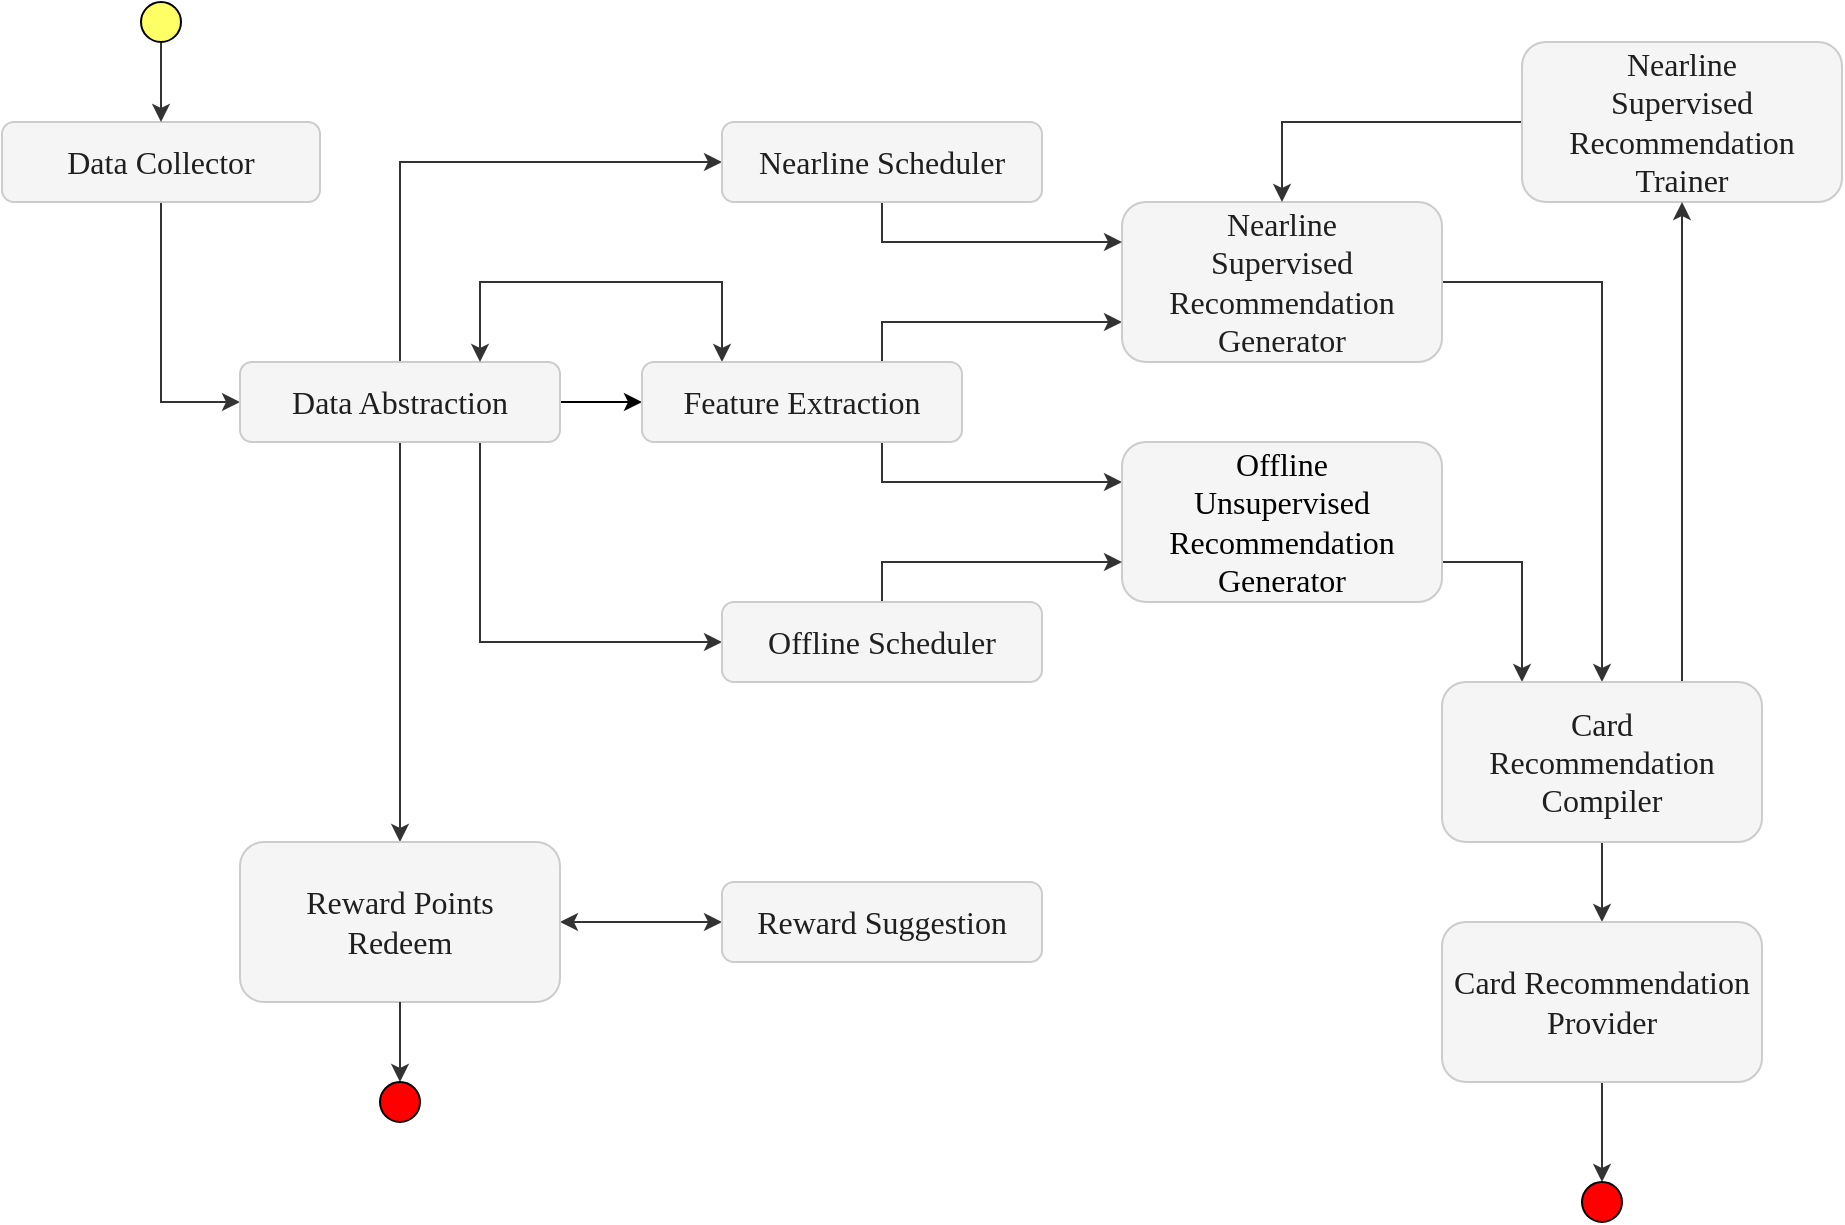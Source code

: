 <mxfile version="14.6.13" type="device" pages="18"><diagram id="bkl_YrTcYUCmIGmjDi6e" name="Page-1"><mxGraphModel dx="852" dy="504" grid="1" gridSize="10" guides="1" tooltips="1" connect="1" arrows="1" fold="1" page="1" pageScale="1" pageWidth="850" pageHeight="1100" math="0" shadow="0"><root><mxCell id="0"/><mxCell id="1" parent="0"/><mxCell id="lYNh5WCMFj4lDVLRHfwT-29" style="edgeStyle=orthogonalEdgeStyle;rounded=0;orthogonalLoop=1;jettySize=auto;html=1;exitX=0.5;exitY=1;exitDx=0;exitDy=0;entryX=0;entryY=0.5;entryDx=0;entryDy=0;fontFamily=Ubuntu;fontSource=https%3A%2F%2Ffonts.googleapis.com%2Fcss%3Ffamily%3DUbuntu;fontSize=13;fontColor=#6E6E6E;strokeColor=#333333;" parent="1" source="lYNh5WCMFj4lDVLRHfwT-2" target="lYNh5WCMFj4lDVLRHfwT-3" edge="1"><mxGeometry relative="1" as="geometry"/></mxCell><mxCell id="lYNh5WCMFj4lDVLRHfwT-2" value="&lt;font style=&quot;font-size: 16px&quot;&gt;Data Collector&lt;br&gt;&lt;/font&gt;" style="rounded=1;whiteSpace=wrap;html=1;strokeWidth=1;fontFamily=Ubuntu;fontSource=https%3A%2F%2Ffonts.googleapis.com%2Fcss%3Ffamily%3DUbuntu;fontSize=13;fillColor=#F5F5F5;fontColor=#1F1F1F;labelBorderColor=none;strokeColor=#CCCCCC;" parent="1" vertex="1"><mxGeometry x="80" y="280" width="159" height="40" as="geometry"/></mxCell><mxCell id="lYNh5WCMFj4lDVLRHfwT-23" style="edgeStyle=orthogonalEdgeStyle;rounded=0;orthogonalLoop=1;jettySize=auto;html=1;entryX=0;entryY=0.5;entryDx=0;entryDy=0;fontFamily=Ubuntu;fontSource=https%3A%2F%2Ffonts.googleapis.com%2Fcss%3Ffamily%3DUbuntu;fontSize=13;fontColor=#6E6E6E;" parent="1" source="lYNh5WCMFj4lDVLRHfwT-3" target="lYNh5WCMFj4lDVLRHfwT-4" edge="1"><mxGeometry relative="1" as="geometry"/></mxCell><mxCell id="lYNh5WCMFj4lDVLRHfwT-24" style="edgeStyle=orthogonalEdgeStyle;rounded=0;orthogonalLoop=1;jettySize=auto;html=1;exitX=0.5;exitY=0;exitDx=0;exitDy=0;entryX=0;entryY=0.5;entryDx=0;entryDy=0;fontFamily=Ubuntu;fontSource=https%3A%2F%2Ffonts.googleapis.com%2Fcss%3Ffamily%3DUbuntu;fontSize=13;fontColor=#6E6E6E;strokeColor=#333333;" parent="1" source="lYNh5WCMFj4lDVLRHfwT-3" target="lYNh5WCMFj4lDVLRHfwT-10" edge="1"><mxGeometry relative="1" as="geometry"/></mxCell><mxCell id="lYNh5WCMFj4lDVLRHfwT-25" style="edgeStyle=orthogonalEdgeStyle;rounded=0;orthogonalLoop=1;jettySize=auto;html=1;exitX=0.75;exitY=1;exitDx=0;exitDy=0;entryX=0;entryY=0.5;entryDx=0;entryDy=0;fontFamily=Ubuntu;fontSource=https%3A%2F%2Ffonts.googleapis.com%2Fcss%3Ffamily%3DUbuntu;fontSize=13;fontColor=#6E6E6E;strokeColor=#333333;" parent="1" source="lYNh5WCMFj4lDVLRHfwT-3" target="lYNh5WCMFj4lDVLRHfwT-11" edge="1"><mxGeometry relative="1" as="geometry"/></mxCell><mxCell id="lYNh5WCMFj4lDVLRHfwT-33" style="edgeStyle=orthogonalEdgeStyle;rounded=0;orthogonalLoop=1;jettySize=auto;html=1;exitX=0.5;exitY=1;exitDx=0;exitDy=0;fontFamily=Ubuntu;fontSource=https%3A%2F%2Ffonts.googleapis.com%2Fcss%3Ffamily%3DUbuntu;fontSize=13;fontColor=#6E6E6E;entryX=0.5;entryY=0;entryDx=0;entryDy=0;strokeColor=#333333;" parent="1" source="lYNh5WCMFj4lDVLRHfwT-3" target="lYNh5WCMFj4lDVLRHfwT-12" edge="1"><mxGeometry relative="1" as="geometry"><Array as="points"/><mxPoint x="239" y="641" as="targetPoint"/></mxGeometry></mxCell><mxCell id="lYNh5WCMFj4lDVLRHfwT-3" value="&lt;font style=&quot;font-size: 16px&quot;&gt;Data Abstraction&lt;br&gt;&lt;/font&gt;" style="rounded=1;whiteSpace=wrap;html=1;strokeWidth=1;fontFamily=Ubuntu;fontSource=https%3A%2F%2Ffonts.googleapis.com%2Fcss%3Ffamily%3DUbuntu;fontSize=13;fillColor=#F5F5F5;fontColor=#1F1F1F;labelBorderColor=none;strokeColor=#CCCCCC;" parent="1" vertex="1"><mxGeometry x="199" y="400" width="160" height="40" as="geometry"/></mxCell><mxCell id="lYNh5WCMFj4lDVLRHfwT-18" style="edgeStyle=orthogonalEdgeStyle;rounded=0;orthogonalLoop=1;jettySize=auto;html=1;exitX=0.75;exitY=0;exitDx=0;exitDy=0;entryX=0;entryY=0.75;entryDx=0;entryDy=0;fontFamily=Ubuntu;fontSource=https%3A%2F%2Ffonts.googleapis.com%2Fcss%3Ffamily%3DUbuntu;fontSize=13;fontColor=#6E6E6E;strokeColor=#333333;" parent="1" source="lYNh5WCMFj4lDVLRHfwT-4" target="lYNh5WCMFj4lDVLRHfwT-6" edge="1"><mxGeometry relative="1" as="geometry"/></mxCell><mxCell id="lYNh5WCMFj4lDVLRHfwT-19" style="edgeStyle=orthogonalEdgeStyle;rounded=0;orthogonalLoop=1;jettySize=auto;html=1;exitX=0.75;exitY=1;exitDx=0;exitDy=0;entryX=0;entryY=0.25;entryDx=0;entryDy=0;fontFamily=Ubuntu;fontSource=https%3A%2F%2Ffonts.googleapis.com%2Fcss%3Ffamily%3DUbuntu;fontSize=13;fontColor=#6E6E6E;strokeColor=#333333;" parent="1" source="lYNh5WCMFj4lDVLRHfwT-4" target="lYNh5WCMFj4lDVLRHfwT-5" edge="1"><mxGeometry relative="1" as="geometry"/></mxCell><mxCell id="lYNh5WCMFj4lDVLRHfwT-37" style="edgeStyle=orthogonalEdgeStyle;rounded=0;orthogonalLoop=1;jettySize=auto;html=1;exitX=0.25;exitY=0;exitDx=0;exitDy=0;entryX=0.75;entryY=0;entryDx=0;entryDy=0;startArrow=classic;startFill=1;fontFamily=Ubuntu;fontSource=https%3A%2F%2Ffonts.googleapis.com%2Fcss%3Ffamily%3DUbuntu;fontSize=13;fontColor=#6E6E6E;strokeColor=#333333;" parent="1" source="lYNh5WCMFj4lDVLRHfwT-4" target="lYNh5WCMFj4lDVLRHfwT-3" edge="1"><mxGeometry relative="1" as="geometry"><Array as="points"><mxPoint x="440" y="360"/><mxPoint x="319" y="360"/></Array></mxGeometry></mxCell><mxCell id="lYNh5WCMFj4lDVLRHfwT-4" value="&lt;font style=&quot;font-size: 16px&quot;&gt;Feature Extraction&lt;br&gt;&lt;/font&gt;" style="rounded=1;whiteSpace=wrap;html=1;strokeWidth=1;fontFamily=Ubuntu;fontSource=https%3A%2F%2Ffonts.googleapis.com%2Fcss%3Ffamily%3DUbuntu;fontSize=13;fillColor=#F5F5F5;fontColor=#1F1F1F;labelBorderColor=none;strokeColor=#CCCCCC;" parent="1" vertex="1"><mxGeometry x="400" y="400" width="160" height="40" as="geometry"/></mxCell><mxCell id="lYNh5WCMFj4lDVLRHfwT-16" style="edgeStyle=orthogonalEdgeStyle;rounded=0;orthogonalLoop=1;jettySize=auto;html=1;exitX=1;exitY=0.75;exitDx=0;exitDy=0;entryX=0.25;entryY=0;entryDx=0;entryDy=0;fontFamily=Ubuntu;fontSource=https%3A%2F%2Ffonts.googleapis.com%2Fcss%3Ffamily%3DUbuntu;fontSize=13;fontColor=#6E6E6E;strokeColor=#333333;" parent="1" source="lYNh5WCMFj4lDVLRHfwT-5" target="lYNh5WCMFj4lDVLRHfwT-8" edge="1"><mxGeometry relative="1" as="geometry"/></mxCell><mxCell id="lYNh5WCMFj4lDVLRHfwT-5" value="&lt;font style=&quot;font-size: 16px&quot;&gt;Offline &lt;br&gt;Unsupervised&lt;br&gt;Recommendation&lt;br&gt;Generator&lt;br&gt;&lt;/font&gt;" style="rounded=1;whiteSpace=wrap;html=1;strokeWidth=1;fontFamily=Ubuntu;fontSource=https%3A%2F%2Ffonts.googleapis.com%2Fcss%3Ffamily%3DUbuntu;fontSize=13;fillColor=#F5F5F5;labelBorderColor=none;strokeColor=#CCCCCC;" parent="1" vertex="1"><mxGeometry x="640" y="440" width="160" height="80" as="geometry"/></mxCell><mxCell id="lYNh5WCMFj4lDVLRHfwT-15" style="edgeStyle=orthogonalEdgeStyle;rounded=0;orthogonalLoop=1;jettySize=auto;html=1;fontFamily=Ubuntu;fontSource=https%3A%2F%2Ffonts.googleapis.com%2Fcss%3Ffamily%3DUbuntu;fontSize=13;fontColor=#6E6E6E;strokeColor=#333333;" parent="1" source="lYNh5WCMFj4lDVLRHfwT-6" target="lYNh5WCMFj4lDVLRHfwT-8" edge="1"><mxGeometry relative="1" as="geometry"><Array as="points"><mxPoint x="880" y="360"/></Array></mxGeometry></mxCell><mxCell id="lYNh5WCMFj4lDVLRHfwT-6" value="&lt;font style=&quot;font-size: 16px&quot;&gt;Nearline &lt;br&gt;Supervised&lt;br&gt;Recommendation&lt;br&gt;Generator&lt;br&gt;&lt;/font&gt;" style="rounded=1;whiteSpace=wrap;html=1;strokeWidth=1;fontFamily=Ubuntu;fontSource=https%3A%2F%2Ffonts.googleapis.com%2Fcss%3Ffamily%3DUbuntu;fontSize=13;fillColor=#F5F5F5;fontColor=#1F1F1F;labelBorderColor=none;strokeColor=#CCCCCC;" parent="1" vertex="1"><mxGeometry x="640" y="320" width="160" height="80" as="geometry"/></mxCell><mxCell id="lYNh5WCMFj4lDVLRHfwT-36" style="edgeStyle=orthogonalEdgeStyle;rounded=0;orthogonalLoop=1;jettySize=auto;html=1;entryX=0.5;entryY=0;entryDx=0;entryDy=0;fontFamily=Ubuntu;fontSource=https%3A%2F%2Ffonts.googleapis.com%2Fcss%3Ffamily%3DUbuntu;fontSize=13;fontColor=#6E6E6E;strokeColor=#333333;" parent="1" source="lYNh5WCMFj4lDVLRHfwT-7" target="lYNh5WCMFj4lDVLRHfwT-6" edge="1"><mxGeometry relative="1" as="geometry"/></mxCell><mxCell id="lYNh5WCMFj4lDVLRHfwT-7" value="&lt;font style=&quot;font-size: 16px&quot;&gt;Nearline &lt;br&gt;Supervised&lt;br&gt;Recommendation&lt;br&gt;Trainer&lt;br&gt;&lt;/font&gt;" style="rounded=1;whiteSpace=wrap;html=1;strokeWidth=1;fontFamily=Ubuntu;fontSource=https%3A%2F%2Ffonts.googleapis.com%2Fcss%3Ffamily%3DUbuntu;fontSize=13;fillColor=#F5F5F5;fontColor=#1F1F1F;labelBorderColor=none;strokeColor=#CCCCCC;" parent="1" vertex="1"><mxGeometry x="840" y="240" width="160" height="80" as="geometry"/></mxCell><mxCell id="lYNh5WCMFj4lDVLRHfwT-31" style="edgeStyle=orthogonalEdgeStyle;rounded=0;orthogonalLoop=1;jettySize=auto;html=1;exitX=0.5;exitY=1;exitDx=0;exitDy=0;entryX=0.5;entryY=0;entryDx=0;entryDy=0;fontFamily=Ubuntu;fontSource=https%3A%2F%2Ffonts.googleapis.com%2Fcss%3Ffamily%3DUbuntu;fontSize=13;fontColor=#6E6E6E;strokeColor=#333333;" parent="1" source="lYNh5WCMFj4lDVLRHfwT-8" target="lYNh5WCMFj4lDVLRHfwT-9" edge="1"><mxGeometry relative="1" as="geometry"/></mxCell><mxCell id="mdSg-YPBGBKwUEGk4sMy-1" style="edgeStyle=orthogonalEdgeStyle;rounded=0;orthogonalLoop=1;jettySize=auto;html=1;entryX=0.5;entryY=1;entryDx=0;entryDy=0;exitX=0.75;exitY=0;exitDx=0;exitDy=0;strokeColor=#333333;" parent="1" source="lYNh5WCMFj4lDVLRHfwT-8" target="lYNh5WCMFj4lDVLRHfwT-7" edge="1"><mxGeometry relative="1" as="geometry"/></mxCell><mxCell id="lYNh5WCMFj4lDVLRHfwT-8" value="&lt;font style=&quot;font-size: 16px&quot;&gt;Card&lt;br&gt;Recommendation&lt;br&gt;Compiler&lt;br&gt;&lt;/font&gt;" style="rounded=1;whiteSpace=wrap;html=1;strokeWidth=1;fontFamily=Ubuntu;fontSource=https%3A%2F%2Ffonts.googleapis.com%2Fcss%3Ffamily%3DUbuntu;fontSize=13;fillColor=#F5F5F5;fontColor=#1F1F1F;labelBorderColor=none;strokeColor=#CCCCCC;" parent="1" vertex="1"><mxGeometry x="800" y="560" width="160" height="80" as="geometry"/></mxCell><mxCell id="lYNh5WCMFj4lDVLRHfwT-38" style="edgeStyle=orthogonalEdgeStyle;rounded=0;orthogonalLoop=1;jettySize=auto;html=1;exitX=0.5;exitY=1;exitDx=0;exitDy=0;startArrow=none;startFill=0;fontFamily=Ubuntu;fontSource=https%3A%2F%2Ffonts.googleapis.com%2Fcss%3Ffamily%3DUbuntu;fontSize=13;fontColor=#6E6E6E;entryX=0.5;entryY=0;entryDx=0;entryDy=0;strokeColor=#333333;" parent="1" source="lYNh5WCMFj4lDVLRHfwT-9" target="lYNh5WCMFj4lDVLRHfwT-39" edge="1"><mxGeometry relative="1" as="geometry"><mxPoint x="600" y="720" as="targetPoint"/><Array as="points"/></mxGeometry></mxCell><mxCell id="lYNh5WCMFj4lDVLRHfwT-9" value="&lt;font style=&quot;font-size: 16px&quot;&gt;Card Recommendation&lt;br&gt;Provider&lt;br&gt;&lt;/font&gt;" style="rounded=1;whiteSpace=wrap;html=1;strokeWidth=1;fontFamily=Ubuntu;fontSource=https%3A%2F%2Ffonts.googleapis.com%2Fcss%3Ffamily%3DUbuntu;fontSize=13;fillColor=#F5F5F5;fontColor=#1F1F1F;labelBorderColor=none;strokeColor=#CCCCCC;" parent="1" vertex="1"><mxGeometry x="800" y="680" width="160" height="80" as="geometry"/></mxCell><mxCell id="lYNh5WCMFj4lDVLRHfwT-21" style="edgeStyle=orthogonalEdgeStyle;rounded=0;orthogonalLoop=1;jettySize=auto;html=1;exitX=0.5;exitY=1;exitDx=0;exitDy=0;entryX=0;entryY=0.25;entryDx=0;entryDy=0;fontFamily=Ubuntu;fontSource=https%3A%2F%2Ffonts.googleapis.com%2Fcss%3Ffamily%3DUbuntu;fontSize=13;fontColor=#6E6E6E;strokeColor=#333333;" parent="1" source="lYNh5WCMFj4lDVLRHfwT-10" target="lYNh5WCMFj4lDVLRHfwT-6" edge="1"><mxGeometry relative="1" as="geometry"/></mxCell><mxCell id="lYNh5WCMFj4lDVLRHfwT-10" value="&lt;font style=&quot;font-size: 16px&quot;&gt;Nearline Scheduler&lt;br&gt;&lt;/font&gt;" style="rounded=1;whiteSpace=wrap;html=1;strokeWidth=1;fontFamily=Ubuntu;fontSource=https%3A%2F%2Ffonts.googleapis.com%2Fcss%3Ffamily%3DUbuntu;fontSize=13;fillColor=#F5F5F5;fontColor=#1F1F1F;labelBorderColor=none;strokeColor=#CCCCCC;" parent="1" vertex="1"><mxGeometry x="440" y="280" width="160" height="40" as="geometry"/></mxCell><mxCell id="lYNh5WCMFj4lDVLRHfwT-22" style="edgeStyle=orthogonalEdgeStyle;rounded=0;orthogonalLoop=1;jettySize=auto;html=1;exitX=0.5;exitY=0;exitDx=0;exitDy=0;entryX=0;entryY=0.75;entryDx=0;entryDy=0;fontFamily=Ubuntu;fontSource=https%3A%2F%2Ffonts.googleapis.com%2Fcss%3Ffamily%3DUbuntu;fontSize=13;fontColor=#6E6E6E;strokeColor=#333333;" parent="1" source="lYNh5WCMFj4lDVLRHfwT-11" target="lYNh5WCMFj4lDVLRHfwT-5" edge="1"><mxGeometry relative="1" as="geometry"/></mxCell><mxCell id="lYNh5WCMFj4lDVLRHfwT-11" value="&lt;font style=&quot;font-size: 16px&quot;&gt;Offline Scheduler&lt;br&gt;&lt;/font&gt;" style="rounded=1;whiteSpace=wrap;html=1;strokeWidth=1;fontFamily=Ubuntu;fontSource=https%3A%2F%2Ffonts.googleapis.com%2Fcss%3Ffamily%3DUbuntu;fontSize=13;fillColor=#F5F5F5;fontColor=#1F1F1F;labelBorderColor=none;strokeColor=#CCCCCC;" parent="1" vertex="1"><mxGeometry x="440" y="520" width="160" height="40" as="geometry"/></mxCell><mxCell id="lYNh5WCMFj4lDVLRHfwT-34" style="edgeStyle=orthogonalEdgeStyle;rounded=0;orthogonalLoop=1;jettySize=auto;html=1;exitX=1;exitY=0.5;exitDx=0;exitDy=0;fontFamily=Ubuntu;fontSource=https%3A%2F%2Ffonts.googleapis.com%2Fcss%3Ffamily%3DUbuntu;fontSize=13;fontColor=#6E6E6E;startArrow=classic;startFill=1;strokeColor=#333333;" parent="1" source="lYNh5WCMFj4lDVLRHfwT-12" target="lYNh5WCMFj4lDVLRHfwT-13" edge="1"><mxGeometry relative="1" as="geometry"/></mxCell><mxCell id="lYNh5WCMFj4lDVLRHfwT-12" value="&lt;font style=&quot;font-size: 16px&quot;&gt;Reward Points&lt;br&gt;Redeem&lt;br&gt;&lt;/font&gt;" style="rounded=1;whiteSpace=wrap;html=1;strokeWidth=1;fontFamily=Ubuntu;fontSource=https%3A%2F%2Ffonts.googleapis.com%2Fcss%3Ffamily%3DUbuntu;fontSize=13;fillColor=#F5F5F5;fontColor=#1F1F1F;labelBorderColor=none;strokeColor=#CCCCCC;" parent="1" vertex="1"><mxGeometry x="199" y="640" width="160" height="80" as="geometry"/></mxCell><mxCell id="lYNh5WCMFj4lDVLRHfwT-13" value="&lt;font style=&quot;font-size: 16px&quot;&gt;Reward Suggestion&lt;br&gt;&lt;/font&gt;" style="rounded=1;whiteSpace=wrap;html=1;strokeWidth=1;fontFamily=Ubuntu;fontSource=https%3A%2F%2Ffonts.googleapis.com%2Fcss%3Ffamily%3DUbuntu;fontSize=13;fillColor=#F5F5F5;fontColor=#1F1F1F;labelBorderColor=none;strokeColor=#CCCCCC;" parent="1" vertex="1"><mxGeometry x="440" y="660" width="160" height="40" as="geometry"/></mxCell><mxCell id="lYNh5WCMFj4lDVLRHfwT-39" value="" style="ellipse;whiteSpace=wrap;html=1;aspect=fixed;strokeWidth=1;fontFamily=Ubuntu;fontSource=https%3A%2F%2Ffonts.googleapis.com%2Fcss%3Ffamily%3DUbuntu;fontSize=13;fontColor=#6E6E6E;fillColor=#FF0000;" parent="1" vertex="1"><mxGeometry x="870" y="810" width="20" height="20" as="geometry"/></mxCell><mxCell id="lYNh5WCMFj4lDVLRHfwT-41" style="edgeStyle=orthogonalEdgeStyle;rounded=0;orthogonalLoop=1;jettySize=auto;html=1;entryX=0.5;entryY=0;entryDx=0;entryDy=0;startArrow=none;startFill=0;fontFamily=Ubuntu;fontSource=https%3A%2F%2Ffonts.googleapis.com%2Fcss%3Ffamily%3DUbuntu;fontSize=13;fontColor=#6E6E6E;strokeColor=#333333;" parent="1" source="lYNh5WCMFj4lDVLRHfwT-40" target="lYNh5WCMFj4lDVLRHfwT-2" edge="1"><mxGeometry relative="1" as="geometry"/></mxCell><mxCell id="lYNh5WCMFj4lDVLRHfwT-40" value="" style="ellipse;whiteSpace=wrap;html=1;aspect=fixed;strokeWidth=1;fontFamily=Ubuntu;fontSource=https%3A%2F%2Ffonts.googleapis.com%2Fcss%3Ffamily%3DUbuntu;fontSize=13;fontColor=#6E6E6E;fillColor=#FFFF66;" parent="1" vertex="1"><mxGeometry x="149.5" y="220" width="20" height="20" as="geometry"/></mxCell><mxCell id="JjJKouvwDzKlwPfOhoXS-1" style="edgeStyle=orthogonalEdgeStyle;rounded=0;orthogonalLoop=1;jettySize=auto;html=1;startArrow=none;startFill=0;fontFamily=Ubuntu;fontSource=https%3A%2F%2Ffonts.googleapis.com%2Fcss%3Ffamily%3DUbuntu;fontSize=13;fontColor=#6E6E6E;exitX=0.5;exitY=1;exitDx=0;exitDy=0;strokeColor=#333333;" parent="1" source="lYNh5WCMFj4lDVLRHfwT-12" edge="1"><mxGeometry relative="1" as="geometry"><mxPoint x="279" y="760" as="targetPoint"/><mxPoint x="480" y="800" as="sourcePoint"/><Array as="points"/></mxGeometry></mxCell><mxCell id="JjJKouvwDzKlwPfOhoXS-2" value="" style="ellipse;whiteSpace=wrap;html=1;aspect=fixed;strokeWidth=1;fontFamily=Ubuntu;fontSource=https%3A%2F%2Ffonts.googleapis.com%2Fcss%3Ffamily%3DUbuntu;fontSize=13;fontColor=#6E6E6E;fillColor=#FF0000;" parent="1" vertex="1"><mxGeometry x="269" y="760" width="20" height="20" as="geometry"/></mxCell></root></mxGraphModel></diagram><diagram id="Tv7cHxblyioDtB_GEwOE" name="Page-2"><mxGraphModel dx="852" dy="504" grid="1" gridSize="10" guides="1" tooltips="1" connect="1" arrows="1" fold="1" page="1" pageScale="1" pageWidth="850" pageHeight="1100" math="0" shadow="0"><root><mxCell id="ShUIz7kfDul2QDy8V5lP-0"/><mxCell id="ShUIz7kfDul2QDy8V5lP-1" parent="ShUIz7kfDul2QDy8V5lP-0"/><mxCell id="srvF0kMS0UCdpyBUDjiL-0" style="edgeStyle=orthogonalEdgeStyle;rounded=0;orthogonalLoop=1;jettySize=auto;html=1;exitX=0.5;exitY=1;exitDx=0;exitDy=0;entryX=0;entryY=0.5;entryDx=0;entryDy=0;fontFamily=Ubuntu;fontSource=https://fonts.googleapis.com/css?family=Ubuntu;fontSize=13;fontColor=#BBBBBB;strokeColor=#B8B8B8;" parent="ShUIz7kfDul2QDy8V5lP-1" source="srvF0kMS0UCdpyBUDjiL-1" target="srvF0kMS0UCdpyBUDjiL-6" edge="1"><mxGeometry relative="1" as="geometry"/></mxCell><mxCell id="srvF0kMS0UCdpyBUDjiL-1" value="&lt;font style=&quot;font-size: 16px&quot;&gt;Data Collector&lt;br&gt;&lt;/font&gt;" style="rounded=1;whiteSpace=wrap;html=1;strokeWidth=1;fontFamily=Ubuntu;fontSource=https://fonts.googleapis.com/css?family=Ubuntu;fontSize=13;fillColor=#F5F5F5;labelBorderColor=none;strokeColor=#CCCCCC;fontColor=#B8B8B8;" parent="ShUIz7kfDul2QDy8V5lP-1" vertex="1"><mxGeometry x="190" y="710" width="159" height="40" as="geometry"/></mxCell><mxCell id="srvF0kMS0UCdpyBUDjiL-2" style="edgeStyle=orthogonalEdgeStyle;rounded=0;orthogonalLoop=1;jettySize=auto;html=1;entryX=0;entryY=0.5;entryDx=0;entryDy=0;fontFamily=Ubuntu;fontSource=https://fonts.googleapis.com/css?family=Ubuntu;fontSize=13;fontColor=#6E6E6E;strokeColor=#B8B8B8;" parent="ShUIz7kfDul2QDy8V5lP-1" source="srvF0kMS0UCdpyBUDjiL-6" target="srvF0kMS0UCdpyBUDjiL-10" edge="1"><mxGeometry relative="1" as="geometry"/></mxCell><mxCell id="srvF0kMS0UCdpyBUDjiL-3" style="edgeStyle=orthogonalEdgeStyle;rounded=0;orthogonalLoop=1;jettySize=auto;html=1;exitX=0.5;exitY=0;exitDx=0;exitDy=0;entryX=0;entryY=0.5;entryDx=0;entryDy=0;fontFamily=Ubuntu;fontSource=https://fonts.googleapis.com/css?family=Ubuntu;fontSize=13;fontColor=#BBBBBB;strokeColor=#B8B8B8;" parent="ShUIz7kfDul2QDy8V5lP-1" source="srvF0kMS0UCdpyBUDjiL-6" target="srvF0kMS0UCdpyBUDjiL-23" edge="1"><mxGeometry relative="1" as="geometry"/></mxCell><mxCell id="srvF0kMS0UCdpyBUDjiL-4" style="edgeStyle=orthogonalEdgeStyle;rounded=0;orthogonalLoop=1;jettySize=auto;html=1;exitX=0.75;exitY=1;exitDx=0;exitDy=0;entryX=0;entryY=0.5;entryDx=0;entryDy=0;fontFamily=Ubuntu;fontSource=https://fonts.googleapis.com/css?family=Ubuntu;fontSize=13;fontColor=#BBBBBB;strokeColor=#B8B8B8;" parent="ShUIz7kfDul2QDy8V5lP-1" source="srvF0kMS0UCdpyBUDjiL-6" target="srvF0kMS0UCdpyBUDjiL-25" edge="1"><mxGeometry relative="1" as="geometry"/></mxCell><mxCell id="srvF0kMS0UCdpyBUDjiL-5" style="edgeStyle=orthogonalEdgeStyle;rounded=0;orthogonalLoop=1;jettySize=auto;html=1;exitX=0.5;exitY=1;exitDx=0;exitDy=0;fontFamily=Ubuntu;fontSource=https://fonts.googleapis.com/css?family=Ubuntu;fontSize=13;fontColor=#6E6E6E;entryX=0.5;entryY=0;entryDx=0;entryDy=0;strokeColor=#B8B8B8;" parent="ShUIz7kfDul2QDy8V5lP-1" source="srvF0kMS0UCdpyBUDjiL-6" target="srvF0kMS0UCdpyBUDjiL-27" edge="1"><mxGeometry relative="1" as="geometry"><Array as="points"/><mxPoint x="349" y="1071" as="targetPoint"/></mxGeometry></mxCell><mxCell id="srvF0kMS0UCdpyBUDjiL-6" value="&lt;font style=&quot;font-size: 16px&quot;&gt;Data Abstraction&lt;br&gt;&lt;/font&gt;" style="rounded=1;whiteSpace=wrap;html=1;strokeWidth=1;fontFamily=Ubuntu;fontSource=https://fonts.googleapis.com/css?family=Ubuntu;fontSize=13;fillColor=#F5F5F5;labelBorderColor=none;strokeColor=#CCCCCC;fontColor=#B8B8B8;" parent="ShUIz7kfDul2QDy8V5lP-1" vertex="1"><mxGeometry x="309" y="830" width="160" height="40" as="geometry"/></mxCell><mxCell id="srvF0kMS0UCdpyBUDjiL-7" style="edgeStyle=orthogonalEdgeStyle;rounded=0;orthogonalLoop=1;jettySize=auto;html=1;exitX=0.75;exitY=0;exitDx=0;exitDy=0;entryX=0;entryY=0.75;entryDx=0;entryDy=0;fontFamily=Ubuntu;fontSource=https://fonts.googleapis.com/css?family=Ubuntu;fontSize=13;fontColor=#BBBBBB;strokeColor=#B8B8B8;" parent="ShUIz7kfDul2QDy8V5lP-1" source="srvF0kMS0UCdpyBUDjiL-10" target="srvF0kMS0UCdpyBUDjiL-14" edge="1"><mxGeometry relative="1" as="geometry"/></mxCell><mxCell id="srvF0kMS0UCdpyBUDjiL-8" style="edgeStyle=orthogonalEdgeStyle;rounded=0;orthogonalLoop=1;jettySize=auto;html=1;exitX=0.75;exitY=1;exitDx=0;exitDy=0;entryX=0;entryY=0.25;entryDx=0;entryDy=0;fontFamily=Ubuntu;fontSource=https://fonts.googleapis.com/css?family=Ubuntu;fontSize=13;fontColor=#BBBBBB;strokeColor=#B8B8B8;" parent="ShUIz7kfDul2QDy8V5lP-1" source="srvF0kMS0UCdpyBUDjiL-10" target="srvF0kMS0UCdpyBUDjiL-12" edge="1"><mxGeometry relative="1" as="geometry"/></mxCell><mxCell id="srvF0kMS0UCdpyBUDjiL-9" style="edgeStyle=orthogonalEdgeStyle;rounded=0;orthogonalLoop=1;jettySize=auto;html=1;exitX=0.25;exitY=0;exitDx=0;exitDy=0;entryX=0.75;entryY=0;entryDx=0;entryDy=0;startArrow=classic;startFill=1;fontFamily=Ubuntu;fontSource=https://fonts.googleapis.com/css?family=Ubuntu;fontSize=13;fontColor=#BBBBBB;strokeColor=#B8B8B8;" parent="ShUIz7kfDul2QDy8V5lP-1" source="srvF0kMS0UCdpyBUDjiL-10" target="srvF0kMS0UCdpyBUDjiL-6" edge="1"><mxGeometry relative="1" as="geometry"><Array as="points"><mxPoint x="550" y="790"/><mxPoint x="429" y="790"/></Array></mxGeometry></mxCell><mxCell id="srvF0kMS0UCdpyBUDjiL-10" value="&lt;font style=&quot;font-size: 16px&quot;&gt;Feature Extraction&lt;br&gt;&lt;/font&gt;" style="rounded=1;whiteSpace=wrap;html=1;strokeWidth=1;fontFamily=Ubuntu;fontSource=https://fonts.googleapis.com/css?family=Ubuntu;fontSize=13;fillColor=#F5F5F5;labelBorderColor=none;strokeColor=#CCCCCC;fontColor=#B8B8B8;" parent="ShUIz7kfDul2QDy8V5lP-1" vertex="1"><mxGeometry x="510" y="830" width="160" height="40" as="geometry"/></mxCell><mxCell id="srvF0kMS0UCdpyBUDjiL-11" style="edgeStyle=orthogonalEdgeStyle;rounded=0;orthogonalLoop=1;jettySize=auto;html=1;exitX=1;exitY=0.75;exitDx=0;exitDy=0;entryX=0.25;entryY=0;entryDx=0;entryDy=0;fontFamily=Ubuntu;fontSource=https://fonts.googleapis.com/css?family=Ubuntu;fontSize=13;fontColor=#6E6E6E;strokeColor=#B8B8B8;" parent="ShUIz7kfDul2QDy8V5lP-1" source="srvF0kMS0UCdpyBUDjiL-12" target="srvF0kMS0UCdpyBUDjiL-19" edge="1"><mxGeometry relative="1" as="geometry"/></mxCell><mxCell id="srvF0kMS0UCdpyBUDjiL-12" value="&lt;font style=&quot;font-size: 16px&quot;&gt;Offline &lt;br&gt;Unsupervised&lt;br&gt;Recommendation&lt;br&gt;Generator&lt;br&gt;&lt;/font&gt;" style="rounded=1;whiteSpace=wrap;html=1;strokeWidth=1;fontFamily=Ubuntu;fontSource=https://fonts.googleapis.com/css?family=Ubuntu;fontSize=13;fillColor=#F5F5F5;labelBorderColor=none;strokeColor=#CCCCCC;fontColor=#B8B8B8;" parent="ShUIz7kfDul2QDy8V5lP-1" vertex="1"><mxGeometry x="750" y="870" width="160" height="80" as="geometry"/></mxCell><mxCell id="srvF0kMS0UCdpyBUDjiL-13" style="edgeStyle=orthogonalEdgeStyle;rounded=0;orthogonalLoop=1;jettySize=auto;html=1;fontFamily=Ubuntu;fontSource=https://fonts.googleapis.com/css?family=Ubuntu;fontSize=13;fontColor=#6E6E6E;strokeColor=#333333;" parent="ShUIz7kfDul2QDy8V5lP-1" source="srvF0kMS0UCdpyBUDjiL-14" target="srvF0kMS0UCdpyBUDjiL-19" edge="1"><mxGeometry relative="1" as="geometry"><Array as="points"><mxPoint x="990" y="790"/></Array></mxGeometry></mxCell><mxCell id="srvF0kMS0UCdpyBUDjiL-14" value="&lt;font style=&quot;font-size: 16px&quot;&gt;Nearline &lt;br&gt;Supervised&lt;br&gt;Recommendation&lt;br&gt;Generator&lt;br&gt;&lt;/font&gt;" style="rounded=1;whiteSpace=wrap;html=1;strokeWidth=1;fontFamily=Ubuntu;fontSource=https://fonts.googleapis.com/css?family=Ubuntu;fontSize=13;fillColor=#F5F5F5;fontColor=#1F1F1F;labelBorderColor=none;strokeColor=#CCCCCC;" parent="ShUIz7kfDul2QDy8V5lP-1" vertex="1"><mxGeometry x="750" y="750" width="160" height="80" as="geometry"/></mxCell><mxCell id="srvF0kMS0UCdpyBUDjiL-15" style="edgeStyle=orthogonalEdgeStyle;rounded=0;orthogonalLoop=1;jettySize=auto;html=1;entryX=0.5;entryY=0;entryDx=0;entryDy=0;fontFamily=Ubuntu;fontSource=https://fonts.googleapis.com/css?family=Ubuntu;fontSize=13;fontColor=#6E6E6E;strokeColor=#333333;" parent="ShUIz7kfDul2QDy8V5lP-1" source="srvF0kMS0UCdpyBUDjiL-16" target="srvF0kMS0UCdpyBUDjiL-14" edge="1"><mxGeometry relative="1" as="geometry"/></mxCell><mxCell id="srvF0kMS0UCdpyBUDjiL-16" value="&lt;font style=&quot;font-size: 16px&quot;&gt;Nearline &lt;br&gt;Supervised&lt;br&gt;Recommendation&lt;br&gt;Trainer&lt;br&gt;&lt;/font&gt;" style="rounded=1;whiteSpace=wrap;html=1;strokeWidth=1;fontFamily=Ubuntu;fontSource=https://fonts.googleapis.com/css?family=Ubuntu;fontSize=13;fillColor=#F5F5F5;fontColor=#1F1F1F;labelBorderColor=none;strokeColor=#CCCCCC;" parent="ShUIz7kfDul2QDy8V5lP-1" vertex="1"><mxGeometry x="950" y="670" width="160" height="80" as="geometry"/></mxCell><mxCell id="srvF0kMS0UCdpyBUDjiL-17" style="edgeStyle=orthogonalEdgeStyle;rounded=0;orthogonalLoop=1;jettySize=auto;html=1;exitX=0.5;exitY=1;exitDx=0;exitDy=0;entryX=0.5;entryY=0;entryDx=0;entryDy=0;fontFamily=Ubuntu;fontSource=https://fonts.googleapis.com/css?family=Ubuntu;fontSize=13;fontColor=#6E6E6E;strokeColor=#333333;" parent="ShUIz7kfDul2QDy8V5lP-1" source="srvF0kMS0UCdpyBUDjiL-19" target="srvF0kMS0UCdpyBUDjiL-21" edge="1"><mxGeometry relative="1" as="geometry"/></mxCell><mxCell id="srvF0kMS0UCdpyBUDjiL-18" style="edgeStyle=orthogonalEdgeStyle;rounded=0;orthogonalLoop=1;jettySize=auto;html=1;entryX=0.5;entryY=1;entryDx=0;entryDy=0;exitX=0.75;exitY=0;exitDx=0;exitDy=0;strokeColor=#333333;" parent="ShUIz7kfDul2QDy8V5lP-1" source="srvF0kMS0UCdpyBUDjiL-19" target="srvF0kMS0UCdpyBUDjiL-16" edge="1"><mxGeometry relative="1" as="geometry"/></mxCell><mxCell id="srvF0kMS0UCdpyBUDjiL-19" value="&lt;font style=&quot;font-size: 16px&quot;&gt;Card&lt;br&gt;Recommendation&lt;br&gt;Compiler&lt;br&gt;&lt;/font&gt;" style="rounded=1;whiteSpace=wrap;html=1;strokeWidth=1;fontFamily=Ubuntu;fontSource=https://fonts.googleapis.com/css?family=Ubuntu;fontSize=13;fillColor=#F5F5F5;fontColor=#1F1F1F;labelBorderColor=none;strokeColor=#CCCCCC;" parent="ShUIz7kfDul2QDy8V5lP-1" vertex="1"><mxGeometry x="910" y="990" width="160" height="80" as="geometry"/></mxCell><mxCell id="srvF0kMS0UCdpyBUDjiL-20" style="edgeStyle=orthogonalEdgeStyle;rounded=0;orthogonalLoop=1;jettySize=auto;html=1;exitX=0.5;exitY=1;exitDx=0;exitDy=0;startArrow=none;startFill=0;fontFamily=Ubuntu;fontSource=https://fonts.googleapis.com/css?family=Ubuntu;fontSize=13;fontColor=#6E6E6E;entryX=0.5;entryY=0;entryDx=0;entryDy=0;strokeColor=#333333;" parent="ShUIz7kfDul2QDy8V5lP-1" source="srvF0kMS0UCdpyBUDjiL-21" target="srvF0kMS0UCdpyBUDjiL-29" edge="1"><mxGeometry relative="1" as="geometry"><mxPoint x="710" y="1150" as="targetPoint"/><Array as="points"/></mxGeometry></mxCell><mxCell id="srvF0kMS0UCdpyBUDjiL-21" value="&lt;font style=&quot;font-size: 16px&quot;&gt;Card Recommendation&lt;br&gt;Provider&lt;br&gt;&lt;/font&gt;" style="rounded=1;whiteSpace=wrap;html=1;strokeWidth=1;fontFamily=Ubuntu;fontSource=https://fonts.googleapis.com/css?family=Ubuntu;fontSize=13;fillColor=#F5F5F5;fontColor=#1F1F1F;labelBorderColor=none;strokeColor=#CCCCCC;" parent="ShUIz7kfDul2QDy8V5lP-1" vertex="1"><mxGeometry x="910" y="1110" width="160" height="80" as="geometry"/></mxCell><mxCell id="srvF0kMS0UCdpyBUDjiL-22" style="edgeStyle=orthogonalEdgeStyle;rounded=0;orthogonalLoop=1;jettySize=auto;html=1;exitX=0.5;exitY=1;exitDx=0;exitDy=0;entryX=0;entryY=0.25;entryDx=0;entryDy=0;fontFamily=Ubuntu;fontSource=https://fonts.googleapis.com/css?family=Ubuntu;fontSize=13;strokeColor=#333333;fontColor=#BBBBBB;" parent="ShUIz7kfDul2QDy8V5lP-1" source="srvF0kMS0UCdpyBUDjiL-23" target="srvF0kMS0UCdpyBUDjiL-14" edge="1"><mxGeometry relative="1" as="geometry"/></mxCell><mxCell id="srvF0kMS0UCdpyBUDjiL-23" value="&lt;font style=&quot;font-size: 16px&quot;&gt;Nearline Scheduler&lt;br&gt;&lt;/font&gt;" style="rounded=1;whiteSpace=wrap;html=1;strokeWidth=1;fontFamily=Ubuntu;fontSource=https://fonts.googleapis.com/css?family=Ubuntu;fontSize=13;fillColor=#F5F5F5;labelBorderColor=none;strokeColor=#CCCCCC;" parent="ShUIz7kfDul2QDy8V5lP-1" vertex="1"><mxGeometry x="550" y="710" width="160" height="40" as="geometry"/></mxCell><mxCell id="srvF0kMS0UCdpyBUDjiL-24" style="edgeStyle=orthogonalEdgeStyle;rounded=0;orthogonalLoop=1;jettySize=auto;html=1;exitX=0.5;exitY=0;exitDx=0;exitDy=0;entryX=0;entryY=0.75;entryDx=0;entryDy=0;fontFamily=Ubuntu;fontSource=https://fonts.googleapis.com/css?family=Ubuntu;fontSize=13;fontColor=#BBBBBB;strokeColor=#B8B8B8;" parent="ShUIz7kfDul2QDy8V5lP-1" source="srvF0kMS0UCdpyBUDjiL-25" target="srvF0kMS0UCdpyBUDjiL-12" edge="1"><mxGeometry relative="1" as="geometry"/></mxCell><mxCell id="srvF0kMS0UCdpyBUDjiL-25" value="&lt;font style=&quot;font-size: 16px&quot;&gt;Offline Scheduler&lt;br&gt;&lt;/font&gt;" style="rounded=1;whiteSpace=wrap;html=1;strokeWidth=1;fontFamily=Ubuntu;fontSource=https://fonts.googleapis.com/css?family=Ubuntu;fontSize=13;fillColor=#F5F5F5;labelBorderColor=none;strokeColor=#CCCCCC;fontColor=#B8B8B8;" parent="ShUIz7kfDul2QDy8V5lP-1" vertex="1"><mxGeometry x="550" y="950" width="160" height="40" as="geometry"/></mxCell><mxCell id="srvF0kMS0UCdpyBUDjiL-26" style="edgeStyle=orthogonalEdgeStyle;rounded=0;orthogonalLoop=1;jettySize=auto;html=1;exitX=1;exitY=0.5;exitDx=0;exitDy=0;fontFamily=Ubuntu;fontSource=https://fonts.googleapis.com/css?family=Ubuntu;fontSize=13;fontColor=#6E6E6E;startArrow=classic;startFill=1;strokeColor=#333333;" parent="ShUIz7kfDul2QDy8V5lP-1" source="srvF0kMS0UCdpyBUDjiL-27" target="srvF0kMS0UCdpyBUDjiL-28" edge="1"><mxGeometry relative="1" as="geometry"/></mxCell><mxCell id="srvF0kMS0UCdpyBUDjiL-27" value="&lt;font style=&quot;font-size: 16px&quot;&gt;Reward Points&lt;br&gt;Redeem&lt;br&gt;&lt;/font&gt;" style="rounded=1;whiteSpace=wrap;html=1;strokeWidth=1;fontFamily=Ubuntu;fontSource=https://fonts.googleapis.com/css?family=Ubuntu;fontSize=13;fillColor=#F5F5F5;fontColor=#1F1F1F;labelBorderColor=none;strokeColor=#CCCCCC;" parent="ShUIz7kfDul2QDy8V5lP-1" vertex="1"><mxGeometry x="309" y="1070" width="160" height="80" as="geometry"/></mxCell><mxCell id="srvF0kMS0UCdpyBUDjiL-28" value="&lt;font style=&quot;font-size: 16px&quot;&gt;Reward Suggestion&lt;br&gt;&lt;/font&gt;" style="rounded=1;whiteSpace=wrap;html=1;strokeWidth=1;fontFamily=Ubuntu;fontSource=https://fonts.googleapis.com/css?family=Ubuntu;fontSize=13;fillColor=#F5F5F5;fontColor=#1F1F1F;labelBorderColor=none;strokeColor=#CCCCCC;" parent="ShUIz7kfDul2QDy8V5lP-1" vertex="1"><mxGeometry x="550" y="1090" width="160" height="40" as="geometry"/></mxCell><mxCell id="srvF0kMS0UCdpyBUDjiL-29" value="" style="ellipse;whiteSpace=wrap;html=1;aspect=fixed;strokeWidth=1;fontFamily=Ubuntu;fontSource=https://fonts.googleapis.com/css?family=Ubuntu;fontSize=13;fontColor=#6E6E6E;fillColor=#FF0000;" parent="ShUIz7kfDul2QDy8V5lP-1" vertex="1"><mxGeometry x="980" y="1240" width="20" height="20" as="geometry"/></mxCell><mxCell id="srvF0kMS0UCdpyBUDjiL-30" style="edgeStyle=orthogonalEdgeStyle;rounded=0;orthogonalLoop=1;jettySize=auto;html=1;entryX=0.5;entryY=0;entryDx=0;entryDy=0;startArrow=none;startFill=0;fontFamily=Ubuntu;fontSource=https://fonts.googleapis.com/css?family=Ubuntu;fontSize=13;fontColor=#6E6E6E;strokeColor=#333333;" parent="ShUIz7kfDul2QDy8V5lP-1" source="srvF0kMS0UCdpyBUDjiL-31" target="srvF0kMS0UCdpyBUDjiL-1" edge="1"><mxGeometry relative="1" as="geometry"/></mxCell><mxCell id="srvF0kMS0UCdpyBUDjiL-31" value="" style="ellipse;whiteSpace=wrap;html=1;aspect=fixed;strokeWidth=1;fontFamily=Ubuntu;fontSource=https://fonts.googleapis.com/css?family=Ubuntu;fontSize=13;fontColor=#6E6E6E;fillColor=#FFFF66;" parent="ShUIz7kfDul2QDy8V5lP-1" vertex="1"><mxGeometry x="259.5" y="650" width="20" height="20" as="geometry"/></mxCell><mxCell id="srvF0kMS0UCdpyBUDjiL-32" style="edgeStyle=orthogonalEdgeStyle;rounded=0;orthogonalLoop=1;jettySize=auto;html=1;startArrow=none;startFill=0;fontFamily=Ubuntu;fontSource=https://fonts.googleapis.com/css?family=Ubuntu;fontSize=13;fontColor=#6E6E6E;exitX=0.5;exitY=1;exitDx=0;exitDy=0;strokeColor=#333333;" parent="ShUIz7kfDul2QDy8V5lP-1" source="srvF0kMS0UCdpyBUDjiL-27" edge="1"><mxGeometry relative="1" as="geometry"><mxPoint x="389" y="1190" as="targetPoint"/><mxPoint x="590" y="1230" as="sourcePoint"/><Array as="points"/></mxGeometry></mxCell><mxCell id="srvF0kMS0UCdpyBUDjiL-33" value="" style="ellipse;whiteSpace=wrap;html=1;aspect=fixed;strokeWidth=1;fontFamily=Ubuntu;fontSource=https://fonts.googleapis.com/css?family=Ubuntu;fontSize=13;fontColor=#6E6E6E;fillColor=#FF0000;" parent="ShUIz7kfDul2QDy8V5lP-1" vertex="1"><mxGeometry x="379" y="1190" width="20" height="20" as="geometry"/></mxCell></root></mxGraphModel></diagram><diagram id="fSBugNIpSYZTNT9OkDv-" name="Page-3"><mxGraphModel dx="852" dy="504" grid="1" gridSize="10" guides="1" tooltips="1" connect="1" arrows="1" fold="1" page="1" pageScale="1" pageWidth="850" pageHeight="1100" math="0" shadow="0"><root><mxCell id="StnqIySQ0UyKK4qSpdgt-0"/><mxCell id="StnqIySQ0UyKK4qSpdgt-1" parent="StnqIySQ0UyKK4qSpdgt-0"/><mxCell id="6CMh9uFJF1q-8dSgFrsT-0" style="edgeStyle=orthogonalEdgeStyle;rounded=0;orthogonalLoop=1;jettySize=auto;html=1;exitX=0.5;exitY=1;exitDx=0;exitDy=0;entryX=0;entryY=0.5;entryDx=0;entryDy=0;fontFamily=Ubuntu;fontSource=https%3A%2F%2Ffonts.googleapis.com%2Fcss%3Ffamily%3DUbuntu;fontSize=13;fontColor=#6E6E6E;strokeColor=#333333;" edge="1" parent="StnqIySQ0UyKK4qSpdgt-1" source="6CMh9uFJF1q-8dSgFrsT-1" target="6CMh9uFJF1q-8dSgFrsT-6"><mxGeometry relative="1" as="geometry"/></mxCell><mxCell id="6CMh9uFJF1q-8dSgFrsT-1" value="&lt;font style=&quot;font-size: 16px&quot;&gt;Data Collector&lt;br&gt;&lt;/font&gt;" style="rounded=1;whiteSpace=wrap;html=1;strokeWidth=1;fontFamily=Ubuntu;fontSource=https%3A%2F%2Ffonts.googleapis.com%2Fcss%3Ffamily%3DUbuntu;fontSize=13;fillColor=#d5e8d4;labelBorderColor=none;strokeColor=#82b366;" vertex="1" parent="StnqIySQ0UyKK4qSpdgt-1"><mxGeometry x="80" y="280" width="159" height="40" as="geometry"/></mxCell><mxCell id="6CMh9uFJF1q-8dSgFrsT-2" style="edgeStyle=orthogonalEdgeStyle;rounded=0;orthogonalLoop=1;jettySize=auto;html=1;entryX=0;entryY=0.5;entryDx=0;entryDy=0;fontFamily=Ubuntu;fontSource=https%3A%2F%2Ffonts.googleapis.com%2Fcss%3Ffamily%3DUbuntu;fontSize=13;fontColor=#6E6E6E;" edge="1" parent="StnqIySQ0UyKK4qSpdgt-1" source="6CMh9uFJF1q-8dSgFrsT-6" target="6CMh9uFJF1q-8dSgFrsT-10"><mxGeometry relative="1" as="geometry"/></mxCell><mxCell id="6CMh9uFJF1q-8dSgFrsT-3" style="edgeStyle=orthogonalEdgeStyle;rounded=0;orthogonalLoop=1;jettySize=auto;html=1;exitX=0.5;exitY=0;exitDx=0;exitDy=0;entryX=0;entryY=0.5;entryDx=0;entryDy=0;fontFamily=Ubuntu;fontSource=https%3A%2F%2Ffonts.googleapis.com%2Fcss%3Ffamily%3DUbuntu;fontSize=13;fontColor=#6E6E6E;strokeColor=#333333;" edge="1" parent="StnqIySQ0UyKK4qSpdgt-1" source="6CMh9uFJF1q-8dSgFrsT-6" target="6CMh9uFJF1q-8dSgFrsT-23"><mxGeometry relative="1" as="geometry"/></mxCell><mxCell id="6CMh9uFJF1q-8dSgFrsT-4" style="edgeStyle=orthogonalEdgeStyle;rounded=0;orthogonalLoop=1;jettySize=auto;html=1;exitX=0.75;exitY=1;exitDx=0;exitDy=0;entryX=0;entryY=0.5;entryDx=0;entryDy=0;fontFamily=Ubuntu;fontSource=https%3A%2F%2Ffonts.googleapis.com%2Fcss%3Ffamily%3DUbuntu;fontSize=13;fontColor=#6E6E6E;strokeColor=#333333;" edge="1" parent="StnqIySQ0UyKK4qSpdgt-1" source="6CMh9uFJF1q-8dSgFrsT-6" target="6CMh9uFJF1q-8dSgFrsT-25"><mxGeometry relative="1" as="geometry"/></mxCell><mxCell id="6CMh9uFJF1q-8dSgFrsT-5" style="edgeStyle=orthogonalEdgeStyle;rounded=0;orthogonalLoop=1;jettySize=auto;html=1;exitX=0.5;exitY=1;exitDx=0;exitDy=0;fontFamily=Ubuntu;fontSource=https%3A%2F%2Ffonts.googleapis.com%2Fcss%3Ffamily%3DUbuntu;fontSize=13;fontColor=#6E6E6E;entryX=0.5;entryY=0;entryDx=0;entryDy=0;strokeColor=#333333;" edge="1" parent="StnqIySQ0UyKK4qSpdgt-1" source="6CMh9uFJF1q-8dSgFrsT-6" target="6CMh9uFJF1q-8dSgFrsT-27"><mxGeometry relative="1" as="geometry"><Array as="points"/><mxPoint x="239" y="641" as="targetPoint"/></mxGeometry></mxCell><mxCell id="6CMh9uFJF1q-8dSgFrsT-6" value="&lt;font style=&quot;font-size: 16px&quot;&gt;Data Abstraction&lt;br&gt;&lt;/font&gt;" style="rounded=1;whiteSpace=wrap;html=1;strokeWidth=1;fontFamily=Ubuntu;fontSource=https%3A%2F%2Ffonts.googleapis.com%2Fcss%3Ffamily%3DUbuntu;fontSize=13;fillColor=#F5F5F5;fontColor=#1F1F1F;labelBorderColor=none;strokeColor=#CCCCCC;" vertex="1" parent="StnqIySQ0UyKK4qSpdgt-1"><mxGeometry x="199" y="400" width="160" height="40" as="geometry"/></mxCell><mxCell id="6CMh9uFJF1q-8dSgFrsT-7" style="edgeStyle=orthogonalEdgeStyle;rounded=0;orthogonalLoop=1;jettySize=auto;html=1;exitX=0.75;exitY=0;exitDx=0;exitDy=0;entryX=0;entryY=0.75;entryDx=0;entryDy=0;fontFamily=Ubuntu;fontSource=https%3A%2F%2Ffonts.googleapis.com%2Fcss%3Ffamily%3DUbuntu;fontSize=13;fontColor=#6E6E6E;strokeColor=#333333;" edge="1" parent="StnqIySQ0UyKK4qSpdgt-1" source="6CMh9uFJF1q-8dSgFrsT-10" target="6CMh9uFJF1q-8dSgFrsT-14"><mxGeometry relative="1" as="geometry"/></mxCell><mxCell id="6CMh9uFJF1q-8dSgFrsT-8" style="edgeStyle=orthogonalEdgeStyle;rounded=0;orthogonalLoop=1;jettySize=auto;html=1;exitX=0.75;exitY=1;exitDx=0;exitDy=0;entryX=0;entryY=0.25;entryDx=0;entryDy=0;fontFamily=Ubuntu;fontSource=https%3A%2F%2Ffonts.googleapis.com%2Fcss%3Ffamily%3DUbuntu;fontSize=13;fontColor=#6E6E6E;strokeColor=#333333;" edge="1" parent="StnqIySQ0UyKK4qSpdgt-1" source="6CMh9uFJF1q-8dSgFrsT-10" target="6CMh9uFJF1q-8dSgFrsT-12"><mxGeometry relative="1" as="geometry"/></mxCell><mxCell id="6CMh9uFJF1q-8dSgFrsT-9" style="edgeStyle=orthogonalEdgeStyle;rounded=0;orthogonalLoop=1;jettySize=auto;html=1;exitX=0.25;exitY=0;exitDx=0;exitDy=0;entryX=0.75;entryY=0;entryDx=0;entryDy=0;startArrow=classic;startFill=1;fontFamily=Ubuntu;fontSource=https%3A%2F%2Ffonts.googleapis.com%2Fcss%3Ffamily%3DUbuntu;fontSize=13;fontColor=#6E6E6E;strokeColor=#333333;" edge="1" parent="StnqIySQ0UyKK4qSpdgt-1" source="6CMh9uFJF1q-8dSgFrsT-10" target="6CMh9uFJF1q-8dSgFrsT-6"><mxGeometry relative="1" as="geometry"><Array as="points"><mxPoint x="440" y="360"/><mxPoint x="319" y="360"/></Array></mxGeometry></mxCell><mxCell id="6CMh9uFJF1q-8dSgFrsT-10" value="&lt;font style=&quot;font-size: 16px&quot;&gt;Feature Extraction&lt;br&gt;&lt;/font&gt;" style="rounded=1;whiteSpace=wrap;html=1;strokeWidth=1;fontFamily=Ubuntu;fontSource=https%3A%2F%2Ffonts.googleapis.com%2Fcss%3Ffamily%3DUbuntu;fontSize=13;fillColor=#F5F5F5;fontColor=#1F1F1F;labelBorderColor=none;strokeColor=#CCCCCC;" vertex="1" parent="StnqIySQ0UyKK4qSpdgt-1"><mxGeometry x="400" y="400" width="160" height="40" as="geometry"/></mxCell><mxCell id="6CMh9uFJF1q-8dSgFrsT-11" style="edgeStyle=orthogonalEdgeStyle;rounded=0;orthogonalLoop=1;jettySize=auto;html=1;exitX=1;exitY=0.75;exitDx=0;exitDy=0;entryX=0.25;entryY=0;entryDx=0;entryDy=0;fontFamily=Ubuntu;fontSource=https%3A%2F%2Ffonts.googleapis.com%2Fcss%3Ffamily%3DUbuntu;fontSize=13;fontColor=#6E6E6E;strokeColor=#333333;" edge="1" parent="StnqIySQ0UyKK4qSpdgt-1" source="6CMh9uFJF1q-8dSgFrsT-12" target="6CMh9uFJF1q-8dSgFrsT-19"><mxGeometry relative="1" as="geometry"/></mxCell><mxCell id="6CMh9uFJF1q-8dSgFrsT-12" value="&lt;font style=&quot;font-size: 16px&quot;&gt;Offline &lt;br&gt;Unsupervised&lt;br&gt;Recommendation&lt;br&gt;Generator&lt;br&gt;&lt;/font&gt;" style="rounded=1;whiteSpace=wrap;html=1;strokeWidth=1;fontFamily=Ubuntu;fontSource=https%3A%2F%2Ffonts.googleapis.com%2Fcss%3Ffamily%3DUbuntu;fontSize=13;fillColor=#F5F5F5;labelBorderColor=none;strokeColor=#CCCCCC;" vertex="1" parent="StnqIySQ0UyKK4qSpdgt-1"><mxGeometry x="640" y="440" width="160" height="80" as="geometry"/></mxCell><mxCell id="6CMh9uFJF1q-8dSgFrsT-13" style="edgeStyle=orthogonalEdgeStyle;rounded=0;orthogonalLoop=1;jettySize=auto;html=1;fontFamily=Ubuntu;fontSource=https%3A%2F%2Ffonts.googleapis.com%2Fcss%3Ffamily%3DUbuntu;fontSize=13;fontColor=#6E6E6E;strokeColor=#333333;" edge="1" parent="StnqIySQ0UyKK4qSpdgt-1" source="6CMh9uFJF1q-8dSgFrsT-14" target="6CMh9uFJF1q-8dSgFrsT-19"><mxGeometry relative="1" as="geometry"><Array as="points"><mxPoint x="880" y="360"/></Array></mxGeometry></mxCell><mxCell id="6CMh9uFJF1q-8dSgFrsT-14" value="&lt;font style=&quot;font-size: 16px&quot;&gt;Nearline &lt;br&gt;Supervised&lt;br&gt;Recommendation&lt;br&gt;Generator&lt;br&gt;&lt;/font&gt;" style="rounded=1;whiteSpace=wrap;html=1;strokeWidth=1;fontFamily=Ubuntu;fontSource=https%3A%2F%2Ffonts.googleapis.com%2Fcss%3Ffamily%3DUbuntu;fontSize=13;fillColor=#F5F5F5;fontColor=#1F1F1F;labelBorderColor=none;strokeColor=#CCCCCC;" vertex="1" parent="StnqIySQ0UyKK4qSpdgt-1"><mxGeometry x="640" y="320" width="160" height="80" as="geometry"/></mxCell><mxCell id="6CMh9uFJF1q-8dSgFrsT-15" style="edgeStyle=orthogonalEdgeStyle;rounded=0;orthogonalLoop=1;jettySize=auto;html=1;entryX=0.5;entryY=0;entryDx=0;entryDy=0;fontFamily=Ubuntu;fontSource=https%3A%2F%2Ffonts.googleapis.com%2Fcss%3Ffamily%3DUbuntu;fontSize=13;fontColor=#6E6E6E;strokeColor=#333333;" edge="1" parent="StnqIySQ0UyKK4qSpdgt-1" source="6CMh9uFJF1q-8dSgFrsT-16" target="6CMh9uFJF1q-8dSgFrsT-14"><mxGeometry relative="1" as="geometry"/></mxCell><mxCell id="6CMh9uFJF1q-8dSgFrsT-16" value="&lt;font style=&quot;font-size: 16px&quot;&gt;Nearline &lt;br&gt;Supervised&lt;br&gt;Recommendation&lt;br&gt;Trainer&lt;br&gt;&lt;/font&gt;" style="rounded=1;whiteSpace=wrap;html=1;strokeWidth=1;fontFamily=Ubuntu;fontSource=https%3A%2F%2Ffonts.googleapis.com%2Fcss%3Ffamily%3DUbuntu;fontSize=13;fillColor=#F5F5F5;fontColor=#1F1F1F;labelBorderColor=none;strokeColor=#CCCCCC;" vertex="1" parent="StnqIySQ0UyKK4qSpdgt-1"><mxGeometry x="840" y="240" width="160" height="80" as="geometry"/></mxCell><mxCell id="6CMh9uFJF1q-8dSgFrsT-17" style="edgeStyle=orthogonalEdgeStyle;rounded=0;orthogonalLoop=1;jettySize=auto;html=1;exitX=0.5;exitY=1;exitDx=0;exitDy=0;entryX=0.5;entryY=0;entryDx=0;entryDy=0;fontFamily=Ubuntu;fontSource=https%3A%2F%2Ffonts.googleapis.com%2Fcss%3Ffamily%3DUbuntu;fontSize=13;fontColor=#6E6E6E;strokeColor=#333333;" edge="1" parent="StnqIySQ0UyKK4qSpdgt-1" source="6CMh9uFJF1q-8dSgFrsT-19" target="6CMh9uFJF1q-8dSgFrsT-21"><mxGeometry relative="1" as="geometry"/></mxCell><mxCell id="6CMh9uFJF1q-8dSgFrsT-18" style="edgeStyle=orthogonalEdgeStyle;rounded=0;orthogonalLoop=1;jettySize=auto;html=1;entryX=0.5;entryY=1;entryDx=0;entryDy=0;exitX=0.75;exitY=0;exitDx=0;exitDy=0;strokeColor=#333333;" edge="1" parent="StnqIySQ0UyKK4qSpdgt-1" source="6CMh9uFJF1q-8dSgFrsT-19" target="6CMh9uFJF1q-8dSgFrsT-16"><mxGeometry relative="1" as="geometry"/></mxCell><mxCell id="6CMh9uFJF1q-8dSgFrsT-19" value="&lt;font style=&quot;font-size: 16px&quot;&gt;Card&lt;br&gt;Recommendation&lt;br&gt;Compiler&lt;br&gt;&lt;/font&gt;" style="rounded=1;whiteSpace=wrap;html=1;strokeWidth=1;fontFamily=Ubuntu;fontSource=https%3A%2F%2Ffonts.googleapis.com%2Fcss%3Ffamily%3DUbuntu;fontSize=13;fillColor=#F5F5F5;fontColor=#1F1F1F;labelBorderColor=none;strokeColor=#CCCCCC;" vertex="1" parent="StnqIySQ0UyKK4qSpdgt-1"><mxGeometry x="800" y="560" width="160" height="80" as="geometry"/></mxCell><mxCell id="6CMh9uFJF1q-8dSgFrsT-20" style="edgeStyle=orthogonalEdgeStyle;rounded=0;orthogonalLoop=1;jettySize=auto;html=1;exitX=0.5;exitY=1;exitDx=0;exitDy=0;startArrow=none;startFill=0;fontFamily=Ubuntu;fontSource=https%3A%2F%2Ffonts.googleapis.com%2Fcss%3Ffamily%3DUbuntu;fontSize=13;fontColor=#6E6E6E;entryX=0.5;entryY=0;entryDx=0;entryDy=0;strokeColor=#333333;" edge="1" parent="StnqIySQ0UyKK4qSpdgt-1" source="6CMh9uFJF1q-8dSgFrsT-21" target="6CMh9uFJF1q-8dSgFrsT-29"><mxGeometry relative="1" as="geometry"><mxPoint x="600" y="720" as="targetPoint"/><Array as="points"/></mxGeometry></mxCell><mxCell id="6CMh9uFJF1q-8dSgFrsT-21" value="&lt;font style=&quot;font-size: 16px&quot;&gt;Card Recommendation&lt;br&gt;Provider&lt;br&gt;&lt;/font&gt;" style="rounded=1;whiteSpace=wrap;html=1;strokeWidth=1;fontFamily=Ubuntu;fontSource=https%3A%2F%2Ffonts.googleapis.com%2Fcss%3Ffamily%3DUbuntu;fontSize=13;fillColor=#F5F5F5;fontColor=#1F1F1F;labelBorderColor=none;strokeColor=#CCCCCC;" vertex="1" parent="StnqIySQ0UyKK4qSpdgt-1"><mxGeometry x="800" y="680" width="160" height="80" as="geometry"/></mxCell><mxCell id="6CMh9uFJF1q-8dSgFrsT-22" style="edgeStyle=orthogonalEdgeStyle;rounded=0;orthogonalLoop=1;jettySize=auto;html=1;exitX=0.5;exitY=1;exitDx=0;exitDy=0;entryX=0;entryY=0.25;entryDx=0;entryDy=0;fontFamily=Ubuntu;fontSource=https%3A%2F%2Ffonts.googleapis.com%2Fcss%3Ffamily%3DUbuntu;fontSize=13;fontColor=#6E6E6E;strokeColor=#333333;" edge="1" parent="StnqIySQ0UyKK4qSpdgt-1" source="6CMh9uFJF1q-8dSgFrsT-23" target="6CMh9uFJF1q-8dSgFrsT-14"><mxGeometry relative="1" as="geometry"/></mxCell><mxCell id="6CMh9uFJF1q-8dSgFrsT-23" value="&lt;font style=&quot;font-size: 16px&quot;&gt;Nearline Scheduler&lt;br&gt;&lt;/font&gt;" style="rounded=1;whiteSpace=wrap;html=1;strokeWidth=1;fontFamily=Ubuntu;fontSource=https%3A%2F%2Ffonts.googleapis.com%2Fcss%3Ffamily%3DUbuntu;fontSize=13;fillColor=#F5F5F5;fontColor=#1F1F1F;labelBorderColor=none;strokeColor=#CCCCCC;" vertex="1" parent="StnqIySQ0UyKK4qSpdgt-1"><mxGeometry x="440" y="280" width="160" height="40" as="geometry"/></mxCell><mxCell id="6CMh9uFJF1q-8dSgFrsT-24" style="edgeStyle=orthogonalEdgeStyle;rounded=0;orthogonalLoop=1;jettySize=auto;html=1;exitX=0.5;exitY=0;exitDx=0;exitDy=0;entryX=0;entryY=0.75;entryDx=0;entryDy=0;fontFamily=Ubuntu;fontSource=https%3A%2F%2Ffonts.googleapis.com%2Fcss%3Ffamily%3DUbuntu;fontSize=13;fontColor=#6E6E6E;strokeColor=#333333;" edge="1" parent="StnqIySQ0UyKK4qSpdgt-1" source="6CMh9uFJF1q-8dSgFrsT-25" target="6CMh9uFJF1q-8dSgFrsT-12"><mxGeometry relative="1" as="geometry"/></mxCell><mxCell id="6CMh9uFJF1q-8dSgFrsT-25" value="&lt;font style=&quot;font-size: 16px&quot;&gt;Offline Scheduler&lt;br&gt;&lt;/font&gt;" style="rounded=1;whiteSpace=wrap;html=1;strokeWidth=1;fontFamily=Ubuntu;fontSource=https%3A%2F%2Ffonts.googleapis.com%2Fcss%3Ffamily%3DUbuntu;fontSize=13;fillColor=#F5F5F5;fontColor=#1F1F1F;labelBorderColor=none;strokeColor=#CCCCCC;" vertex="1" parent="StnqIySQ0UyKK4qSpdgt-1"><mxGeometry x="440" y="520" width="160" height="40" as="geometry"/></mxCell><mxCell id="6CMh9uFJF1q-8dSgFrsT-26" style="edgeStyle=orthogonalEdgeStyle;rounded=0;orthogonalLoop=1;jettySize=auto;html=1;exitX=1;exitY=0.5;exitDx=0;exitDy=0;fontFamily=Ubuntu;fontSource=https%3A%2F%2Ffonts.googleapis.com%2Fcss%3Ffamily%3DUbuntu;fontSize=13;fontColor=#6E6E6E;startArrow=classic;startFill=1;strokeColor=#333333;" edge="1" parent="StnqIySQ0UyKK4qSpdgt-1" source="6CMh9uFJF1q-8dSgFrsT-27" target="6CMh9uFJF1q-8dSgFrsT-28"><mxGeometry relative="1" as="geometry"/></mxCell><mxCell id="6CMh9uFJF1q-8dSgFrsT-27" value="&lt;font style=&quot;font-size: 16px&quot;&gt;Reward Points&lt;br&gt;Redeem&lt;br&gt;&lt;/font&gt;" style="rounded=1;whiteSpace=wrap;html=1;strokeWidth=1;fontFamily=Ubuntu;fontSource=https%3A%2F%2Ffonts.googleapis.com%2Fcss%3Ffamily%3DUbuntu;fontSize=13;fillColor=#F5F5F5;fontColor=#1F1F1F;labelBorderColor=none;strokeColor=#CCCCCC;" vertex="1" parent="StnqIySQ0UyKK4qSpdgt-1"><mxGeometry x="199" y="640" width="160" height="80" as="geometry"/></mxCell><mxCell id="6CMh9uFJF1q-8dSgFrsT-28" value="&lt;font style=&quot;font-size: 16px&quot;&gt;Reward Suggestion&lt;br&gt;&lt;/font&gt;" style="rounded=1;whiteSpace=wrap;html=1;strokeWidth=1;fontFamily=Ubuntu;fontSource=https%3A%2F%2Ffonts.googleapis.com%2Fcss%3Ffamily%3DUbuntu;fontSize=13;fillColor=#F5F5F5;fontColor=#1F1F1F;labelBorderColor=none;strokeColor=#CCCCCC;" vertex="1" parent="StnqIySQ0UyKK4qSpdgt-1"><mxGeometry x="440" y="660" width="160" height="40" as="geometry"/></mxCell><mxCell id="6CMh9uFJF1q-8dSgFrsT-29" value="" style="ellipse;whiteSpace=wrap;html=1;aspect=fixed;strokeWidth=1;fontFamily=Ubuntu;fontSource=https%3A%2F%2Ffonts.googleapis.com%2Fcss%3Ffamily%3DUbuntu;fontSize=13;fontColor=#6E6E6E;fillColor=#FF0000;" vertex="1" parent="StnqIySQ0UyKK4qSpdgt-1"><mxGeometry x="870" y="810" width="20" height="20" as="geometry"/></mxCell><mxCell id="6CMh9uFJF1q-8dSgFrsT-30" style="edgeStyle=orthogonalEdgeStyle;rounded=0;orthogonalLoop=1;jettySize=auto;html=1;entryX=0.5;entryY=0;entryDx=0;entryDy=0;startArrow=none;startFill=0;fontFamily=Ubuntu;fontSource=https%3A%2F%2Ffonts.googleapis.com%2Fcss%3Ffamily%3DUbuntu;fontSize=13;fontColor=#6E6E6E;strokeColor=#333333;" edge="1" parent="StnqIySQ0UyKK4qSpdgt-1" source="6CMh9uFJF1q-8dSgFrsT-31" target="6CMh9uFJF1q-8dSgFrsT-1"><mxGeometry relative="1" as="geometry"/></mxCell><mxCell id="6CMh9uFJF1q-8dSgFrsT-31" value="" style="ellipse;whiteSpace=wrap;html=1;aspect=fixed;strokeWidth=1;fontFamily=Ubuntu;fontSource=https%3A%2F%2Ffonts.googleapis.com%2Fcss%3Ffamily%3DUbuntu;fontSize=13;fontColor=#6E6E6E;fillColor=#FFFF66;" vertex="1" parent="StnqIySQ0UyKK4qSpdgt-1"><mxGeometry x="149.5" y="220" width="20" height="20" as="geometry"/></mxCell><mxCell id="6CMh9uFJF1q-8dSgFrsT-32" style="edgeStyle=orthogonalEdgeStyle;rounded=0;orthogonalLoop=1;jettySize=auto;html=1;startArrow=none;startFill=0;fontFamily=Ubuntu;fontSource=https%3A%2F%2Ffonts.googleapis.com%2Fcss%3Ffamily%3DUbuntu;fontSize=13;fontColor=#6E6E6E;exitX=0.5;exitY=1;exitDx=0;exitDy=0;strokeColor=#333333;" edge="1" parent="StnqIySQ0UyKK4qSpdgt-1" source="6CMh9uFJF1q-8dSgFrsT-27"><mxGeometry relative="1" as="geometry"><mxPoint x="279" y="760" as="targetPoint"/><mxPoint x="480" y="800" as="sourcePoint"/><Array as="points"/></mxGeometry></mxCell><mxCell id="6CMh9uFJF1q-8dSgFrsT-33" value="" style="ellipse;whiteSpace=wrap;html=1;aspect=fixed;strokeWidth=1;fontFamily=Ubuntu;fontSource=https%3A%2F%2Ffonts.googleapis.com%2Fcss%3Ffamily%3DUbuntu;fontSize=13;fontColor=#6E6E6E;fillColor=#FF0000;" vertex="1" parent="StnqIySQ0UyKK4qSpdgt-1"><mxGeometry x="269" y="760" width="20" height="20" as="geometry"/></mxCell></root></mxGraphModel></diagram><diagram id="G_5kxDr9ma8K88TmXZ8T" name="Page-4"><mxGraphModel dx="852" dy="504" grid="1" gridSize="10" guides="1" tooltips="1" connect="1" arrows="1" fold="1" page="1" pageScale="1" pageWidth="850" pageHeight="1100" math="0" shadow="0"><root><mxCell id="opojtbJ1l_1rK-_-9pQJ-0"/><mxCell id="opojtbJ1l_1rK-_-9pQJ-1" parent="opojtbJ1l_1rK-_-9pQJ-0"/><mxCell id="opojtbJ1l_1rK-_-9pQJ-3" value="" style="edgeStyle=orthogonalEdgeStyle;rounded=0;orthogonalLoop=1;jettySize=auto;html=1;exitX=0.5;exitY=1;exitDx=0;exitDy=0;startArrow=none;startFill=0;fontFamily=Ubuntu;fontSource=https%3A%2F%2Ffonts.googleapis.com%2Fcss%3Ffamily%3DUbuntu;fontSize=16;fontColor=#000000;entryX=0.5;entryY=0;entryDx=0;entryDy=0;" parent="opojtbJ1l_1rK-_-9pQJ-1" source="opojtbJ1l_1rK-_-9pQJ-2" target="opojtbJ1l_1rK-_-9pQJ-4" edge="1"><mxGeometry relative="1" as="geometry"><mxPoint x="300" y="200" as="targetPoint"/><mxPoint as="offset"/></mxGeometry></mxCell><mxCell id="opojtbJ1l_1rK-_-9pQJ-2" value="Rest Controller" style="rounded=1;whiteSpace=wrap;html=1;strokeWidth=1;fontFamily=Ubuntu;fontSource=https%3A%2F%2Ffonts.googleapis.com%2Fcss%3Ffamily%3DUbuntu;fontSize=16;fillColor=none;" parent="opojtbJ1l_1rK-_-9pQJ-1" vertex="1"><mxGeometry x="200" y="120" width="160" height="40" as="geometry"/></mxCell><mxCell id="opojtbJ1l_1rK-_-9pQJ-9" style="edgeStyle=orthogonalEdgeStyle;rounded=0;orthogonalLoop=1;jettySize=auto;html=1;exitX=0.5;exitY=1;exitDx=0;exitDy=0;entryX=0.5;entryY=0;entryDx=0;entryDy=0;startArrow=none;startFill=0;strokeColor=#000000;fontFamily=Ubuntu;fontSource=https%3A%2F%2Ffonts.googleapis.com%2Fcss%3Ffamily%3DUbuntu;fontSize=16;fontColor=#000000;" parent="opojtbJ1l_1rK-_-9pQJ-1" source="opojtbJ1l_1rK-_-9pQJ-4" target="opojtbJ1l_1rK-_-9pQJ-8" edge="1"><mxGeometry relative="1" as="geometry"/></mxCell><mxCell id="opojtbJ1l_1rK-_-9pQJ-4" value="Inbound Filters" style="rounded=1;whiteSpace=wrap;html=1;strokeWidth=1;fontFamily=Ubuntu;fontSource=https%3A%2F%2Ffonts.googleapis.com%2Fcss%3Ffamily%3DUbuntu;fontSize=16;fillColor=none;" parent="opojtbJ1l_1rK-_-9pQJ-1" vertex="1"><mxGeometry x="200" y="200" width="160" height="40" as="geometry"/></mxCell><mxCell id="opojtbJ1l_1rK-_-9pQJ-6" style="edgeStyle=orthogonalEdgeStyle;rounded=0;orthogonalLoop=1;jettySize=auto;html=1;entryX=0.5;entryY=0;entryDx=0;entryDy=0;startArrow=none;startFill=0;strokeColor=#000000;fontFamily=Ubuntu;fontSource=https%3A%2F%2Ffonts.googleapis.com%2Fcss%3Ffamily%3DUbuntu;fontSize=16;fontColor=#000000;" parent="opojtbJ1l_1rK-_-9pQJ-1" source="opojtbJ1l_1rK-_-9pQJ-5" target="opojtbJ1l_1rK-_-9pQJ-2" edge="1"><mxGeometry relative="1" as="geometry"/></mxCell><mxCell id="opojtbJ1l_1rK-_-9pQJ-5" value="Transaction" style="text;html=1;align=center;verticalAlign=middle;resizable=0;points=[];autosize=1;fontSize=16;fontFamily=Ubuntu;fontColor=#000000;" parent="opojtbJ1l_1rK-_-9pQJ-1" vertex="1"><mxGeometry x="230" y="60" width="100" height="20" as="geometry"/></mxCell><mxCell id="opojtbJ1l_1rK-_-9pQJ-11" style="edgeStyle=orthogonalEdgeStyle;rounded=0;orthogonalLoop=1;jettySize=auto;html=1;startArrow=none;startFill=0;strokeColor=#000000;fontFamily=Ubuntu;fontSource=https%3A%2F%2Ffonts.googleapis.com%2Fcss%3Ffamily%3DUbuntu;fontSize=16;fontColor=#000000;" parent="opojtbJ1l_1rK-_-9pQJ-1" source="opojtbJ1l_1rK-_-9pQJ-8" target="opojtbJ1l_1rK-_-9pQJ-10" edge="1"><mxGeometry relative="1" as="geometry"/></mxCell><mxCell id="opojtbJ1l_1rK-_-9pQJ-8" value="Converter" style="rounded=1;whiteSpace=wrap;html=1;strokeWidth=1;fontFamily=Ubuntu;fontSource=https%3A%2F%2Ffonts.googleapis.com%2Fcss%3Ffamily%3DUbuntu;fontSize=16;fillColor=none;" parent="opojtbJ1l_1rK-_-9pQJ-1" vertex="1"><mxGeometry x="200" y="280" width="160" height="40" as="geometry"/></mxCell><mxCell id="opojtbJ1l_1rK-_-9pQJ-15" style="edgeStyle=orthogonalEdgeStyle;rounded=0;orthogonalLoop=1;jettySize=auto;html=1;exitX=0.5;exitY=1;exitDx=0;exitDy=0;entryX=0.5;entryY=0;entryDx=0;entryDy=0;startArrow=none;startFill=0;strokeColor=#000000;fontFamily=Ubuntu;fontSource=https%3A%2F%2Ffonts.googleapis.com%2Fcss%3Ffamily%3DUbuntu;fontSize=16;fontColor=#000000;" parent="opojtbJ1l_1rK-_-9pQJ-1" source="opojtbJ1l_1rK-_-9pQJ-10" target="opojtbJ1l_1rK-_-9pQJ-14" edge="1"><mxGeometry relative="1" as="geometry"/></mxCell><mxCell id="opojtbJ1l_1rK-_-9pQJ-10" value="Outbound Filters" style="rounded=1;whiteSpace=wrap;html=1;strokeWidth=1;fontFamily=Ubuntu;fontSource=https%3A%2F%2Ffonts.googleapis.com%2Fcss%3Ffamily%3DUbuntu;fontSize=16;fillColor=none;" parent="opojtbJ1l_1rK-_-9pQJ-1" vertex="1"><mxGeometry x="200" y="360" width="160" height="40" as="geometry"/></mxCell><mxCell id="opojtbJ1l_1rK-_-9pQJ-16" style="edgeStyle=orthogonalEdgeStyle;rounded=0;orthogonalLoop=1;jettySize=auto;html=1;exitX=0.5;exitY=1;exitDx=0;exitDy=0;startArrow=none;startFill=0;strokeColor=#000000;fontFamily=Ubuntu;fontSource=https%3A%2F%2Ffonts.googleapis.com%2Fcss%3Ffamily%3DUbuntu;fontSize=16;fontColor=#000000;" parent="opojtbJ1l_1rK-_-9pQJ-1" source="opojtbJ1l_1rK-_-9pQJ-14" edge="1"><mxGeometry relative="1" as="geometry"><mxPoint x="280" y="520" as="targetPoint"/></mxGeometry></mxCell><mxCell id="opojtbJ1l_1rK-_-9pQJ-14" value="Kafka Producer" style="rounded=1;whiteSpace=wrap;html=1;strokeWidth=1;fontFamily=Ubuntu;fontSource=https%3A%2F%2Ffonts.googleapis.com%2Fcss%3Ffamily%3DUbuntu;fontSize=16;fillColor=none;" parent="opojtbJ1l_1rK-_-9pQJ-1" vertex="1"><mxGeometry x="200" y="440" width="160" height="40" as="geometry"/></mxCell><mxCell id="opojtbJ1l_1rK-_-9pQJ-17" value="Collected Transaction" style="text;html=1;align=center;verticalAlign=middle;resizable=0;points=[];autosize=1;fontSize=16;fontFamily=Ubuntu;fontColor=#000000;" parent="opojtbJ1l_1rK-_-9pQJ-1" vertex="1"><mxGeometry x="195" y="520" width="170" height="20" as="geometry"/></mxCell></root></mxGraphModel></diagram><diagram id="IUEEU-Dx941RYGDF4SjH" name="Page-5"><mxGraphModel dx="852" dy="504" grid="1" gridSize="10" guides="1" tooltips="1" connect="1" arrows="1" fold="1" page="1" pageScale="1" pageWidth="850" pageHeight="1100" math="0" shadow="0"><root><mxCell id="FjXijCwQzsMVeDlYhhSg-0"/><mxCell id="FjXijCwQzsMVeDlYhhSg-1" parent="FjXijCwQzsMVeDlYhhSg-0"/><mxCell id="FjXijCwQzsMVeDlYhhSg-2" style="edgeStyle=orthogonalEdgeStyle;rounded=0;orthogonalLoop=1;jettySize=auto;html=1;exitX=0.5;exitY=1;exitDx=0;exitDy=0;entryX=0;entryY=0.5;entryDx=0;entryDy=0;fontFamily=Ubuntu;fontSource=https%3A%2F%2Ffonts.googleapis.com%2Fcss%3Ffamily%3DUbuntu;fontSize=13;fontColor=#6E6E6E;" parent="FjXijCwQzsMVeDlYhhSg-1" source="FjXijCwQzsMVeDlYhhSg-3" target="FjXijCwQzsMVeDlYhhSg-9" edge="1"><mxGeometry relative="1" as="geometry"/></mxCell><mxCell id="FjXijCwQzsMVeDlYhhSg-3" value="&lt;font style=&quot;font-size: 16px&quot;&gt;Data Collector&lt;br&gt;&lt;/font&gt;" style="rounded=0;whiteSpace=wrap;html=1;strokeWidth=1;fontFamily=Ubuntu;fontSource=https%3A%2F%2Ffonts.googleapis.com%2Fcss%3Ffamily%3DUbuntu;fontSize=13;fillColor=none;" parent="FjXijCwQzsMVeDlYhhSg-1" vertex="1"><mxGeometry x="80" y="300" width="159" height="40" as="geometry"/></mxCell><mxCell id="FjXijCwQzsMVeDlYhhSg-4" style="edgeStyle=orthogonalEdgeStyle;rounded=0;orthogonalLoop=1;jettySize=auto;html=1;entryX=0;entryY=0.5;entryDx=0;entryDy=0;fontFamily=Ubuntu;fontSource=https%3A%2F%2Ffonts.googleapis.com%2Fcss%3Ffamily%3DUbuntu;fontSize=13;fontColor=#6E6E6E;" parent="FjXijCwQzsMVeDlYhhSg-1" source="FjXijCwQzsMVeDlYhhSg-9" target="FjXijCwQzsMVeDlYhhSg-13" edge="1"><mxGeometry relative="1" as="geometry"/></mxCell><mxCell id="FjXijCwQzsMVeDlYhhSg-5" style="edgeStyle=orthogonalEdgeStyle;rounded=0;orthogonalLoop=1;jettySize=auto;html=1;exitX=0.5;exitY=0;exitDx=0;exitDy=0;entryX=0;entryY=0.5;entryDx=0;entryDy=0;fontFamily=Ubuntu;fontSource=https%3A%2F%2Ffonts.googleapis.com%2Fcss%3Ffamily%3DUbuntu;fontSize=13;fontColor=#6E6E6E;" parent="FjXijCwQzsMVeDlYhhSg-1" source="FjXijCwQzsMVeDlYhhSg-9" target="FjXijCwQzsMVeDlYhhSg-26" edge="1"><mxGeometry relative="1" as="geometry"/></mxCell><mxCell id="FjXijCwQzsMVeDlYhhSg-6" style="edgeStyle=orthogonalEdgeStyle;rounded=0;orthogonalLoop=1;jettySize=auto;html=1;exitX=0.75;exitY=1;exitDx=0;exitDy=0;entryX=0;entryY=0.5;entryDx=0;entryDy=0;fontFamily=Ubuntu;fontSource=https%3A%2F%2Ffonts.googleapis.com%2Fcss%3Ffamily%3DUbuntu;fontSize=13;fontColor=#6E6E6E;" parent="FjXijCwQzsMVeDlYhhSg-1" source="FjXijCwQzsMVeDlYhhSg-9" target="FjXijCwQzsMVeDlYhhSg-28" edge="1"><mxGeometry relative="1" as="geometry"/></mxCell><mxCell id="FjXijCwQzsMVeDlYhhSg-7" style="edgeStyle=orthogonalEdgeStyle;rounded=0;orthogonalLoop=1;jettySize=auto;html=1;exitX=0.5;exitY=1;exitDx=0;exitDy=0;entryX=0;entryY=0.5;entryDx=0;entryDy=0;fontFamily=Ubuntu;fontSource=https%3A%2F%2Ffonts.googleapis.com%2Fcss%3Ffamily%3DUbuntu;fontSize=13;fontColor=#6E6E6E;startArrow=classic;startFill=1;" parent="FjXijCwQzsMVeDlYhhSg-1" source="FjXijCwQzsMVeDlYhhSg-9" target="FjXijCwQzsMVeDlYhhSg-24" edge="1"><mxGeometry relative="1" as="geometry"/></mxCell><mxCell id="FjXijCwQzsMVeDlYhhSg-8" style="edgeStyle=orthogonalEdgeStyle;rounded=0;orthogonalLoop=1;jettySize=auto;html=1;exitX=0.25;exitY=1;exitDx=0;exitDy=0;entryX=0.381;entryY=0.01;entryDx=0;entryDy=0;fontFamily=Ubuntu;fontSource=https%3A%2F%2Ffonts.googleapis.com%2Fcss%3Ffamily%3DUbuntu;fontSize=13;fontColor=#6E6E6E;entryPerimeter=0;" parent="FjXijCwQzsMVeDlYhhSg-1" source="FjXijCwQzsMVeDlYhhSg-9" target="FjXijCwQzsMVeDlYhhSg-30" edge="1"><mxGeometry relative="1" as="geometry"><Array as="points"><mxPoint x="260" y="460"/></Array></mxGeometry></mxCell><mxCell id="FjXijCwQzsMVeDlYhhSg-9" value="&lt;font style=&quot;font-size: 16px&quot;&gt;Data Abstraction&lt;br&gt;&lt;/font&gt;" style="rounded=0;whiteSpace=wrap;html=1;strokeWidth=1;fontFamily=Ubuntu;fontSource=https%3A%2F%2Ffonts.googleapis.com%2Fcss%3Ffamily%3DUbuntu;fontSize=13;fillColor=#EDFAD9;fontStyle=1" parent="FjXijCwQzsMVeDlYhhSg-1" vertex="1"><mxGeometry x="199" y="420" width="160" height="40" as="geometry"/></mxCell><mxCell id="FjXijCwQzsMVeDlYhhSg-10" style="edgeStyle=orthogonalEdgeStyle;rounded=0;orthogonalLoop=1;jettySize=auto;html=1;exitX=0.75;exitY=0;exitDx=0;exitDy=0;entryX=0;entryY=0.75;entryDx=0;entryDy=0;fontFamily=Ubuntu;fontSource=https%3A%2F%2Ffonts.googleapis.com%2Fcss%3Ffamily%3DUbuntu;fontSize=13;fontColor=#6E6E6E;" parent="FjXijCwQzsMVeDlYhhSg-1" source="FjXijCwQzsMVeDlYhhSg-13" target="FjXijCwQzsMVeDlYhhSg-18" edge="1"><mxGeometry relative="1" as="geometry"/></mxCell><mxCell id="FjXijCwQzsMVeDlYhhSg-11" style="edgeStyle=orthogonalEdgeStyle;rounded=0;orthogonalLoop=1;jettySize=auto;html=1;exitX=0.75;exitY=1;exitDx=0;exitDy=0;entryX=0;entryY=0.25;entryDx=0;entryDy=0;fontFamily=Ubuntu;fontSource=https%3A%2F%2Ffonts.googleapis.com%2Fcss%3Ffamily%3DUbuntu;fontSize=13;fontColor=#6E6E6E;" parent="FjXijCwQzsMVeDlYhhSg-1" source="FjXijCwQzsMVeDlYhhSg-13" target="FjXijCwQzsMVeDlYhhSg-16" edge="1"><mxGeometry relative="1" as="geometry"/></mxCell><mxCell id="FjXijCwQzsMVeDlYhhSg-12" style="edgeStyle=orthogonalEdgeStyle;rounded=0;orthogonalLoop=1;jettySize=auto;html=1;exitX=0.25;exitY=0;exitDx=0;exitDy=0;entryX=0.75;entryY=0;entryDx=0;entryDy=0;startArrow=classic;startFill=1;fontFamily=Ubuntu;fontSource=https%3A%2F%2Ffonts.googleapis.com%2Fcss%3Ffamily%3DUbuntu;fontSize=13;fontColor=#6E6E6E;" parent="FjXijCwQzsMVeDlYhhSg-1" source="FjXijCwQzsMVeDlYhhSg-13" target="FjXijCwQzsMVeDlYhhSg-9" edge="1"><mxGeometry relative="1" as="geometry"><Array as="points"><mxPoint x="440" y="380"/><mxPoint x="319" y="380"/></Array></mxGeometry></mxCell><mxCell id="FjXijCwQzsMVeDlYhhSg-13" value="&lt;font style=&quot;font-size: 16px&quot;&gt;Feature Extraction&lt;br&gt;&lt;/font&gt;" style="rounded=0;whiteSpace=wrap;html=1;strokeWidth=1;fillColor=none;fontFamily=Ubuntu;fontSource=https%3A%2F%2Ffonts.googleapis.com%2Fcss%3Ffamily%3DUbuntu;fontSize=13;" parent="FjXijCwQzsMVeDlYhhSg-1" vertex="1"><mxGeometry x="400" y="420" width="160" height="40" as="geometry"/></mxCell><mxCell id="FjXijCwQzsMVeDlYhhSg-14" style="edgeStyle=orthogonalEdgeStyle;rounded=0;orthogonalLoop=1;jettySize=auto;html=1;entryX=0.5;entryY=1;entryDx=0;entryDy=0;fontFamily=Ubuntu;fontSource=https%3A%2F%2Ffonts.googleapis.com%2Fcss%3Ffamily%3DUbuntu;fontSize=13;fontColor=#6E6E6E;exitX=1;exitY=0.25;exitDx=0;exitDy=0;" parent="FjXijCwQzsMVeDlYhhSg-1" source="FjXijCwQzsMVeDlYhhSg-16" target="FjXijCwQzsMVeDlYhhSg-20" edge="1"><mxGeometry relative="1" as="geometry"/></mxCell><mxCell id="FjXijCwQzsMVeDlYhhSg-15" style="edgeStyle=orthogonalEdgeStyle;rounded=0;orthogonalLoop=1;jettySize=auto;html=1;exitX=1;exitY=0.75;exitDx=0;exitDy=0;entryX=0.25;entryY=0;entryDx=0;entryDy=0;fontFamily=Ubuntu;fontSource=https%3A%2F%2Ffonts.googleapis.com%2Fcss%3Ffamily%3DUbuntu;fontSize=13;fontColor=#6E6E6E;" parent="FjXijCwQzsMVeDlYhhSg-1" source="FjXijCwQzsMVeDlYhhSg-16" target="FjXijCwQzsMVeDlYhhSg-22" edge="1"><mxGeometry relative="1" as="geometry"/></mxCell><mxCell id="FjXijCwQzsMVeDlYhhSg-16" value="&lt;font style=&quot;font-size: 16px&quot;&gt;Offline &lt;br&gt;Unsupervised&lt;br&gt;Recommendation&lt;br&gt;Generator&lt;br&gt;&lt;/font&gt;" style="rounded=0;whiteSpace=wrap;html=1;strokeWidth=1;fillColor=none;fontFamily=Ubuntu;fontSource=https%3A%2F%2Ffonts.googleapis.com%2Fcss%3Ffamily%3DUbuntu;fontSize=13;" parent="FjXijCwQzsMVeDlYhhSg-1" vertex="1"><mxGeometry x="640" y="460" width="160" height="80" as="geometry"/></mxCell><mxCell id="FjXijCwQzsMVeDlYhhSg-17" style="edgeStyle=orthogonalEdgeStyle;rounded=0;orthogonalLoop=1;jettySize=auto;html=1;fontFamily=Ubuntu;fontSource=https%3A%2F%2Ffonts.googleapis.com%2Fcss%3Ffamily%3DUbuntu;fontSize=13;fontColor=#6E6E6E;" parent="FjXijCwQzsMVeDlYhhSg-1" source="FjXijCwQzsMVeDlYhhSg-18" target="FjXijCwQzsMVeDlYhhSg-22" edge="1"><mxGeometry relative="1" as="geometry"><Array as="points"><mxPoint x="880" y="380"/></Array></mxGeometry></mxCell><mxCell id="FjXijCwQzsMVeDlYhhSg-18" value="&lt;font style=&quot;font-size: 16px&quot;&gt;Nearline &lt;br&gt;Supervised&lt;br&gt;Recommendation&lt;br&gt;Generator&lt;br&gt;&lt;/font&gt;" style="rounded=0;whiteSpace=wrap;html=1;strokeWidth=1;fillColor=none;fontFamily=Ubuntu;fontSource=https%3A%2F%2Ffonts.googleapis.com%2Fcss%3Ffamily%3DUbuntu;fontSize=13;" parent="FjXijCwQzsMVeDlYhhSg-1" vertex="1"><mxGeometry x="640" y="340" width="160" height="80" as="geometry"/></mxCell><mxCell id="FjXijCwQzsMVeDlYhhSg-19" style="edgeStyle=orthogonalEdgeStyle;rounded=0;orthogonalLoop=1;jettySize=auto;html=1;entryX=0.5;entryY=0;entryDx=0;entryDy=0;fontFamily=Ubuntu;fontSource=https%3A%2F%2Ffonts.googleapis.com%2Fcss%3Ffamily%3DUbuntu;fontSize=13;fontColor=#6E6E6E;" parent="FjXijCwQzsMVeDlYhhSg-1" source="FjXijCwQzsMVeDlYhhSg-20" target="FjXijCwQzsMVeDlYhhSg-18" edge="1"><mxGeometry relative="1" as="geometry"/></mxCell><mxCell id="FjXijCwQzsMVeDlYhhSg-20" value="&lt;font style=&quot;font-size: 16px&quot;&gt;Nearline &lt;br&gt;Supervised&lt;br&gt;Recommendation&lt;br&gt;Trainer&lt;br&gt;&lt;/font&gt;" style="rounded=0;whiteSpace=wrap;html=1;strokeWidth=1;fillColor=none;fontFamily=Ubuntu;fontSource=https%3A%2F%2Ffonts.googleapis.com%2Fcss%3Ffamily%3DUbuntu;fontSize=13;" parent="FjXijCwQzsMVeDlYhhSg-1" vertex="1"><mxGeometry x="840" y="260" width="160" height="80" as="geometry"/></mxCell><mxCell id="FjXijCwQzsMVeDlYhhSg-21" style="edgeStyle=orthogonalEdgeStyle;rounded=0;orthogonalLoop=1;jettySize=auto;html=1;exitX=0;exitY=0.5;exitDx=0;exitDy=0;entryX=1;entryY=0.5;entryDx=0;entryDy=0;fontFamily=Ubuntu;fontSource=https%3A%2F%2Ffonts.googleapis.com%2Fcss%3Ffamily%3DUbuntu;fontSize=13;fontColor=#6E6E6E;" parent="FjXijCwQzsMVeDlYhhSg-1" source="FjXijCwQzsMVeDlYhhSg-22" target="FjXijCwQzsMVeDlYhhSg-24" edge="1"><mxGeometry relative="1" as="geometry"/></mxCell><mxCell id="FjXijCwQzsMVeDlYhhSg-22" value="&lt;font style=&quot;font-size: 16px&quot;&gt;Card&lt;br&gt;Recommendation&lt;br&gt;Compiler&lt;br&gt;&lt;/font&gt;" style="rounded=0;whiteSpace=wrap;html=1;strokeWidth=1;fillColor=none;fontFamily=Ubuntu;fontSource=https%3A%2F%2Ffonts.googleapis.com%2Fcss%3Ffamily%3DUbuntu;fontSize=13;" parent="FjXijCwQzsMVeDlYhhSg-1" vertex="1"><mxGeometry x="800" y="620" width="160" height="80" as="geometry"/></mxCell><mxCell id="FjXijCwQzsMVeDlYhhSg-23" style="edgeStyle=orthogonalEdgeStyle;rounded=0;orthogonalLoop=1;jettySize=auto;html=1;exitX=0.5;exitY=1;exitDx=0;exitDy=0;startArrow=none;startFill=0;fontFamily=Ubuntu;fontSource=https%3A%2F%2Ffonts.googleapis.com%2Fcss%3Ffamily%3DUbuntu;fontSize=13;fontColor=#6E6E6E;entryX=0.5;entryY=0;entryDx=0;entryDy=0;" parent="FjXijCwQzsMVeDlYhhSg-1" source="FjXijCwQzsMVeDlYhhSg-24" target="FjXijCwQzsMVeDlYhhSg-32" edge="1"><mxGeometry relative="1" as="geometry"><mxPoint x="600" y="740" as="targetPoint"/><Array as="points"/></mxGeometry></mxCell><mxCell id="FjXijCwQzsMVeDlYhhSg-24" value="&lt;font style=&quot;font-size: 16px&quot;&gt;Card Recommendation&lt;br&gt;Provider&lt;br&gt;&lt;/font&gt;" style="rounded=0;whiteSpace=wrap;html=1;strokeWidth=1;fillColor=none;fontFamily=Ubuntu;fontSource=https%3A%2F%2Ffonts.googleapis.com%2Fcss%3Ffamily%3DUbuntu;fontSize=13;" parent="FjXijCwQzsMVeDlYhhSg-1" vertex="1"><mxGeometry x="560" y="620" width="160" height="80" as="geometry"/></mxCell><mxCell id="FjXijCwQzsMVeDlYhhSg-25" style="edgeStyle=orthogonalEdgeStyle;rounded=0;orthogonalLoop=1;jettySize=auto;html=1;exitX=0.5;exitY=1;exitDx=0;exitDy=0;entryX=0;entryY=0.25;entryDx=0;entryDy=0;fontFamily=Ubuntu;fontSource=https%3A%2F%2Ffonts.googleapis.com%2Fcss%3Ffamily%3DUbuntu;fontSize=13;fontColor=#6E6E6E;" parent="FjXijCwQzsMVeDlYhhSg-1" source="FjXijCwQzsMVeDlYhhSg-26" target="FjXijCwQzsMVeDlYhhSg-18" edge="1"><mxGeometry relative="1" as="geometry"/></mxCell><mxCell id="FjXijCwQzsMVeDlYhhSg-26" value="&lt;font style=&quot;font-size: 16px&quot;&gt;Nearline Scheduler&lt;br&gt;&lt;/font&gt;" style="rounded=0;whiteSpace=wrap;html=1;strokeWidth=1;fillColor=none;fontFamily=Ubuntu;fontSource=https%3A%2F%2Ffonts.googleapis.com%2Fcss%3Ffamily%3DUbuntu;fontSize=13;" parent="FjXijCwQzsMVeDlYhhSg-1" vertex="1"><mxGeometry x="440" y="300" width="160" height="40" as="geometry"/></mxCell><mxCell id="FjXijCwQzsMVeDlYhhSg-27" style="edgeStyle=orthogonalEdgeStyle;rounded=0;orthogonalLoop=1;jettySize=auto;html=1;exitX=0.5;exitY=0;exitDx=0;exitDy=0;entryX=0;entryY=0.75;entryDx=0;entryDy=0;fontFamily=Ubuntu;fontSource=https%3A%2F%2Ffonts.googleapis.com%2Fcss%3Ffamily%3DUbuntu;fontSize=13;fontColor=#6E6E6E;" parent="FjXijCwQzsMVeDlYhhSg-1" source="FjXijCwQzsMVeDlYhhSg-28" target="FjXijCwQzsMVeDlYhhSg-16" edge="1"><mxGeometry relative="1" as="geometry"/></mxCell><mxCell id="FjXijCwQzsMVeDlYhhSg-28" value="&lt;font style=&quot;font-size: 16px&quot;&gt;Offline Scheduler&lt;br&gt;&lt;/font&gt;" style="rounded=0;whiteSpace=wrap;html=1;strokeWidth=1;fillColor=none;fontFamily=Ubuntu;fontSource=https%3A%2F%2Ffonts.googleapis.com%2Fcss%3Ffamily%3DUbuntu;fontSize=13;" parent="FjXijCwQzsMVeDlYhhSg-1" vertex="1"><mxGeometry x="440" y="540" width="160" height="40" as="geometry"/></mxCell><mxCell id="FjXijCwQzsMVeDlYhhSg-29" style="edgeStyle=orthogonalEdgeStyle;rounded=0;orthogonalLoop=1;jettySize=auto;html=1;exitX=1;exitY=0.5;exitDx=0;exitDy=0;fontFamily=Ubuntu;fontSource=https%3A%2F%2Ffonts.googleapis.com%2Fcss%3Ffamily%3DUbuntu;fontSize=13;fontColor=#6E6E6E;startArrow=classic;startFill=1;" parent="FjXijCwQzsMVeDlYhhSg-1" source="FjXijCwQzsMVeDlYhhSg-30" target="FjXijCwQzsMVeDlYhhSg-31" edge="1"><mxGeometry relative="1" as="geometry"/></mxCell><mxCell id="FjXijCwQzsMVeDlYhhSg-30" value="&lt;font style=&quot;font-size: 16px&quot;&gt;Reward Points&lt;br&gt;Redeem&lt;br&gt;&lt;/font&gt;" style="rounded=0;whiteSpace=wrap;html=1;strokeWidth=1;fillColor=none;fontFamily=Ubuntu;fontSource=https%3A%2F%2Ffonts.googleapis.com%2Fcss%3Ffamily%3DUbuntu;fontSize=13;" parent="FjXijCwQzsMVeDlYhhSg-1" vertex="1"><mxGeometry x="199" y="740" width="160" height="80" as="geometry"/></mxCell><mxCell id="FjXijCwQzsMVeDlYhhSg-31" value="&lt;font style=&quot;font-size: 16px&quot;&gt;Product&lt;br&gt;Recommendation&lt;br&gt;Generator&lt;br&gt;&lt;/font&gt;" style="rounded=0;whiteSpace=wrap;html=1;strokeWidth=1;fillColor=none;fontFamily=Ubuntu;fontSource=https%3A%2F%2Ffonts.googleapis.com%2Fcss%3Ffamily%3DUbuntu;fontSize=13;" parent="FjXijCwQzsMVeDlYhhSg-1" vertex="1"><mxGeometry x="400" y="740" width="160" height="80" as="geometry"/></mxCell><mxCell id="FjXijCwQzsMVeDlYhhSg-32" value="" style="ellipse;whiteSpace=wrap;html=1;aspect=fixed;strokeWidth=1;fontFamily=Ubuntu;fontSource=https%3A%2F%2Ffonts.googleapis.com%2Fcss%3Ffamily%3DUbuntu;fontSize=13;fontColor=#6E6E6E;fillColor=#C6CCB2;" parent="FjXijCwQzsMVeDlYhhSg-1" vertex="1"><mxGeometry x="630" y="740" width="20" height="20" as="geometry"/></mxCell><mxCell id="FjXijCwQzsMVeDlYhhSg-33" style="edgeStyle=orthogonalEdgeStyle;rounded=0;orthogonalLoop=1;jettySize=auto;html=1;entryX=0.5;entryY=0;entryDx=0;entryDy=0;startArrow=none;startFill=0;fontFamily=Ubuntu;fontSource=https%3A%2F%2Ffonts.googleapis.com%2Fcss%3Ffamily%3DUbuntu;fontSize=13;fontColor=#6E6E6E;" parent="FjXijCwQzsMVeDlYhhSg-1" source="FjXijCwQzsMVeDlYhhSg-34" target="FjXijCwQzsMVeDlYhhSg-3" edge="1"><mxGeometry relative="1" as="geometry"/></mxCell><mxCell id="FjXijCwQzsMVeDlYhhSg-34" value="" style="ellipse;whiteSpace=wrap;html=1;aspect=fixed;strokeWidth=1;fontFamily=Ubuntu;fontSource=https%3A%2F%2Ffonts.googleapis.com%2Fcss%3Ffamily%3DUbuntu;fontSize=13;fontColor=#6E6E6E;fillColor=#FFFF94;" parent="FjXijCwQzsMVeDlYhhSg-1" vertex="1"><mxGeometry x="149.5" y="240" width="20" height="20" as="geometry"/></mxCell><mxCell id="FjXijCwQzsMVeDlYhhSg-35" style="edgeStyle=orthogonalEdgeStyle;rounded=0;orthogonalLoop=1;jettySize=auto;html=1;startArrow=none;startFill=0;fontFamily=Ubuntu;fontSource=https%3A%2F%2Ffonts.googleapis.com%2Fcss%3Ffamily%3DUbuntu;fontSize=13;fontColor=#6E6E6E;entryX=0.5;entryY=0;entryDx=0;entryDy=0;" parent="FjXijCwQzsMVeDlYhhSg-1" source="FjXijCwQzsMVeDlYhhSg-31" target="FjXijCwQzsMVeDlYhhSg-36" edge="1"><mxGeometry relative="1" as="geometry"><mxPoint x="440" y="860" as="targetPoint"/><mxPoint x="480" y="820" as="sourcePoint"/><Array as="points"/></mxGeometry></mxCell><mxCell id="FjXijCwQzsMVeDlYhhSg-36" value="" style="ellipse;whiteSpace=wrap;html=1;aspect=fixed;strokeWidth=1;fontFamily=Ubuntu;fontSource=https%3A%2F%2Ffonts.googleapis.com%2Fcss%3Ffamily%3DUbuntu;fontSize=13;fontColor=#6E6E6E;fillColor=#C6CCB2;" parent="FjXijCwQzsMVeDlYhhSg-1" vertex="1"><mxGeometry x="470" y="860" width="20" height="20" as="geometry"/></mxCell></root></mxGraphModel></diagram><diagram id="NNdPHiyDtRumdJMsaEKw" name="Page-6"><mxGraphModel dx="852" dy="504" grid="1" gridSize="10" guides="1" tooltips="1" connect="1" arrows="1" fold="1" page="1" pageScale="1" pageWidth="850" pageHeight="1100" math="0" shadow="0"><root><mxCell id="bpxJnajnKb3eupB3GUH7-0"/><mxCell id="bpxJnajnKb3eupB3GUH7-1" parent="bpxJnajnKb3eupB3GUH7-0"/><mxCell id="bpxJnajnKb3eupB3GUH7-5" style="edgeStyle=orthogonalEdgeStyle;rounded=0;orthogonalLoop=1;jettySize=auto;html=1;exitX=1;exitY=0.5;exitDx=0;exitDy=0;entryX=0;entryY=0.5;entryDx=0;entryDy=0;startArrow=none;startFill=0;strokeColor=#000000;fontFamily=Ubuntu;fontSource=https%3A%2F%2Ffonts.googleapis.com%2Fcss%3Ffamily%3DUbuntu;fontSize=16;fontColor=#000000;" parent="bpxJnajnKb3eupB3GUH7-1" source="bpxJnajnKb3eupB3GUH7-3" target="bpxJnajnKb3eupB3GUH7-4" edge="1"><mxGeometry relative="1" as="geometry"/></mxCell><mxCell id="bpxJnajnKb3eupB3GUH7-3" value="Abstract Data" style="rounded=1;whiteSpace=wrap;html=1;strokeColor=#000000;strokeWidth=1;fontFamily=Ubuntu;fontSource=https%3A%2F%2Ffonts.googleapis.com%2Fcss%3Ffamily%3DUbuntu;fontSize=16;fontColor=#000000;fillColor=none;" parent="bpxJnajnKb3eupB3GUH7-1" vertex="1"><mxGeometry x="200" y="200" width="160" height="40" as="geometry"/></mxCell><mxCell id="ekksBRgXz8ghsUFP2i92-8" style="edgeStyle=orthogonalEdgeStyle;rounded=0;orthogonalLoop=1;jettySize=auto;html=1;exitX=0.75;exitY=1;exitDx=0;exitDy=0;startArrow=none;startFill=0;strokeColor=#000000;fontFamily=Ubuntu;fontSource=https%3A%2F%2Ffonts.googleapis.com%2Fcss%3Ffamily%3DUbuntu;fontSize=16;fontColor=#000000;" parent="bpxJnajnKb3eupB3GUH7-1" source="bpxJnajnKb3eupB3GUH7-4" target="bpxJnajnKb3eupB3GUH7-9" edge="1"><mxGeometry relative="1" as="geometry"><Array as="points"><mxPoint x="480" y="280"/></Array></mxGeometry></mxCell><mxCell id="bpxJnajnKb3eupB3GUH7-4" value="Database Service" style="rounded=1;whiteSpace=wrap;html=1;strokeColor=#000000;strokeWidth=1;fontFamily=Ubuntu;fontSource=https%3A%2F%2Ffonts.googleapis.com%2Fcss%3Ffamily%3DUbuntu;fontSize=16;fontColor=#000000;fillColor=none;" parent="bpxJnajnKb3eupB3GUH7-1" vertex="1"><mxGeometry x="400" y="240" width="160" height="40" as="geometry"/></mxCell><mxCell id="bpxJnajnKb3eupB3GUH7-9" value="" style="shape=cylinder3;whiteSpace=wrap;html=1;boundedLbl=1;backgroundOutline=1;size=15;strokeColor=#000000;strokeWidth=1;fillColor=none;fontFamily=Ubuntu;fontSource=https%3A%2F%2Ffonts.googleapis.com%2Fcss%3Ffamily%3DUbuntu;fontSize=16;fontColor=#000000;" parent="bpxJnajnKb3eupB3GUH7-1" vertex="1"><mxGeometry x="450" y="360" width="60" height="80" as="geometry"/></mxCell><mxCell id="bpxJnajnKb3eupB3GUH7-10" value="data_abstraction_db" style="text;html=1;align=center;verticalAlign=middle;resizable=0;points=[];autosize=1;fontSize=16;fontFamily=Ubuntu;fontColor=#000000;" parent="bpxJnajnKb3eupB3GUH7-1" vertex="1"><mxGeometry x="415" y="450" width="170" height="20" as="geometry"/></mxCell><mxCell id="xJlchPfkzQcG-jIpjzYD-1" style="edgeStyle=orthogonalEdgeStyle;rounded=0;orthogonalLoop=1;jettySize=auto;html=1;exitX=0.5;exitY=1;exitDx=0;exitDy=0;startArrow=none;startFill=0;strokeColor=#000000;fontFamily=Ubuntu;fontSource=https%3A%2F%2Ffonts.googleapis.com%2Fcss%3Ffamily%3DUbuntu;fontSize=16;fontColor=#000000;" parent="bpxJnajnKb3eupB3GUH7-1" source="bpxJnajnKb3eupB3GUH7-3" edge="1"><mxGeometry relative="1" as="geometry"><mxPoint x="280" y="310" as="targetPoint"/><mxPoint x="280" y="400" as="sourcePoint"/></mxGeometry></mxCell><mxCell id="ekksBRgXz8ghsUFP2i92-0" style="edgeStyle=orthogonalEdgeStyle;rounded=0;orthogonalLoop=1;jettySize=auto;html=1;exitX=0.5;exitY=1;exitDx=0;exitDy=0;startArrow=none;startFill=0;strokeColor=#000000;fontFamily=Ubuntu;fontSource=https%3A%2F%2Ffonts.googleapis.com%2Fcss%3Ffamily%3DUbuntu;fontSize=16;fontColor=#000000;" parent="bpxJnajnKb3eupB3GUH7-1" source="xJlchPfkzQcG-jIpjzYD-2" target="bpxJnajnKb3eupB3GUH7-4" edge="1"><mxGeometry relative="1" as="geometry"/></mxCell><mxCell id="xJlchPfkzQcG-jIpjzYD-2" value="Rest&amp;nbsp; Controller" style="rounded=1;whiteSpace=wrap;html=1;strokeColor=#000000;strokeWidth=1;fontFamily=Ubuntu;fontSource=https%3A%2F%2Ffonts.googleapis.com%2Fcss%3Ffamily%3DUbuntu;fontSize=16;fontColor=#000000;fillColor=none;" parent="bpxJnajnKb3eupB3GUH7-1" vertex="1"><mxGeometry x="400" y="160" width="160" height="40" as="geometry"/></mxCell><mxCell id="ekksBRgXz8ghsUFP2i92-2" style="edgeStyle=orthogonalEdgeStyle;rounded=0;orthogonalLoop=1;jettySize=auto;html=1;entryX=0.5;entryY=0;entryDx=0;entryDy=0;startArrow=none;startFill=0;strokeColor=#000000;fontFamily=Ubuntu;fontSource=https%3A%2F%2Ffonts.googleapis.com%2Fcss%3Ffamily%3DUbuntu;fontSize=16;fontColor=#000000;" parent="bpxJnajnKb3eupB3GUH7-1" source="ekksBRgXz8ghsUFP2i92-1" target="bpxJnajnKb3eupB3GUH7-3" edge="1"><mxGeometry relative="1" as="geometry"><mxPoint x="280" y="160" as="targetPoint"/></mxGeometry></mxCell><mxCell id="ekksBRgXz8ghsUFP2i92-1" value="Collected Transaction" style="text;html=1;align=center;verticalAlign=middle;resizable=0;points=[];autosize=1;fontSize=16;fontFamily=Ubuntu;fontColor=#000000;" parent="bpxJnajnKb3eupB3GUH7-1" vertex="1"><mxGeometry x="195" y="100" width="170" height="20" as="geometry"/></mxCell><mxCell id="ekksBRgXz8ghsUFP2i92-3" value="Abstracted Transaction" style="text;html=1;align=center;verticalAlign=middle;resizable=0;points=[];autosize=1;fontSize=16;fontFamily=Ubuntu;fontColor=#000000;" parent="bpxJnajnKb3eupB3GUH7-1" vertex="1"><mxGeometry x="200" y="310" width="180" height="20" as="geometry"/></mxCell><mxCell id="ekksBRgXz8ghsUFP2i92-6" style="edgeStyle=orthogonalEdgeStyle;rounded=0;orthogonalLoop=1;jettySize=auto;html=1;entryX=0.5;entryY=0;entryDx=0;entryDy=0;startArrow=none;startFill=0;strokeColor=#000000;fontFamily=Ubuntu;fontSource=https%3A%2F%2Ffonts.googleapis.com%2Fcss%3Ffamily%3DUbuntu;fontSize=16;fontColor=#000000;" parent="bpxJnajnKb3eupB3GUH7-1" source="ekksBRgXz8ghsUFP2i92-5" target="xJlchPfkzQcG-jIpjzYD-2" edge="1"><mxGeometry relative="1" as="geometry"/></mxCell><mxCell id="ekksBRgXz8ghsUFP2i92-5" value="CustomerID Specific&lt;br&gt;&amp;nbsp;Queries" style="text;html=1;align=center;verticalAlign=middle;resizable=0;points=[];autosize=1;fontSize=16;fontFamily=Ubuntu;fontColor=#000000;" parent="bpxJnajnKb3eupB3GUH7-1" vertex="1"><mxGeometry x="400" y="90" width="160" height="40" as="geometry"/></mxCell></root></mxGraphModel></diagram><diagram id="xtRJDajJb9HZZO34bO3I" name="Page-7"><mxGraphModel dx="852" dy="504" grid="1" gridSize="10" guides="1" tooltips="1" connect="1" arrows="1" fold="1" page="1" pageScale="1" pageWidth="850" pageHeight="1100" math="0" shadow="0"><root><mxCell id="zSVKENCc2UxIQV9NUYst-0"/><mxCell id="zSVKENCc2UxIQV9NUYst-1" parent="zSVKENCc2UxIQV9NUYst-0"/><mxCell id="6RaTXM2yjCT45gJSftW6-0" style="edgeStyle=orthogonalEdgeStyle;rounded=0;orthogonalLoop=1;jettySize=auto;html=1;exitX=0.5;exitY=1;exitDx=0;exitDy=0;entryX=0;entryY=0.5;entryDx=0;entryDy=0;fontFamily=Ubuntu;fontSource=https%3A%2F%2Ffonts.googleapis.com%2Fcss%3Ffamily%3DUbuntu;fontSize=13;fontColor=#6E6E6E;" parent="zSVKENCc2UxIQV9NUYst-1" source="6RaTXM2yjCT45gJSftW6-1" target="6RaTXM2yjCT45gJSftW6-7" edge="1"><mxGeometry relative="1" as="geometry"/></mxCell><mxCell id="6RaTXM2yjCT45gJSftW6-1" value="&lt;font style=&quot;font-size: 16px&quot;&gt;Data Collector&lt;br&gt;&lt;/font&gt;" style="rounded=0;whiteSpace=wrap;html=1;strokeWidth=1;fontFamily=Ubuntu;fontSource=https%3A%2F%2Ffonts.googleapis.com%2Fcss%3Ffamily%3DUbuntu;fontSize=13;fillColor=none;" parent="zSVKENCc2UxIQV9NUYst-1" vertex="1"><mxGeometry x="80" y="300" width="159" height="40" as="geometry"/></mxCell><mxCell id="6RaTXM2yjCT45gJSftW6-2" style="edgeStyle=orthogonalEdgeStyle;rounded=0;orthogonalLoop=1;jettySize=auto;html=1;entryX=0;entryY=0.5;entryDx=0;entryDy=0;fontFamily=Ubuntu;fontSource=https%3A%2F%2Ffonts.googleapis.com%2Fcss%3Ffamily%3DUbuntu;fontSize=13;fontColor=#6E6E6E;" parent="zSVKENCc2UxIQV9NUYst-1" source="6RaTXM2yjCT45gJSftW6-7" target="6RaTXM2yjCT45gJSftW6-11" edge="1"><mxGeometry relative="1" as="geometry"/></mxCell><mxCell id="6RaTXM2yjCT45gJSftW6-3" style="edgeStyle=orthogonalEdgeStyle;rounded=0;orthogonalLoop=1;jettySize=auto;html=1;exitX=0.5;exitY=0;exitDx=0;exitDy=0;entryX=0;entryY=0.5;entryDx=0;entryDy=0;fontFamily=Ubuntu;fontSource=https%3A%2F%2Ffonts.googleapis.com%2Fcss%3Ffamily%3DUbuntu;fontSize=13;fontColor=#6E6E6E;" parent="zSVKENCc2UxIQV9NUYst-1" source="6RaTXM2yjCT45gJSftW6-7" target="6RaTXM2yjCT45gJSftW6-24" edge="1"><mxGeometry relative="1" as="geometry"/></mxCell><mxCell id="6RaTXM2yjCT45gJSftW6-4" style="edgeStyle=orthogonalEdgeStyle;rounded=0;orthogonalLoop=1;jettySize=auto;html=1;exitX=0.75;exitY=1;exitDx=0;exitDy=0;entryX=0;entryY=0.5;entryDx=0;entryDy=0;fontFamily=Ubuntu;fontSource=https%3A%2F%2Ffonts.googleapis.com%2Fcss%3Ffamily%3DUbuntu;fontSize=13;fontColor=#6E6E6E;" parent="zSVKENCc2UxIQV9NUYst-1" source="6RaTXM2yjCT45gJSftW6-7" target="6RaTXM2yjCT45gJSftW6-26" edge="1"><mxGeometry relative="1" as="geometry"/></mxCell><mxCell id="6RaTXM2yjCT45gJSftW6-5" style="edgeStyle=orthogonalEdgeStyle;rounded=0;orthogonalLoop=1;jettySize=auto;html=1;exitX=0.5;exitY=1;exitDx=0;exitDy=0;entryX=0;entryY=0.5;entryDx=0;entryDy=0;fontFamily=Ubuntu;fontSource=https%3A%2F%2Ffonts.googleapis.com%2Fcss%3Ffamily%3DUbuntu;fontSize=13;fontColor=#6E6E6E;startArrow=classic;startFill=1;" parent="zSVKENCc2UxIQV9NUYst-1" source="6RaTXM2yjCT45gJSftW6-7" target="6RaTXM2yjCT45gJSftW6-22" edge="1"><mxGeometry relative="1" as="geometry"/></mxCell><mxCell id="6RaTXM2yjCT45gJSftW6-6" style="edgeStyle=orthogonalEdgeStyle;rounded=0;orthogonalLoop=1;jettySize=auto;html=1;exitX=0.25;exitY=1;exitDx=0;exitDy=0;entryX=0.381;entryY=0.01;entryDx=0;entryDy=0;fontFamily=Ubuntu;fontSource=https%3A%2F%2Ffonts.googleapis.com%2Fcss%3Ffamily%3DUbuntu;fontSize=13;fontColor=#6E6E6E;entryPerimeter=0;" parent="zSVKENCc2UxIQV9NUYst-1" source="6RaTXM2yjCT45gJSftW6-7" target="6RaTXM2yjCT45gJSftW6-28" edge="1"><mxGeometry relative="1" as="geometry"><Array as="points"><mxPoint x="260" y="460"/></Array></mxGeometry></mxCell><mxCell id="6RaTXM2yjCT45gJSftW6-7" value="&lt;font style=&quot;font-size: 16px&quot;&gt;Data Abstraction&lt;br&gt;&lt;/font&gt;" style="rounded=0;whiteSpace=wrap;html=1;strokeWidth=1;fontFamily=Ubuntu;fontSource=https%3A%2F%2Ffonts.googleapis.com%2Fcss%3Ffamily%3DUbuntu;fontSize=13;fillColor=none;" parent="zSVKENCc2UxIQV9NUYst-1" vertex="1"><mxGeometry x="199" y="420" width="160" height="40" as="geometry"/></mxCell><mxCell id="6RaTXM2yjCT45gJSftW6-8" style="edgeStyle=orthogonalEdgeStyle;rounded=0;orthogonalLoop=1;jettySize=auto;html=1;exitX=0.75;exitY=0;exitDx=0;exitDy=0;entryX=0;entryY=0.75;entryDx=0;entryDy=0;fontFamily=Ubuntu;fontSource=https%3A%2F%2Ffonts.googleapis.com%2Fcss%3Ffamily%3DUbuntu;fontSize=13;fontColor=#6E6E6E;" parent="zSVKENCc2UxIQV9NUYst-1" source="6RaTXM2yjCT45gJSftW6-11" target="6RaTXM2yjCT45gJSftW6-16" edge="1"><mxGeometry relative="1" as="geometry"/></mxCell><mxCell id="6RaTXM2yjCT45gJSftW6-9" style="edgeStyle=orthogonalEdgeStyle;rounded=0;orthogonalLoop=1;jettySize=auto;html=1;exitX=0.75;exitY=1;exitDx=0;exitDy=0;entryX=0;entryY=0.25;entryDx=0;entryDy=0;fontFamily=Ubuntu;fontSource=https%3A%2F%2Ffonts.googleapis.com%2Fcss%3Ffamily%3DUbuntu;fontSize=13;fontColor=#6E6E6E;" parent="zSVKENCc2UxIQV9NUYst-1" source="6RaTXM2yjCT45gJSftW6-11" target="6RaTXM2yjCT45gJSftW6-14" edge="1"><mxGeometry relative="1" as="geometry"/></mxCell><mxCell id="6RaTXM2yjCT45gJSftW6-10" style="edgeStyle=orthogonalEdgeStyle;rounded=0;orthogonalLoop=1;jettySize=auto;html=1;exitX=0.25;exitY=0;exitDx=0;exitDy=0;entryX=0.75;entryY=0;entryDx=0;entryDy=0;startArrow=classic;startFill=1;fontFamily=Ubuntu;fontSource=https%3A%2F%2Ffonts.googleapis.com%2Fcss%3Ffamily%3DUbuntu;fontSize=13;fontColor=#6E6E6E;" parent="zSVKENCc2UxIQV9NUYst-1" source="6RaTXM2yjCT45gJSftW6-11" target="6RaTXM2yjCT45gJSftW6-7" edge="1"><mxGeometry relative="1" as="geometry"><Array as="points"><mxPoint x="440" y="380"/><mxPoint x="319" y="380"/></Array></mxGeometry></mxCell><mxCell id="6RaTXM2yjCT45gJSftW6-11" value="&lt;font style=&quot;font-size: 16px&quot;&gt;Feature Extraction&lt;br&gt;&lt;/font&gt;" style="rounded=0;whiteSpace=wrap;html=1;strokeWidth=1;fontFamily=Ubuntu;fontSource=https%3A%2F%2Ffonts.googleapis.com%2Fcss%3Ffamily%3DUbuntu;fontSize=13;fillColor=#EDFAD9;fontStyle=1" parent="zSVKENCc2UxIQV9NUYst-1" vertex="1"><mxGeometry x="400" y="420" width="160" height="40" as="geometry"/></mxCell><mxCell id="6RaTXM2yjCT45gJSftW6-12" style="edgeStyle=orthogonalEdgeStyle;rounded=0;orthogonalLoop=1;jettySize=auto;html=1;entryX=0.5;entryY=1;entryDx=0;entryDy=0;fontFamily=Ubuntu;fontSource=https%3A%2F%2Ffonts.googleapis.com%2Fcss%3Ffamily%3DUbuntu;fontSize=13;fontColor=#6E6E6E;exitX=1;exitY=0.25;exitDx=0;exitDy=0;" parent="zSVKENCc2UxIQV9NUYst-1" source="6RaTXM2yjCT45gJSftW6-14" target="6RaTXM2yjCT45gJSftW6-18" edge="1"><mxGeometry relative="1" as="geometry"/></mxCell><mxCell id="6RaTXM2yjCT45gJSftW6-13" style="edgeStyle=orthogonalEdgeStyle;rounded=0;orthogonalLoop=1;jettySize=auto;html=1;exitX=1;exitY=0.75;exitDx=0;exitDy=0;entryX=0.25;entryY=0;entryDx=0;entryDy=0;fontFamily=Ubuntu;fontSource=https%3A%2F%2Ffonts.googleapis.com%2Fcss%3Ffamily%3DUbuntu;fontSize=13;fontColor=#6E6E6E;" parent="zSVKENCc2UxIQV9NUYst-1" source="6RaTXM2yjCT45gJSftW6-14" target="6RaTXM2yjCT45gJSftW6-20" edge="1"><mxGeometry relative="1" as="geometry"/></mxCell><mxCell id="6RaTXM2yjCT45gJSftW6-14" value="&lt;font style=&quot;font-size: 16px&quot;&gt;Offline &lt;br&gt;Unsupervised&lt;br&gt;Recommendation&lt;br&gt;Generator&lt;br&gt;&lt;/font&gt;" style="rounded=0;whiteSpace=wrap;html=1;strokeWidth=1;fillColor=none;fontFamily=Ubuntu;fontSource=https%3A%2F%2Ffonts.googleapis.com%2Fcss%3Ffamily%3DUbuntu;fontSize=13;" parent="zSVKENCc2UxIQV9NUYst-1" vertex="1"><mxGeometry x="640" y="460" width="160" height="80" as="geometry"/></mxCell><mxCell id="6RaTXM2yjCT45gJSftW6-15" style="edgeStyle=orthogonalEdgeStyle;rounded=0;orthogonalLoop=1;jettySize=auto;html=1;fontFamily=Ubuntu;fontSource=https%3A%2F%2Ffonts.googleapis.com%2Fcss%3Ffamily%3DUbuntu;fontSize=13;fontColor=#6E6E6E;" parent="zSVKENCc2UxIQV9NUYst-1" source="6RaTXM2yjCT45gJSftW6-16" target="6RaTXM2yjCT45gJSftW6-20" edge="1"><mxGeometry relative="1" as="geometry"><Array as="points"><mxPoint x="880" y="380"/></Array></mxGeometry></mxCell><mxCell id="6RaTXM2yjCT45gJSftW6-16" value="&lt;font style=&quot;font-size: 16px&quot;&gt;Nearline &lt;br&gt;Supervised&lt;br&gt;Recommendation&lt;br&gt;Generator&lt;br&gt;&lt;/font&gt;" style="rounded=0;whiteSpace=wrap;html=1;strokeWidth=1;fillColor=none;fontFamily=Ubuntu;fontSource=https%3A%2F%2Ffonts.googleapis.com%2Fcss%3Ffamily%3DUbuntu;fontSize=13;" parent="zSVKENCc2UxIQV9NUYst-1" vertex="1"><mxGeometry x="640" y="340" width="160" height="80" as="geometry"/></mxCell><mxCell id="6RaTXM2yjCT45gJSftW6-17" style="edgeStyle=orthogonalEdgeStyle;rounded=0;orthogonalLoop=1;jettySize=auto;html=1;entryX=0.5;entryY=0;entryDx=0;entryDy=0;fontFamily=Ubuntu;fontSource=https%3A%2F%2Ffonts.googleapis.com%2Fcss%3Ffamily%3DUbuntu;fontSize=13;fontColor=#6E6E6E;" parent="zSVKENCc2UxIQV9NUYst-1" source="6RaTXM2yjCT45gJSftW6-18" target="6RaTXM2yjCT45gJSftW6-16" edge="1"><mxGeometry relative="1" as="geometry"/></mxCell><mxCell id="6RaTXM2yjCT45gJSftW6-18" value="&lt;font style=&quot;font-size: 16px&quot;&gt;Nearline &lt;br&gt;Supervised&lt;br&gt;Recommendation&lt;br&gt;Trainer&lt;br&gt;&lt;/font&gt;" style="rounded=0;whiteSpace=wrap;html=1;strokeWidth=1;fillColor=none;fontFamily=Ubuntu;fontSource=https%3A%2F%2Ffonts.googleapis.com%2Fcss%3Ffamily%3DUbuntu;fontSize=13;" parent="zSVKENCc2UxIQV9NUYst-1" vertex="1"><mxGeometry x="840" y="260" width="160" height="80" as="geometry"/></mxCell><mxCell id="6RaTXM2yjCT45gJSftW6-19" style="edgeStyle=orthogonalEdgeStyle;rounded=0;orthogonalLoop=1;jettySize=auto;html=1;exitX=0;exitY=0.5;exitDx=0;exitDy=0;entryX=1;entryY=0.5;entryDx=0;entryDy=0;fontFamily=Ubuntu;fontSource=https%3A%2F%2Ffonts.googleapis.com%2Fcss%3Ffamily%3DUbuntu;fontSize=13;fontColor=#6E6E6E;" parent="zSVKENCc2UxIQV9NUYst-1" source="6RaTXM2yjCT45gJSftW6-20" target="6RaTXM2yjCT45gJSftW6-22" edge="1"><mxGeometry relative="1" as="geometry"/></mxCell><mxCell id="6RaTXM2yjCT45gJSftW6-20" value="&lt;font style=&quot;font-size: 16px&quot;&gt;Card&lt;br&gt;Recommendation&lt;br&gt;Compiler&lt;br&gt;&lt;/font&gt;" style="rounded=0;whiteSpace=wrap;html=1;strokeWidth=1;fillColor=none;fontFamily=Ubuntu;fontSource=https%3A%2F%2Ffonts.googleapis.com%2Fcss%3Ffamily%3DUbuntu;fontSize=13;" parent="zSVKENCc2UxIQV9NUYst-1" vertex="1"><mxGeometry x="800" y="620" width="160" height="80" as="geometry"/></mxCell><mxCell id="6RaTXM2yjCT45gJSftW6-21" style="edgeStyle=orthogonalEdgeStyle;rounded=0;orthogonalLoop=1;jettySize=auto;html=1;exitX=0.5;exitY=1;exitDx=0;exitDy=0;startArrow=none;startFill=0;fontFamily=Ubuntu;fontSource=https%3A%2F%2Ffonts.googleapis.com%2Fcss%3Ffamily%3DUbuntu;fontSize=13;fontColor=#6E6E6E;entryX=0.5;entryY=0;entryDx=0;entryDy=0;" parent="zSVKENCc2UxIQV9NUYst-1" source="6RaTXM2yjCT45gJSftW6-22" target="6RaTXM2yjCT45gJSftW6-30" edge="1"><mxGeometry relative="1" as="geometry"><mxPoint x="600" y="740" as="targetPoint"/><Array as="points"/></mxGeometry></mxCell><mxCell id="6RaTXM2yjCT45gJSftW6-22" value="&lt;font style=&quot;font-size: 16px&quot;&gt;Card Recommendation&lt;br&gt;Provider&lt;br&gt;&lt;/font&gt;" style="rounded=0;whiteSpace=wrap;html=1;strokeWidth=1;fillColor=none;fontFamily=Ubuntu;fontSource=https%3A%2F%2Ffonts.googleapis.com%2Fcss%3Ffamily%3DUbuntu;fontSize=13;" parent="zSVKENCc2UxIQV9NUYst-1" vertex="1"><mxGeometry x="560" y="620" width="160" height="80" as="geometry"/></mxCell><mxCell id="6RaTXM2yjCT45gJSftW6-23" style="edgeStyle=orthogonalEdgeStyle;rounded=0;orthogonalLoop=1;jettySize=auto;html=1;exitX=0.5;exitY=1;exitDx=0;exitDy=0;entryX=0;entryY=0.25;entryDx=0;entryDy=0;fontFamily=Ubuntu;fontSource=https%3A%2F%2Ffonts.googleapis.com%2Fcss%3Ffamily%3DUbuntu;fontSize=13;fontColor=#6E6E6E;" parent="zSVKENCc2UxIQV9NUYst-1" source="6RaTXM2yjCT45gJSftW6-24" target="6RaTXM2yjCT45gJSftW6-16" edge="1"><mxGeometry relative="1" as="geometry"/></mxCell><mxCell id="6RaTXM2yjCT45gJSftW6-24" value="&lt;font style=&quot;font-size: 16px&quot;&gt;Nearline Scheduler&lt;br&gt;&lt;/font&gt;" style="rounded=0;whiteSpace=wrap;html=1;strokeWidth=1;fillColor=none;fontFamily=Ubuntu;fontSource=https%3A%2F%2Ffonts.googleapis.com%2Fcss%3Ffamily%3DUbuntu;fontSize=13;" parent="zSVKENCc2UxIQV9NUYst-1" vertex="1"><mxGeometry x="440" y="300" width="160" height="40" as="geometry"/></mxCell><mxCell id="6RaTXM2yjCT45gJSftW6-25" style="edgeStyle=orthogonalEdgeStyle;rounded=0;orthogonalLoop=1;jettySize=auto;html=1;exitX=0.5;exitY=0;exitDx=0;exitDy=0;entryX=0;entryY=0.75;entryDx=0;entryDy=0;fontFamily=Ubuntu;fontSource=https%3A%2F%2Ffonts.googleapis.com%2Fcss%3Ffamily%3DUbuntu;fontSize=13;fontColor=#6E6E6E;" parent="zSVKENCc2UxIQV9NUYst-1" source="6RaTXM2yjCT45gJSftW6-26" target="6RaTXM2yjCT45gJSftW6-14" edge="1"><mxGeometry relative="1" as="geometry"/></mxCell><mxCell id="6RaTXM2yjCT45gJSftW6-26" value="&lt;font style=&quot;font-size: 16px&quot;&gt;Offline Scheduler&lt;br&gt;&lt;/font&gt;" style="rounded=0;whiteSpace=wrap;html=1;strokeWidth=1;fillColor=none;fontFamily=Ubuntu;fontSource=https%3A%2F%2Ffonts.googleapis.com%2Fcss%3Ffamily%3DUbuntu;fontSize=13;" parent="zSVKENCc2UxIQV9NUYst-1" vertex="1"><mxGeometry x="440" y="540" width="160" height="40" as="geometry"/></mxCell><mxCell id="6RaTXM2yjCT45gJSftW6-27" style="edgeStyle=orthogonalEdgeStyle;rounded=0;orthogonalLoop=1;jettySize=auto;html=1;exitX=1;exitY=0.5;exitDx=0;exitDy=0;fontFamily=Ubuntu;fontSource=https%3A%2F%2Ffonts.googleapis.com%2Fcss%3Ffamily%3DUbuntu;fontSize=13;fontColor=#6E6E6E;startArrow=classic;startFill=1;" parent="zSVKENCc2UxIQV9NUYst-1" source="6RaTXM2yjCT45gJSftW6-28" target="6RaTXM2yjCT45gJSftW6-29" edge="1"><mxGeometry relative="1" as="geometry"/></mxCell><mxCell id="6RaTXM2yjCT45gJSftW6-28" value="&lt;font style=&quot;font-size: 16px&quot;&gt;Reward Points&lt;br&gt;Redeem&lt;br&gt;&lt;/font&gt;" style="rounded=0;whiteSpace=wrap;html=1;strokeWidth=1;fillColor=none;fontFamily=Ubuntu;fontSource=https%3A%2F%2Ffonts.googleapis.com%2Fcss%3Ffamily%3DUbuntu;fontSize=13;" parent="zSVKENCc2UxIQV9NUYst-1" vertex="1"><mxGeometry x="199" y="740" width="160" height="80" as="geometry"/></mxCell><mxCell id="6RaTXM2yjCT45gJSftW6-29" value="&lt;font style=&quot;font-size: 16px&quot;&gt;Product&lt;br&gt;Recommendation&lt;br&gt;Generator&lt;br&gt;&lt;/font&gt;" style="rounded=0;whiteSpace=wrap;html=1;strokeWidth=1;fillColor=none;fontFamily=Ubuntu;fontSource=https%3A%2F%2Ffonts.googleapis.com%2Fcss%3Ffamily%3DUbuntu;fontSize=13;" parent="zSVKENCc2UxIQV9NUYst-1" vertex="1"><mxGeometry x="400" y="740" width="160" height="80" as="geometry"/></mxCell><mxCell id="6RaTXM2yjCT45gJSftW6-30" value="" style="ellipse;whiteSpace=wrap;html=1;aspect=fixed;strokeWidth=1;fontFamily=Ubuntu;fontSource=https%3A%2F%2Ffonts.googleapis.com%2Fcss%3Ffamily%3DUbuntu;fontSize=13;fontColor=#6E6E6E;fillColor=#C6CCB2;" parent="zSVKENCc2UxIQV9NUYst-1" vertex="1"><mxGeometry x="630" y="740" width="20" height="20" as="geometry"/></mxCell><mxCell id="6RaTXM2yjCT45gJSftW6-31" style="edgeStyle=orthogonalEdgeStyle;rounded=0;orthogonalLoop=1;jettySize=auto;html=1;entryX=0.5;entryY=0;entryDx=0;entryDy=0;startArrow=none;startFill=0;fontFamily=Ubuntu;fontSource=https%3A%2F%2Ffonts.googleapis.com%2Fcss%3Ffamily%3DUbuntu;fontSize=13;fontColor=#6E6E6E;" parent="zSVKENCc2UxIQV9NUYst-1" source="6RaTXM2yjCT45gJSftW6-32" target="6RaTXM2yjCT45gJSftW6-1" edge="1"><mxGeometry relative="1" as="geometry"/></mxCell><mxCell id="6RaTXM2yjCT45gJSftW6-32" value="" style="ellipse;whiteSpace=wrap;html=1;aspect=fixed;strokeWidth=1;fontFamily=Ubuntu;fontSource=https%3A%2F%2Ffonts.googleapis.com%2Fcss%3Ffamily%3DUbuntu;fontSize=13;fontColor=#6E6E6E;fillColor=#FFFF94;" parent="zSVKENCc2UxIQV9NUYst-1" vertex="1"><mxGeometry x="149.5" y="240" width="20" height="20" as="geometry"/></mxCell><mxCell id="6RaTXM2yjCT45gJSftW6-33" style="edgeStyle=orthogonalEdgeStyle;rounded=0;orthogonalLoop=1;jettySize=auto;html=1;startArrow=none;startFill=0;fontFamily=Ubuntu;fontSource=https%3A%2F%2Ffonts.googleapis.com%2Fcss%3Ffamily%3DUbuntu;fontSize=13;fontColor=#6E6E6E;entryX=0.5;entryY=0;entryDx=0;entryDy=0;" parent="zSVKENCc2UxIQV9NUYst-1" source="6RaTXM2yjCT45gJSftW6-29" target="6RaTXM2yjCT45gJSftW6-34" edge="1"><mxGeometry relative="1" as="geometry"><mxPoint x="440" y="860" as="targetPoint"/><mxPoint x="480" y="820" as="sourcePoint"/><Array as="points"/></mxGeometry></mxCell><mxCell id="6RaTXM2yjCT45gJSftW6-34" value="" style="ellipse;whiteSpace=wrap;html=1;aspect=fixed;strokeWidth=1;fontFamily=Ubuntu;fontSource=https%3A%2F%2Ffonts.googleapis.com%2Fcss%3Ffamily%3DUbuntu;fontSize=13;fontColor=#6E6E6E;fillColor=#C6CCB2;" parent="zSVKENCc2UxIQV9NUYst-1" vertex="1"><mxGeometry x="470" y="860" width="20" height="20" as="geometry"/></mxCell></root></mxGraphModel></diagram><diagram id="LvobeahrO6xDrUlzIhpN" name="Page-8"><mxGraphModel dx="852" dy="504" grid="1" gridSize="10" guides="1" tooltips="1" connect="1" arrows="1" fold="1" page="1" pageScale="1" pageWidth="850" pageHeight="1100" math="0" shadow="0"><root><mxCell id="ZMAj34i-P3qch8BBD5G3-0"/><mxCell id="ZMAj34i-P3qch8BBD5G3-1" parent="ZMAj34i-P3qch8BBD5G3-0"/><mxCell id="K7-Uaa8DOZIzJzs6Ikdn-4" style="edgeStyle=orthogonalEdgeStyle;rounded=0;orthogonalLoop=1;jettySize=auto;html=1;exitX=0.5;exitY=1;exitDx=0;exitDy=0;entryX=0.5;entryY=0;entryDx=0;entryDy=0;startArrow=none;startFill=0;strokeColor=#000000;fontFamily=Ubuntu;fontSource=https%3A%2F%2Ffonts.googleapis.com%2Fcss%3Ffamily%3DUbuntu;fontSize=16;fontColor=#000000;" parent="ZMAj34i-P3qch8BBD5G3-1" target="s37BjM80YUDrI5l3Us5G-0" edge="1"><mxGeometry relative="1" as="geometry"><mxPoint x="200" y="160" as="sourcePoint"/></mxGeometry></mxCell><mxCell id="K7-Uaa8DOZIzJzs6Ikdn-1" style="edgeStyle=orthogonalEdgeStyle;rounded=0;orthogonalLoop=1;jettySize=auto;html=1;exitX=1;exitY=0.25;exitDx=0;exitDy=0;startArrow=none;startFill=0;strokeColor=#000000;fontFamily=Ubuntu;fontSource=https%3A%2F%2Ffonts.googleapis.com%2Fcss%3Ffamily%3DUbuntu;fontSize=16;fontColor=#000000;entryX=0.5;entryY=1;entryDx=0;entryDy=0;" parent="ZMAj34i-P3qch8BBD5G3-1" source="s37BjM80YUDrI5l3Us5G-0" target="zYnNmmYWCIXNBeNuUq1T-0" edge="1"><mxGeometry relative="1" as="geometry"/></mxCell><mxCell id="K7-Uaa8DOZIzJzs6Ikdn-2" style="edgeStyle=orthogonalEdgeStyle;rounded=0;orthogonalLoop=1;jettySize=auto;html=1;exitX=1;exitY=0.75;exitDx=0;exitDy=0;startArrow=none;startFill=0;strokeColor=#000000;fontFamily=Ubuntu;fontSource=https%3A%2F%2Ffonts.googleapis.com%2Fcss%3Ffamily%3DUbuntu;fontSize=16;fontColor=#000000;entryX=0.5;entryY=0;entryDx=0;entryDy=0;entryPerimeter=0;" parent="ZMAj34i-P3qch8BBD5G3-1" source="s37BjM80YUDrI5l3Us5G-0" target="SE20saacpHZMp1gZRFzb-0" edge="1"><mxGeometry relative="1" as="geometry"><mxPoint x="400" y="280" as="targetPoint"/></mxGeometry></mxCell><mxCell id="K7-Uaa8DOZIzJzs6Ikdn-3" style="edgeStyle=orthogonalEdgeStyle;rounded=0;orthogonalLoop=1;jettySize=auto;html=1;exitX=0.5;exitY=1;exitDx=0;exitDy=0;entryX=0.5;entryY=0;entryDx=0;entryDy=0;startArrow=none;startFill=0;strokeColor=#000000;fontFamily=Ubuntu;fontSource=https%3A%2F%2Ffonts.googleapis.com%2Fcss%3Ffamily%3DUbuntu;fontSize=16;fontColor=#000000;" parent="ZMAj34i-P3qch8BBD5G3-1" source="s37BjM80YUDrI5l3Us5G-0" edge="1"><mxGeometry relative="1" as="geometry"><mxPoint x="200" y="320" as="targetPoint"/></mxGeometry></mxCell><mxCell id="s37BjM80YUDrI5l3Us5G-0" value="Calculate&lt;br&gt;&amp;nbsp;Feature Vector" style="rounded=1;whiteSpace=wrap;html=1;strokeColor=#000000;strokeWidth=1;fontFamily=Ubuntu;fontSource=https%3A%2F%2Ffonts.googleapis.com%2Fcss%3Ffamily%3DUbuntu;fontSize=16;fontColor=#000000;fillColor=none;" parent="ZMAj34i-P3qch8BBD5G3-1" vertex="1"><mxGeometry x="120" y="200" width="160" height="80" as="geometry"/></mxCell><mxCell id="5TwTyv9oFVZ90gB5ZDQj-0" style="edgeStyle=orthogonalEdgeStyle;rounded=0;orthogonalLoop=1;jettySize=auto;html=1;startArrow=none;startFill=0;strokeColor=#000000;fontFamily=Ubuntu;fontSource=https%3A%2F%2Ffonts.googleapis.com%2Fcss%3Ffamily%3DUbuntu;fontSize=16;fontColor=#000000;" parent="ZMAj34i-P3qch8BBD5G3-1" source="zYnNmmYWCIXNBeNuUq1T-0" target="gycRKTAgGZ9dim3wOIaC-2" edge="1"><mxGeometry relative="1" as="geometry"/></mxCell><mxCell id="zYnNmmYWCIXNBeNuUq1T-0" value="Rest Service" style="rounded=1;whiteSpace=wrap;html=1;strokeColor=#000000;strokeWidth=1;fontFamily=Ubuntu;fontSource=https%3A%2F%2Ffonts.googleapis.com%2Fcss%3Ffamily%3DUbuntu;fontSize=16;fontColor=#000000;fillColor=none;" parent="ZMAj34i-P3qch8BBD5G3-1" vertex="1"><mxGeometry x="320" y="160" width="160" height="40" as="geometry"/></mxCell><mxCell id="K7-Uaa8DOZIzJzs6Ikdn-5" value="Abstracted Transaction" style="text;html=1;align=center;verticalAlign=middle;resizable=0;points=[];autosize=1;fontSize=16;fontFamily=Ubuntu;fontColor=#000000;" parent="ZMAj34i-P3qch8BBD5G3-1" vertex="1"><mxGeometry x="110" y="130" width="180" height="20" as="geometry"/></mxCell><mxCell id="K7-Uaa8DOZIzJzs6Ikdn-7" value="Feature Vector" style="text;html=1;align=center;verticalAlign=middle;resizable=0;points=[];autosize=1;fontSize=16;fontFamily=Ubuntu;fontColor=#000000;" parent="ZMAj34i-P3qch8BBD5G3-1" vertex="1"><mxGeometry x="140" y="330" width="120" height="20" as="geometry"/></mxCell><mxCell id="SE20saacpHZMp1gZRFzb-0" value="" style="shape=cylinder3;whiteSpace=wrap;html=1;boundedLbl=1;backgroundOutline=1;size=15;strokeColor=#000000;strokeWidth=1;fillColor=none;fontFamily=Ubuntu;fontSource=https%3A%2F%2Ffonts.googleapis.com%2Fcss%3Ffamily%3DUbuntu;fontSize=16;fontColor=#000000;" parent="ZMAj34i-P3qch8BBD5G3-1" vertex="1"><mxGeometry x="370" y="320" width="60" height="80" as="geometry"/></mxCell><mxCell id="gycRKTAgGZ9dim3wOIaC-1" value="featureextraction_db" style="text;html=1;align=center;verticalAlign=middle;resizable=0;points=[];autosize=1;fontSize=16;fontFamily=Ubuntu;fontColor=#000000;" parent="ZMAj34i-P3qch8BBD5G3-1" vertex="1"><mxGeometry x="335" y="420" width="170" height="20" as="geometry"/></mxCell><mxCell id="gycRKTAgGZ9dim3wOIaC-2" value="CustomerID Specific&lt;br&gt;Queries" style="text;html=1;align=center;verticalAlign=middle;resizable=0;points=[];autosize=1;fontSize=16;fontFamily=Ubuntu;fontColor=#000000;" parent="ZMAj34i-P3qch8BBD5G3-1" vertex="1"><mxGeometry x="320" y="80" width="160" height="40" as="geometry"/></mxCell></root></mxGraphModel></diagram><diagram id="zBlx_IPIKpoWOOih8O13" name="Page-9"><mxGraphModel dx="852" dy="504" grid="1" gridSize="10" guides="1" tooltips="1" connect="1" arrows="1" fold="1" page="1" pageScale="1" pageWidth="850" pageHeight="1100" math="0" shadow="0"><root><mxCell id="sQXMK7zpsGMk8t5S5XAp-0"/><mxCell id="sQXMK7zpsGMk8t5S5XAp-1" parent="sQXMK7zpsGMk8t5S5XAp-0"/><mxCell id="TFQqmhy60-BaREacQqxx-0" style="edgeStyle=orthogonalEdgeStyle;rounded=0;orthogonalLoop=1;jettySize=auto;html=1;exitX=0.5;exitY=1;exitDx=0;exitDy=0;entryX=0;entryY=0.5;entryDx=0;entryDy=0;fontFamily=Ubuntu;fontSource=https%3A%2F%2Ffonts.googleapis.com%2Fcss%3Ffamily%3DUbuntu;fontSize=13;fontColor=#6E6E6E;" parent="sQXMK7zpsGMk8t5S5XAp-1" source="TFQqmhy60-BaREacQqxx-1" target="TFQqmhy60-BaREacQqxx-7" edge="1"><mxGeometry relative="1" as="geometry"/></mxCell><mxCell id="TFQqmhy60-BaREacQqxx-1" value="&lt;font style=&quot;font-size: 16px&quot;&gt;Data Collector&lt;br&gt;&lt;/font&gt;" style="rounded=0;whiteSpace=wrap;html=1;strokeWidth=1;fontFamily=Ubuntu;fontSource=https%3A%2F%2Ffonts.googleapis.com%2Fcss%3Ffamily%3DUbuntu;fontSize=13;fillColor=none;" parent="sQXMK7zpsGMk8t5S5XAp-1" vertex="1"><mxGeometry x="80" y="300" width="159" height="40" as="geometry"/></mxCell><mxCell id="TFQqmhy60-BaREacQqxx-2" style="edgeStyle=orthogonalEdgeStyle;rounded=0;orthogonalLoop=1;jettySize=auto;html=1;entryX=0;entryY=0.5;entryDx=0;entryDy=0;fontFamily=Ubuntu;fontSource=https%3A%2F%2Ffonts.googleapis.com%2Fcss%3Ffamily%3DUbuntu;fontSize=13;fontColor=#6E6E6E;" parent="sQXMK7zpsGMk8t5S5XAp-1" source="TFQqmhy60-BaREacQqxx-7" target="TFQqmhy60-BaREacQqxx-11" edge="1"><mxGeometry relative="1" as="geometry"/></mxCell><mxCell id="TFQqmhy60-BaREacQqxx-3" style="edgeStyle=orthogonalEdgeStyle;rounded=0;orthogonalLoop=1;jettySize=auto;html=1;exitX=0.5;exitY=0;exitDx=0;exitDy=0;entryX=0;entryY=0.5;entryDx=0;entryDy=0;fontFamily=Ubuntu;fontSource=https%3A%2F%2Ffonts.googleapis.com%2Fcss%3Ffamily%3DUbuntu;fontSize=13;fontColor=#6E6E6E;" parent="sQXMK7zpsGMk8t5S5XAp-1" source="TFQqmhy60-BaREacQqxx-7" target="TFQqmhy60-BaREacQqxx-24" edge="1"><mxGeometry relative="1" as="geometry"/></mxCell><mxCell id="TFQqmhy60-BaREacQqxx-4" style="edgeStyle=orthogonalEdgeStyle;rounded=0;orthogonalLoop=1;jettySize=auto;html=1;exitX=0.75;exitY=1;exitDx=0;exitDy=0;entryX=0;entryY=0.5;entryDx=0;entryDy=0;fontFamily=Ubuntu;fontSource=https%3A%2F%2Ffonts.googleapis.com%2Fcss%3Ffamily%3DUbuntu;fontSize=13;fontColor=#6E6E6E;" parent="sQXMK7zpsGMk8t5S5XAp-1" source="TFQqmhy60-BaREacQqxx-7" target="TFQqmhy60-BaREacQqxx-26" edge="1"><mxGeometry relative="1" as="geometry"/></mxCell><mxCell id="TFQqmhy60-BaREacQqxx-5" style="edgeStyle=orthogonalEdgeStyle;rounded=0;orthogonalLoop=1;jettySize=auto;html=1;exitX=0.5;exitY=1;exitDx=0;exitDy=0;entryX=0;entryY=0.5;entryDx=0;entryDy=0;fontFamily=Ubuntu;fontSource=https%3A%2F%2Ffonts.googleapis.com%2Fcss%3Ffamily%3DUbuntu;fontSize=13;fontColor=#6E6E6E;startArrow=classic;startFill=1;" parent="sQXMK7zpsGMk8t5S5XAp-1" source="TFQqmhy60-BaREacQqxx-7" target="TFQqmhy60-BaREacQqxx-22" edge="1"><mxGeometry relative="1" as="geometry"/></mxCell><mxCell id="TFQqmhy60-BaREacQqxx-6" style="edgeStyle=orthogonalEdgeStyle;rounded=0;orthogonalLoop=1;jettySize=auto;html=1;exitX=0.25;exitY=1;exitDx=0;exitDy=0;entryX=0.381;entryY=0.01;entryDx=0;entryDy=0;fontFamily=Ubuntu;fontSource=https%3A%2F%2Ffonts.googleapis.com%2Fcss%3Ffamily%3DUbuntu;fontSize=13;fontColor=#6E6E6E;entryPerimeter=0;" parent="sQXMK7zpsGMk8t5S5XAp-1" source="TFQqmhy60-BaREacQqxx-7" target="TFQqmhy60-BaREacQqxx-28" edge="1"><mxGeometry relative="1" as="geometry"><Array as="points"><mxPoint x="260" y="460"/></Array></mxGeometry></mxCell><mxCell id="TFQqmhy60-BaREacQqxx-7" value="&lt;font style=&quot;font-size: 16px&quot;&gt;Data Abstraction&lt;br&gt;&lt;/font&gt;" style="rounded=0;whiteSpace=wrap;html=1;strokeWidth=1;fontFamily=Ubuntu;fontSource=https%3A%2F%2Ffonts.googleapis.com%2Fcss%3Ffamily%3DUbuntu;fontSize=13;fillColor=none;" parent="sQXMK7zpsGMk8t5S5XAp-1" vertex="1"><mxGeometry x="199" y="420" width="160" height="40" as="geometry"/></mxCell><mxCell id="TFQqmhy60-BaREacQqxx-8" style="edgeStyle=orthogonalEdgeStyle;rounded=0;orthogonalLoop=1;jettySize=auto;html=1;exitX=0.75;exitY=0;exitDx=0;exitDy=0;entryX=0;entryY=0.75;entryDx=0;entryDy=0;fontFamily=Ubuntu;fontSource=https%3A%2F%2Ffonts.googleapis.com%2Fcss%3Ffamily%3DUbuntu;fontSize=13;fontColor=#6E6E6E;" parent="sQXMK7zpsGMk8t5S5XAp-1" source="TFQqmhy60-BaREacQqxx-11" target="TFQqmhy60-BaREacQqxx-16" edge="1"><mxGeometry relative="1" as="geometry"/></mxCell><mxCell id="TFQqmhy60-BaREacQqxx-9" style="edgeStyle=orthogonalEdgeStyle;rounded=0;orthogonalLoop=1;jettySize=auto;html=1;exitX=0.75;exitY=1;exitDx=0;exitDy=0;entryX=0;entryY=0.25;entryDx=0;entryDy=0;fontFamily=Ubuntu;fontSource=https%3A%2F%2Ffonts.googleapis.com%2Fcss%3Ffamily%3DUbuntu;fontSize=13;fontColor=#6E6E6E;" parent="sQXMK7zpsGMk8t5S5XAp-1" source="TFQqmhy60-BaREacQqxx-11" target="TFQqmhy60-BaREacQqxx-14" edge="1"><mxGeometry relative="1" as="geometry"/></mxCell><mxCell id="TFQqmhy60-BaREacQqxx-10" style="edgeStyle=orthogonalEdgeStyle;rounded=0;orthogonalLoop=1;jettySize=auto;html=1;exitX=0.25;exitY=0;exitDx=0;exitDy=0;entryX=0.75;entryY=0;entryDx=0;entryDy=0;startArrow=classic;startFill=1;fontFamily=Ubuntu;fontSource=https%3A%2F%2Ffonts.googleapis.com%2Fcss%3Ffamily%3DUbuntu;fontSize=13;fontColor=#6E6E6E;" parent="sQXMK7zpsGMk8t5S5XAp-1" source="TFQqmhy60-BaREacQqxx-11" target="TFQqmhy60-BaREacQqxx-7" edge="1"><mxGeometry relative="1" as="geometry"><Array as="points"><mxPoint x="440" y="380"/><mxPoint x="319" y="380"/></Array></mxGeometry></mxCell><mxCell id="TFQqmhy60-BaREacQqxx-11" value="&lt;font style=&quot;font-size: 16px&quot;&gt;Feature Extraction&lt;br&gt;&lt;/font&gt;" style="rounded=0;whiteSpace=wrap;html=1;strokeWidth=1;fillColor=none;fontFamily=Ubuntu;fontSource=https%3A%2F%2Ffonts.googleapis.com%2Fcss%3Ffamily%3DUbuntu;fontSize=13;" parent="sQXMK7zpsGMk8t5S5XAp-1" vertex="1"><mxGeometry x="400" y="420" width="160" height="40" as="geometry"/></mxCell><mxCell id="TFQqmhy60-BaREacQqxx-12" style="edgeStyle=orthogonalEdgeStyle;rounded=0;orthogonalLoop=1;jettySize=auto;html=1;entryX=0.5;entryY=1;entryDx=0;entryDy=0;fontFamily=Ubuntu;fontSource=https%3A%2F%2Ffonts.googleapis.com%2Fcss%3Ffamily%3DUbuntu;fontSize=13;fontColor=#6E6E6E;exitX=1;exitY=0.25;exitDx=0;exitDy=0;" parent="sQXMK7zpsGMk8t5S5XAp-1" source="TFQqmhy60-BaREacQqxx-14" target="TFQqmhy60-BaREacQqxx-18" edge="1"><mxGeometry relative="1" as="geometry"/></mxCell><mxCell id="TFQqmhy60-BaREacQqxx-13" style="edgeStyle=orthogonalEdgeStyle;rounded=0;orthogonalLoop=1;jettySize=auto;html=1;exitX=1;exitY=0.75;exitDx=0;exitDy=0;entryX=0.25;entryY=0;entryDx=0;entryDy=0;fontFamily=Ubuntu;fontSource=https%3A%2F%2Ffonts.googleapis.com%2Fcss%3Ffamily%3DUbuntu;fontSize=13;fontColor=#6E6E6E;" parent="sQXMK7zpsGMk8t5S5XAp-1" source="TFQqmhy60-BaREacQqxx-14" target="TFQqmhy60-BaREacQqxx-20" edge="1"><mxGeometry relative="1" as="geometry"/></mxCell><mxCell id="TFQqmhy60-BaREacQqxx-14" value="&lt;font style=&quot;font-size: 16px&quot;&gt;Offline &lt;br&gt;Unsupervised&lt;br&gt;Recommendation&lt;br&gt;Generator&lt;br&gt;&lt;/font&gt;" style="rounded=0;whiteSpace=wrap;html=1;strokeWidth=1;fontFamily=Ubuntu;fontSource=https%3A%2F%2Ffonts.googleapis.com%2Fcss%3Ffamily%3DUbuntu;fontSize=13;fillColor=#EDFAD9;fontStyle=1" parent="sQXMK7zpsGMk8t5S5XAp-1" vertex="1"><mxGeometry x="640" y="460" width="160" height="80" as="geometry"/></mxCell><mxCell id="TFQqmhy60-BaREacQqxx-15" style="edgeStyle=orthogonalEdgeStyle;rounded=0;orthogonalLoop=1;jettySize=auto;html=1;fontFamily=Ubuntu;fontSource=https%3A%2F%2Ffonts.googleapis.com%2Fcss%3Ffamily%3DUbuntu;fontSize=13;fontColor=#6E6E6E;" parent="sQXMK7zpsGMk8t5S5XAp-1" source="TFQqmhy60-BaREacQqxx-16" target="TFQqmhy60-BaREacQqxx-20" edge="1"><mxGeometry relative="1" as="geometry"><Array as="points"><mxPoint x="880" y="380"/></Array></mxGeometry></mxCell><mxCell id="TFQqmhy60-BaREacQqxx-16" value="&lt;font style=&quot;font-size: 16px&quot;&gt;Nearline &lt;br&gt;Supervised&lt;br&gt;Recommendation&lt;br&gt;Generator&lt;br&gt;&lt;/font&gt;" style="rounded=0;whiteSpace=wrap;html=1;strokeWidth=1;fillColor=none;fontFamily=Ubuntu;fontSource=https%3A%2F%2Ffonts.googleapis.com%2Fcss%3Ffamily%3DUbuntu;fontSize=13;" parent="sQXMK7zpsGMk8t5S5XAp-1" vertex="1"><mxGeometry x="640" y="340" width="160" height="80" as="geometry"/></mxCell><mxCell id="TFQqmhy60-BaREacQqxx-17" style="edgeStyle=orthogonalEdgeStyle;rounded=0;orthogonalLoop=1;jettySize=auto;html=1;entryX=0.5;entryY=0;entryDx=0;entryDy=0;fontFamily=Ubuntu;fontSource=https%3A%2F%2Ffonts.googleapis.com%2Fcss%3Ffamily%3DUbuntu;fontSize=13;fontColor=#6E6E6E;" parent="sQXMK7zpsGMk8t5S5XAp-1" source="TFQqmhy60-BaREacQqxx-18" target="TFQqmhy60-BaREacQqxx-16" edge="1"><mxGeometry relative="1" as="geometry"/></mxCell><mxCell id="TFQqmhy60-BaREacQqxx-18" value="&lt;font style=&quot;font-size: 16px&quot;&gt;Nearline &lt;br&gt;Supervised&lt;br&gt;Recommendation&lt;br&gt;Trainer&lt;br&gt;&lt;/font&gt;" style="rounded=0;whiteSpace=wrap;html=1;strokeWidth=1;fillColor=none;fontFamily=Ubuntu;fontSource=https%3A%2F%2Ffonts.googleapis.com%2Fcss%3Ffamily%3DUbuntu;fontSize=13;" parent="sQXMK7zpsGMk8t5S5XAp-1" vertex="1"><mxGeometry x="840" y="260" width="160" height="80" as="geometry"/></mxCell><mxCell id="TFQqmhy60-BaREacQqxx-19" style="edgeStyle=orthogonalEdgeStyle;rounded=0;orthogonalLoop=1;jettySize=auto;html=1;exitX=0;exitY=0.5;exitDx=0;exitDy=0;entryX=1;entryY=0.5;entryDx=0;entryDy=0;fontFamily=Ubuntu;fontSource=https%3A%2F%2Ffonts.googleapis.com%2Fcss%3Ffamily%3DUbuntu;fontSize=13;fontColor=#6E6E6E;" parent="sQXMK7zpsGMk8t5S5XAp-1" source="TFQqmhy60-BaREacQqxx-20" target="TFQqmhy60-BaREacQqxx-22" edge="1"><mxGeometry relative="1" as="geometry"/></mxCell><mxCell id="TFQqmhy60-BaREacQqxx-20" value="&lt;font style=&quot;font-size: 16px&quot;&gt;Card&lt;br&gt;Recommendation&lt;br&gt;Compiler&lt;br&gt;&lt;/font&gt;" style="rounded=0;whiteSpace=wrap;html=1;strokeWidth=1;fillColor=none;fontFamily=Ubuntu;fontSource=https%3A%2F%2Ffonts.googleapis.com%2Fcss%3Ffamily%3DUbuntu;fontSize=13;" parent="sQXMK7zpsGMk8t5S5XAp-1" vertex="1"><mxGeometry x="800" y="620" width="160" height="80" as="geometry"/></mxCell><mxCell id="TFQqmhy60-BaREacQqxx-21" style="edgeStyle=orthogonalEdgeStyle;rounded=0;orthogonalLoop=1;jettySize=auto;html=1;exitX=0.5;exitY=1;exitDx=0;exitDy=0;startArrow=none;startFill=0;fontFamily=Ubuntu;fontSource=https%3A%2F%2Ffonts.googleapis.com%2Fcss%3Ffamily%3DUbuntu;fontSize=13;fontColor=#6E6E6E;entryX=0.5;entryY=0;entryDx=0;entryDy=0;" parent="sQXMK7zpsGMk8t5S5XAp-1" source="TFQqmhy60-BaREacQqxx-22" target="TFQqmhy60-BaREacQqxx-30" edge="1"><mxGeometry relative="1" as="geometry"><mxPoint x="600" y="740" as="targetPoint"/><Array as="points"/></mxGeometry></mxCell><mxCell id="TFQqmhy60-BaREacQqxx-22" value="&lt;font style=&quot;font-size: 16px&quot;&gt;Card Recommendation&lt;br&gt;Provider&lt;br&gt;&lt;/font&gt;" style="rounded=0;whiteSpace=wrap;html=1;strokeWidth=1;fillColor=none;fontFamily=Ubuntu;fontSource=https%3A%2F%2Ffonts.googleapis.com%2Fcss%3Ffamily%3DUbuntu;fontSize=13;" parent="sQXMK7zpsGMk8t5S5XAp-1" vertex="1"><mxGeometry x="560" y="620" width="160" height="80" as="geometry"/></mxCell><mxCell id="TFQqmhy60-BaREacQqxx-23" style="edgeStyle=orthogonalEdgeStyle;rounded=0;orthogonalLoop=1;jettySize=auto;html=1;exitX=0.5;exitY=1;exitDx=0;exitDy=0;entryX=0;entryY=0.25;entryDx=0;entryDy=0;fontFamily=Ubuntu;fontSource=https%3A%2F%2Ffonts.googleapis.com%2Fcss%3Ffamily%3DUbuntu;fontSize=13;fontColor=#6E6E6E;" parent="sQXMK7zpsGMk8t5S5XAp-1" source="TFQqmhy60-BaREacQqxx-24" target="TFQqmhy60-BaREacQqxx-16" edge="1"><mxGeometry relative="1" as="geometry"/></mxCell><mxCell id="TFQqmhy60-BaREacQqxx-24" value="&lt;font style=&quot;font-size: 16px&quot;&gt;Nearline Scheduler&lt;br&gt;&lt;/font&gt;" style="rounded=0;whiteSpace=wrap;html=1;strokeWidth=1;fillColor=none;fontFamily=Ubuntu;fontSource=https%3A%2F%2Ffonts.googleapis.com%2Fcss%3Ffamily%3DUbuntu;fontSize=13;" parent="sQXMK7zpsGMk8t5S5XAp-1" vertex="1"><mxGeometry x="440" y="300" width="160" height="40" as="geometry"/></mxCell><mxCell id="TFQqmhy60-BaREacQqxx-25" style="edgeStyle=orthogonalEdgeStyle;rounded=0;orthogonalLoop=1;jettySize=auto;html=1;exitX=0.5;exitY=0;exitDx=0;exitDy=0;entryX=0;entryY=0.75;entryDx=0;entryDy=0;fontFamily=Ubuntu;fontSource=https%3A%2F%2Ffonts.googleapis.com%2Fcss%3Ffamily%3DUbuntu;fontSize=13;fontColor=#6E6E6E;" parent="sQXMK7zpsGMk8t5S5XAp-1" source="TFQqmhy60-BaREacQqxx-26" target="TFQqmhy60-BaREacQqxx-14" edge="1"><mxGeometry relative="1" as="geometry"/></mxCell><mxCell id="TFQqmhy60-BaREacQqxx-26" value="&lt;font style=&quot;font-size: 16px&quot;&gt;Offline Scheduler&lt;br&gt;&lt;/font&gt;" style="rounded=0;whiteSpace=wrap;html=1;strokeWidth=1;fontFamily=Ubuntu;fontSource=https%3A%2F%2Ffonts.googleapis.com%2Fcss%3Ffamily%3DUbuntu;fontSize=13;fillColor=none;" parent="sQXMK7zpsGMk8t5S5XAp-1" vertex="1"><mxGeometry x="440" y="540" width="160" height="40" as="geometry"/></mxCell><mxCell id="TFQqmhy60-BaREacQqxx-27" style="edgeStyle=orthogonalEdgeStyle;rounded=0;orthogonalLoop=1;jettySize=auto;html=1;exitX=1;exitY=0.5;exitDx=0;exitDy=0;fontFamily=Ubuntu;fontSource=https%3A%2F%2Ffonts.googleapis.com%2Fcss%3Ffamily%3DUbuntu;fontSize=13;fontColor=#6E6E6E;startArrow=classic;startFill=1;" parent="sQXMK7zpsGMk8t5S5XAp-1" source="TFQqmhy60-BaREacQqxx-28" target="TFQqmhy60-BaREacQqxx-29" edge="1"><mxGeometry relative="1" as="geometry"/></mxCell><mxCell id="TFQqmhy60-BaREacQqxx-28" value="&lt;font style=&quot;font-size: 16px&quot;&gt;Reward Points&lt;br&gt;Redeem&lt;br&gt;&lt;/font&gt;" style="rounded=0;whiteSpace=wrap;html=1;strokeWidth=1;fillColor=none;fontFamily=Ubuntu;fontSource=https%3A%2F%2Ffonts.googleapis.com%2Fcss%3Ffamily%3DUbuntu;fontSize=13;" parent="sQXMK7zpsGMk8t5S5XAp-1" vertex="1"><mxGeometry x="199" y="740" width="160" height="80" as="geometry"/></mxCell><mxCell id="TFQqmhy60-BaREacQqxx-29" value="&lt;font style=&quot;font-size: 16px&quot;&gt;Product&lt;br&gt;Recommendation&lt;br&gt;Generator&lt;br&gt;&lt;/font&gt;" style="rounded=0;whiteSpace=wrap;html=1;strokeWidth=1;fillColor=none;fontFamily=Ubuntu;fontSource=https%3A%2F%2Ffonts.googleapis.com%2Fcss%3Ffamily%3DUbuntu;fontSize=13;" parent="sQXMK7zpsGMk8t5S5XAp-1" vertex="1"><mxGeometry x="400" y="740" width="160" height="80" as="geometry"/></mxCell><mxCell id="TFQqmhy60-BaREacQqxx-30" value="" style="ellipse;whiteSpace=wrap;html=1;aspect=fixed;strokeWidth=1;fontFamily=Ubuntu;fontSource=https%3A%2F%2Ffonts.googleapis.com%2Fcss%3Ffamily%3DUbuntu;fontSize=13;fontColor=#6E6E6E;fillColor=#C6CCB2;" parent="sQXMK7zpsGMk8t5S5XAp-1" vertex="1"><mxGeometry x="630" y="740" width="20" height="20" as="geometry"/></mxCell><mxCell id="TFQqmhy60-BaREacQqxx-31" style="edgeStyle=orthogonalEdgeStyle;rounded=0;orthogonalLoop=1;jettySize=auto;html=1;entryX=0.5;entryY=0;entryDx=0;entryDy=0;startArrow=none;startFill=0;fontFamily=Ubuntu;fontSource=https%3A%2F%2Ffonts.googleapis.com%2Fcss%3Ffamily%3DUbuntu;fontSize=13;fontColor=#6E6E6E;" parent="sQXMK7zpsGMk8t5S5XAp-1" source="TFQqmhy60-BaREacQqxx-32" target="TFQqmhy60-BaREacQqxx-1" edge="1"><mxGeometry relative="1" as="geometry"/></mxCell><mxCell id="TFQqmhy60-BaREacQqxx-32" value="" style="ellipse;whiteSpace=wrap;html=1;aspect=fixed;strokeWidth=1;fontFamily=Ubuntu;fontSource=https%3A%2F%2Ffonts.googleapis.com%2Fcss%3Ffamily%3DUbuntu;fontSize=13;fontColor=#6E6E6E;fillColor=#FFFF94;" parent="sQXMK7zpsGMk8t5S5XAp-1" vertex="1"><mxGeometry x="149.5" y="240" width="20" height="20" as="geometry"/></mxCell><mxCell id="TFQqmhy60-BaREacQqxx-33" style="edgeStyle=orthogonalEdgeStyle;rounded=0;orthogonalLoop=1;jettySize=auto;html=1;startArrow=none;startFill=0;fontFamily=Ubuntu;fontSource=https%3A%2F%2Ffonts.googleapis.com%2Fcss%3Ffamily%3DUbuntu;fontSize=13;fontColor=#6E6E6E;entryX=0.5;entryY=0;entryDx=0;entryDy=0;" parent="sQXMK7zpsGMk8t5S5XAp-1" source="TFQqmhy60-BaREacQqxx-29" target="TFQqmhy60-BaREacQqxx-34" edge="1"><mxGeometry relative="1" as="geometry"><mxPoint x="440" y="860" as="targetPoint"/><mxPoint x="480" y="820" as="sourcePoint"/><Array as="points"/></mxGeometry></mxCell><mxCell id="TFQqmhy60-BaREacQqxx-34" value="" style="ellipse;whiteSpace=wrap;html=1;aspect=fixed;strokeWidth=1;fontFamily=Ubuntu;fontSource=https%3A%2F%2Ffonts.googleapis.com%2Fcss%3Ffamily%3DUbuntu;fontSize=13;fontColor=#6E6E6E;fillColor=#C6CCB2;" parent="sQXMK7zpsGMk8t5S5XAp-1" vertex="1"><mxGeometry x="470" y="860" width="20" height="20" as="geometry"/></mxCell></root></mxGraphModel></diagram><diagram id="6DhqYe6XKfz06FkuSEGL" name="Page-10"><mxGraphModel dx="852" dy="504" grid="1" gridSize="10" guides="1" tooltips="1" connect="1" arrows="1" fold="1" page="1" pageScale="1" pageWidth="850" pageHeight="1100" math="0" shadow="0"><root><mxCell id="g3jC0GfBLBbvDEnoioec-0"/><mxCell id="g3jC0GfBLBbvDEnoioec-1" parent="g3jC0GfBLBbvDEnoioec-0"/><mxCell id="6RkGzqs1OBalTi1SCf1k-0" style="edgeStyle=orthogonalEdgeStyle;rounded=0;orthogonalLoop=1;jettySize=auto;html=1;exitX=0.5;exitY=1;exitDx=0;exitDy=0;entryX=0.5;entryY=0.025;entryDx=0;entryDy=0;entryPerimeter=0;" edge="1" parent="g3jC0GfBLBbvDEnoioec-1" source="g3jC0GfBLBbvDEnoioec-6" target="g3jC0GfBLBbvDEnoioec-13"><mxGeometry relative="1" as="geometry"/></mxCell><mxCell id="g3jC0GfBLBbvDEnoioec-6" value="Unsupervised Models" style="rounded=1;whiteSpace=wrap;html=1;strokeColor=#000000;strokeWidth=1;fontFamily=Ubuntu;fontSource=https%3A%2F%2Ffonts.googleapis.com%2Fcss%3Ffamily%3DUbuntu;fontSize=16;fontColor=#000000;fillColor=none;" parent="g3jC0GfBLBbvDEnoioec-1" vertex="1"><mxGeometry x="150" y="220" width="170" height="40" as="geometry"/></mxCell><mxCell id="6RkGzqs1OBalTi1SCf1k-1" style="edgeStyle=orthogonalEdgeStyle;rounded=0;orthogonalLoop=1;jettySize=auto;html=1;entryX=0.5;entryY=0;entryDx=0;entryDy=0;" edge="1" parent="g3jC0GfBLBbvDEnoioec-1" source="g3jC0GfBLBbvDEnoioec-10" target="g3jC0GfBLBbvDEnoioec-6"><mxGeometry relative="1" as="geometry"/></mxCell><mxCell id="g3jC0GfBLBbvDEnoioec-10" value="OfflineTrigger" style="text;html=1;align=center;verticalAlign=middle;resizable=0;points=[];autosize=1;fontSize=16;fontFamily=Ubuntu;fontColor=#000000;" parent="g3jC0GfBLBbvDEnoioec-1" vertex="1"><mxGeometry x="175" y="160" width="120" height="20" as="geometry"/></mxCell><mxCell id="g3jC0GfBLBbvDEnoioec-13" value="Generated&lt;br&gt;&amp;nbsp;Recommendation" style="text;html=1;align=center;verticalAlign=middle;resizable=0;points=[];autosize=1;fontSize=16;fontFamily=Ubuntu;fontColor=#000000;" parent="g3jC0GfBLBbvDEnoioec-1" vertex="1"><mxGeometry x="160" y="300" width="150" height="40" as="geometry"/></mxCell><mxCell id="6RkGzqs1OBalTi1SCf1k-2" value="" style="edgeStyle=orthogonalEdgeStyle;rounded=0;orthogonalLoop=1;jettySize=auto;html=1;" edge="1" parent="g3jC0GfBLBbvDEnoioec-1" source="g3jC0GfBLBbvDEnoioec-14"><mxGeometry relative="1" as="geometry"><mxPoint x="440" y="200" as="targetPoint"/></mxGeometry></mxCell><mxCell id="g3jC0GfBLBbvDEnoioec-14" value="Feature Vector" style="text;html=1;align=center;verticalAlign=middle;resizable=0;points=[];autosize=1;fontSize=16;fontFamily=Ubuntu;fontColor=#000000;" parent="g3jC0GfBLBbvDEnoioec-1" vertex="1"><mxGeometry x="380" y="140" width="120" height="20" as="geometry"/></mxCell><mxCell id="6RkGzqs1OBalTi1SCf1k-3" value="" style="edgeStyle=orthogonalEdgeStyle;rounded=0;orthogonalLoop=1;jettySize=auto;html=1;" edge="1" parent="g3jC0GfBLBbvDEnoioec-1" source="Ba_VGIisZMa6Xbdmhqj9-0" target="g3jC0GfBLBbvDEnoioec-6"><mxGeometry relative="1" as="geometry"/></mxCell><mxCell id="Ba_VGIisZMa6Xbdmhqj9-0" value="" style="shape=cylinder3;whiteSpace=wrap;html=1;boundedLbl=1;backgroundOutline=1;size=15;strokeColor=#000000;strokeWidth=1;fillColor=none;fontFamily=Ubuntu;fontSource=https%3A%2F%2Ffonts.googleapis.com%2Fcss%3Ffamily%3DUbuntu;fontSize=16;fontColor=#000000;" parent="g3jC0GfBLBbvDEnoioec-1" vertex="1"><mxGeometry x="410" y="200" width="60" height="80" as="geometry"/></mxCell><mxCell id="Ba_VGIisZMa6Xbdmhqj9-2" value="featurevector_db" style="text;html=1;align=center;verticalAlign=middle;resizable=0;points=[];autosize=1;fontSize=16;fontFamily=Ubuntu;fontColor=#000000;" parent="g3jC0GfBLBbvDEnoioec-1" vertex="1"><mxGeometry x="380" y="290" width="140" height="20" as="geometry"/></mxCell></root></mxGraphModel></diagram><diagram id="1_Qb0RtA7bhpYuj_V5X5" name="Page-11"><mxGraphModel dx="852" dy="504" grid="1" gridSize="10" guides="1" tooltips="1" connect="1" arrows="1" fold="1" page="1" pageScale="1" pageWidth="850" pageHeight="1100" math="0" shadow="0"><root><mxCell id="Dn9zfwvtT1wGwI5qsZc0-0"/><mxCell id="Dn9zfwvtT1wGwI5qsZc0-1" parent="Dn9zfwvtT1wGwI5qsZc0-0"/><mxCell id="pZAXlP3vJKVPw2NGWFF6-0" style="edgeStyle=orthogonalEdgeStyle;rounded=0;orthogonalLoop=1;jettySize=auto;html=1;exitX=0.5;exitY=1;exitDx=0;exitDy=0;entryX=0;entryY=0.5;entryDx=0;entryDy=0;fontFamily=Ubuntu;fontSource=https%3A%2F%2Ffonts.googleapis.com%2Fcss%3Ffamily%3DUbuntu;fontSize=13;fontColor=#6E6E6E;" parent="Dn9zfwvtT1wGwI5qsZc0-1" source="pZAXlP3vJKVPw2NGWFF6-1" target="pZAXlP3vJKVPw2NGWFF6-7" edge="1"><mxGeometry relative="1" as="geometry"/></mxCell><mxCell id="pZAXlP3vJKVPw2NGWFF6-1" value="&lt;font style=&quot;font-size: 16px&quot;&gt;Data Collector&lt;br&gt;&lt;/font&gt;" style="rounded=0;whiteSpace=wrap;html=1;strokeWidth=1;fontFamily=Ubuntu;fontSource=https%3A%2F%2Ffonts.googleapis.com%2Fcss%3Ffamily%3DUbuntu;fontSize=13;fillColor=none;" parent="Dn9zfwvtT1wGwI5qsZc0-1" vertex="1"><mxGeometry x="80" y="300" width="159" height="40" as="geometry"/></mxCell><mxCell id="pZAXlP3vJKVPw2NGWFF6-2" style="edgeStyle=orthogonalEdgeStyle;rounded=0;orthogonalLoop=1;jettySize=auto;html=1;entryX=0;entryY=0.5;entryDx=0;entryDy=0;fontFamily=Ubuntu;fontSource=https%3A%2F%2Ffonts.googleapis.com%2Fcss%3Ffamily%3DUbuntu;fontSize=13;fontColor=#6E6E6E;" parent="Dn9zfwvtT1wGwI5qsZc0-1" source="pZAXlP3vJKVPw2NGWFF6-7" target="pZAXlP3vJKVPw2NGWFF6-11" edge="1"><mxGeometry relative="1" as="geometry"/></mxCell><mxCell id="pZAXlP3vJKVPw2NGWFF6-3" style="edgeStyle=orthogonalEdgeStyle;rounded=0;orthogonalLoop=1;jettySize=auto;html=1;exitX=0.5;exitY=0;exitDx=0;exitDy=0;entryX=0;entryY=0.5;entryDx=0;entryDy=0;fontFamily=Ubuntu;fontSource=https%3A%2F%2Ffonts.googleapis.com%2Fcss%3Ffamily%3DUbuntu;fontSize=13;fontColor=#6E6E6E;" parent="Dn9zfwvtT1wGwI5qsZc0-1" source="pZAXlP3vJKVPw2NGWFF6-7" target="pZAXlP3vJKVPw2NGWFF6-24" edge="1"><mxGeometry relative="1" as="geometry"/></mxCell><mxCell id="pZAXlP3vJKVPw2NGWFF6-4" style="edgeStyle=orthogonalEdgeStyle;rounded=0;orthogonalLoop=1;jettySize=auto;html=1;exitX=0.75;exitY=1;exitDx=0;exitDy=0;entryX=0;entryY=0.5;entryDx=0;entryDy=0;fontFamily=Ubuntu;fontSource=https%3A%2F%2Ffonts.googleapis.com%2Fcss%3Ffamily%3DUbuntu;fontSize=13;fontColor=#6E6E6E;" parent="Dn9zfwvtT1wGwI5qsZc0-1" source="pZAXlP3vJKVPw2NGWFF6-7" target="pZAXlP3vJKVPw2NGWFF6-26" edge="1"><mxGeometry relative="1" as="geometry"/></mxCell><mxCell id="pZAXlP3vJKVPw2NGWFF6-5" style="edgeStyle=orthogonalEdgeStyle;rounded=0;orthogonalLoop=1;jettySize=auto;html=1;exitX=0.5;exitY=1;exitDx=0;exitDy=0;entryX=0;entryY=0.5;entryDx=0;entryDy=0;fontFamily=Ubuntu;fontSource=https%3A%2F%2Ffonts.googleapis.com%2Fcss%3Ffamily%3DUbuntu;fontSize=13;fontColor=#6E6E6E;startArrow=classic;startFill=1;" parent="Dn9zfwvtT1wGwI5qsZc0-1" source="pZAXlP3vJKVPw2NGWFF6-7" target="pZAXlP3vJKVPw2NGWFF6-22" edge="1"><mxGeometry relative="1" as="geometry"/></mxCell><mxCell id="pZAXlP3vJKVPw2NGWFF6-6" style="edgeStyle=orthogonalEdgeStyle;rounded=0;orthogonalLoop=1;jettySize=auto;html=1;exitX=0.25;exitY=1;exitDx=0;exitDy=0;entryX=0.381;entryY=0.01;entryDx=0;entryDy=0;fontFamily=Ubuntu;fontSource=https%3A%2F%2Ffonts.googleapis.com%2Fcss%3Ffamily%3DUbuntu;fontSize=13;fontColor=#6E6E6E;entryPerimeter=0;" parent="Dn9zfwvtT1wGwI5qsZc0-1" source="pZAXlP3vJKVPw2NGWFF6-7" target="pZAXlP3vJKVPw2NGWFF6-28" edge="1"><mxGeometry relative="1" as="geometry"><Array as="points"><mxPoint x="260" y="460"/></Array></mxGeometry></mxCell><mxCell id="pZAXlP3vJKVPw2NGWFF6-7" value="&lt;font style=&quot;font-size: 16px&quot;&gt;Data Abstraction&lt;br&gt;&lt;/font&gt;" style="rounded=0;whiteSpace=wrap;html=1;strokeWidth=1;fontFamily=Ubuntu;fontSource=https%3A%2F%2Ffonts.googleapis.com%2Fcss%3Ffamily%3DUbuntu;fontSize=13;fillColor=none;" parent="Dn9zfwvtT1wGwI5qsZc0-1" vertex="1"><mxGeometry x="199" y="420" width="160" height="40" as="geometry"/></mxCell><mxCell id="pZAXlP3vJKVPw2NGWFF6-8" style="edgeStyle=orthogonalEdgeStyle;rounded=0;orthogonalLoop=1;jettySize=auto;html=1;exitX=0.75;exitY=0;exitDx=0;exitDy=0;entryX=0;entryY=0.75;entryDx=0;entryDy=0;fontFamily=Ubuntu;fontSource=https%3A%2F%2Ffonts.googleapis.com%2Fcss%3Ffamily%3DUbuntu;fontSize=13;fontColor=#6E6E6E;" parent="Dn9zfwvtT1wGwI5qsZc0-1" source="pZAXlP3vJKVPw2NGWFF6-11" target="pZAXlP3vJKVPw2NGWFF6-16" edge="1"><mxGeometry relative="1" as="geometry"/></mxCell><mxCell id="pZAXlP3vJKVPw2NGWFF6-9" style="edgeStyle=orthogonalEdgeStyle;rounded=0;orthogonalLoop=1;jettySize=auto;html=1;exitX=0.75;exitY=1;exitDx=0;exitDy=0;entryX=0;entryY=0.25;entryDx=0;entryDy=0;fontFamily=Ubuntu;fontSource=https%3A%2F%2Ffonts.googleapis.com%2Fcss%3Ffamily%3DUbuntu;fontSize=13;fontColor=#6E6E6E;" parent="Dn9zfwvtT1wGwI5qsZc0-1" source="pZAXlP3vJKVPw2NGWFF6-11" target="pZAXlP3vJKVPw2NGWFF6-14" edge="1"><mxGeometry relative="1" as="geometry"/></mxCell><mxCell id="pZAXlP3vJKVPw2NGWFF6-10" style="edgeStyle=orthogonalEdgeStyle;rounded=0;orthogonalLoop=1;jettySize=auto;html=1;exitX=0.25;exitY=0;exitDx=0;exitDy=0;entryX=0.75;entryY=0;entryDx=0;entryDy=0;startArrow=classic;startFill=1;fontFamily=Ubuntu;fontSource=https%3A%2F%2Ffonts.googleapis.com%2Fcss%3Ffamily%3DUbuntu;fontSize=13;fontColor=#6E6E6E;" parent="Dn9zfwvtT1wGwI5qsZc0-1" source="pZAXlP3vJKVPw2NGWFF6-11" target="pZAXlP3vJKVPw2NGWFF6-7" edge="1"><mxGeometry relative="1" as="geometry"><Array as="points"><mxPoint x="440" y="380"/><mxPoint x="319" y="380"/></Array></mxGeometry></mxCell><mxCell id="pZAXlP3vJKVPw2NGWFF6-11" value="&lt;font style=&quot;font-size: 16px&quot;&gt;Feature Extraction&lt;br&gt;&lt;/font&gt;" style="rounded=0;whiteSpace=wrap;html=1;strokeWidth=1;fillColor=none;fontFamily=Ubuntu;fontSource=https%3A%2F%2Ffonts.googleapis.com%2Fcss%3Ffamily%3DUbuntu;fontSize=13;" parent="Dn9zfwvtT1wGwI5qsZc0-1" vertex="1"><mxGeometry x="400" y="420" width="160" height="40" as="geometry"/></mxCell><mxCell id="pZAXlP3vJKVPw2NGWFF6-12" style="edgeStyle=orthogonalEdgeStyle;rounded=0;orthogonalLoop=1;jettySize=auto;html=1;entryX=0.5;entryY=1;entryDx=0;entryDy=0;fontFamily=Ubuntu;fontSource=https%3A%2F%2Ffonts.googleapis.com%2Fcss%3Ffamily%3DUbuntu;fontSize=13;fontColor=#6E6E6E;exitX=1;exitY=0.25;exitDx=0;exitDy=0;" parent="Dn9zfwvtT1wGwI5qsZc0-1" source="pZAXlP3vJKVPw2NGWFF6-14" target="pZAXlP3vJKVPw2NGWFF6-18" edge="1"><mxGeometry relative="1" as="geometry"/></mxCell><mxCell id="pZAXlP3vJKVPw2NGWFF6-13" style="edgeStyle=orthogonalEdgeStyle;rounded=0;orthogonalLoop=1;jettySize=auto;html=1;exitX=1;exitY=0.75;exitDx=0;exitDy=0;entryX=0.25;entryY=0;entryDx=0;entryDy=0;fontFamily=Ubuntu;fontSource=https%3A%2F%2Ffonts.googleapis.com%2Fcss%3Ffamily%3DUbuntu;fontSize=13;fontColor=#6E6E6E;" parent="Dn9zfwvtT1wGwI5qsZc0-1" source="pZAXlP3vJKVPw2NGWFF6-14" target="pZAXlP3vJKVPw2NGWFF6-20" edge="1"><mxGeometry relative="1" as="geometry"/></mxCell><mxCell id="pZAXlP3vJKVPw2NGWFF6-14" value="&lt;font style=&quot;font-size: 16px&quot;&gt;Offline &lt;br&gt;Unsupervised&lt;br&gt;Recommendation&lt;br&gt;Generator&lt;br&gt;&lt;/font&gt;" style="rounded=0;whiteSpace=wrap;html=1;strokeWidth=1;fontFamily=Ubuntu;fontSource=https%3A%2F%2Ffonts.googleapis.com%2Fcss%3Ffamily%3DUbuntu;fontSize=13;fillColor=none;" parent="Dn9zfwvtT1wGwI5qsZc0-1" vertex="1"><mxGeometry x="640" y="460" width="160" height="80" as="geometry"/></mxCell><mxCell id="pZAXlP3vJKVPw2NGWFF6-15" style="edgeStyle=orthogonalEdgeStyle;rounded=0;orthogonalLoop=1;jettySize=auto;html=1;fontFamily=Ubuntu;fontSource=https%3A%2F%2Ffonts.googleapis.com%2Fcss%3Ffamily%3DUbuntu;fontSize=13;fontColor=#6E6E6E;" parent="Dn9zfwvtT1wGwI5qsZc0-1" source="pZAXlP3vJKVPw2NGWFF6-16" target="pZAXlP3vJKVPw2NGWFF6-20" edge="1"><mxGeometry relative="1" as="geometry"><Array as="points"><mxPoint x="880" y="380"/></Array></mxGeometry></mxCell><mxCell id="pZAXlP3vJKVPw2NGWFF6-16" value="&lt;font style=&quot;font-size: 16px&quot;&gt;Nearline &lt;br&gt;Supervised&lt;br&gt;Recommendation&lt;br&gt;Generator&lt;br&gt;&lt;/font&gt;" style="rounded=0;whiteSpace=wrap;html=1;strokeWidth=1;fillColor=none;fontFamily=Ubuntu;fontSource=https%3A%2F%2Ffonts.googleapis.com%2Fcss%3Ffamily%3DUbuntu;fontSize=13;" parent="Dn9zfwvtT1wGwI5qsZc0-1" vertex="1"><mxGeometry x="640" y="340" width="160" height="80" as="geometry"/></mxCell><mxCell id="pZAXlP3vJKVPw2NGWFF6-17" style="edgeStyle=orthogonalEdgeStyle;rounded=0;orthogonalLoop=1;jettySize=auto;html=1;entryX=0.5;entryY=0;entryDx=0;entryDy=0;fontFamily=Ubuntu;fontSource=https%3A%2F%2Ffonts.googleapis.com%2Fcss%3Ffamily%3DUbuntu;fontSize=13;fontColor=#6E6E6E;" parent="Dn9zfwvtT1wGwI5qsZc0-1" source="pZAXlP3vJKVPw2NGWFF6-18" target="pZAXlP3vJKVPw2NGWFF6-16" edge="1"><mxGeometry relative="1" as="geometry"/></mxCell><mxCell id="pZAXlP3vJKVPw2NGWFF6-18" value="&lt;font style=&quot;font-size: 16px&quot;&gt;Nearline &lt;br&gt;Supervised&lt;br&gt;Recommendation&lt;br&gt;Trainer&lt;br&gt;&lt;/font&gt;" style="rounded=0;whiteSpace=wrap;html=1;strokeWidth=1;fillColor=none;fontFamily=Ubuntu;fontSource=https%3A%2F%2Ffonts.googleapis.com%2Fcss%3Ffamily%3DUbuntu;fontSize=13;" parent="Dn9zfwvtT1wGwI5qsZc0-1" vertex="1"><mxGeometry x="840" y="260" width="160" height="80" as="geometry"/></mxCell><mxCell id="pZAXlP3vJKVPw2NGWFF6-19" style="edgeStyle=orthogonalEdgeStyle;rounded=0;orthogonalLoop=1;jettySize=auto;html=1;exitX=0;exitY=0.5;exitDx=0;exitDy=0;entryX=1;entryY=0.5;entryDx=0;entryDy=0;fontFamily=Ubuntu;fontSource=https%3A%2F%2Ffonts.googleapis.com%2Fcss%3Ffamily%3DUbuntu;fontSize=13;fontColor=#6E6E6E;" parent="Dn9zfwvtT1wGwI5qsZc0-1" source="pZAXlP3vJKVPw2NGWFF6-20" target="pZAXlP3vJKVPw2NGWFF6-22" edge="1"><mxGeometry relative="1" as="geometry"/></mxCell><mxCell id="pZAXlP3vJKVPw2NGWFF6-20" value="&lt;font style=&quot;font-size: 16px&quot;&gt;Card&lt;br&gt;Recommendation&lt;br&gt;Compiler&lt;br&gt;&lt;/font&gt;" style="rounded=0;whiteSpace=wrap;html=1;strokeWidth=1;fontFamily=Ubuntu;fontSource=https%3A%2F%2Ffonts.googleapis.com%2Fcss%3Ffamily%3DUbuntu;fontSize=13;fillColor=#EDFAD9;fontStyle=1" parent="Dn9zfwvtT1wGwI5qsZc0-1" vertex="1"><mxGeometry x="800" y="620" width="160" height="80" as="geometry"/></mxCell><mxCell id="pZAXlP3vJKVPw2NGWFF6-21" style="edgeStyle=orthogonalEdgeStyle;rounded=0;orthogonalLoop=1;jettySize=auto;html=1;exitX=0.5;exitY=1;exitDx=0;exitDy=0;startArrow=none;startFill=0;fontFamily=Ubuntu;fontSource=https%3A%2F%2Ffonts.googleapis.com%2Fcss%3Ffamily%3DUbuntu;fontSize=13;fontColor=#6E6E6E;entryX=0.5;entryY=0;entryDx=0;entryDy=0;" parent="Dn9zfwvtT1wGwI5qsZc0-1" source="pZAXlP3vJKVPw2NGWFF6-22" target="pZAXlP3vJKVPw2NGWFF6-30" edge="1"><mxGeometry relative="1" as="geometry"><mxPoint x="600" y="740" as="targetPoint"/><Array as="points"/></mxGeometry></mxCell><mxCell id="pZAXlP3vJKVPw2NGWFF6-22" value="&lt;font style=&quot;font-size: 16px&quot;&gt;Card Recommendation&lt;br&gt;Provider&lt;br&gt;&lt;/font&gt;" style="rounded=0;whiteSpace=wrap;html=1;strokeWidth=1;fontFamily=Ubuntu;fontSource=https%3A%2F%2Ffonts.googleapis.com%2Fcss%3Ffamily%3DUbuntu;fontSize=13;fillColor=none;" parent="Dn9zfwvtT1wGwI5qsZc0-1" vertex="1"><mxGeometry x="560" y="620" width="160" height="80" as="geometry"/></mxCell><mxCell id="pZAXlP3vJKVPw2NGWFF6-23" style="edgeStyle=orthogonalEdgeStyle;rounded=0;orthogonalLoop=1;jettySize=auto;html=1;exitX=0.5;exitY=1;exitDx=0;exitDy=0;entryX=0;entryY=0.25;entryDx=0;entryDy=0;fontFamily=Ubuntu;fontSource=https%3A%2F%2Ffonts.googleapis.com%2Fcss%3Ffamily%3DUbuntu;fontSize=13;fontColor=#6E6E6E;" parent="Dn9zfwvtT1wGwI5qsZc0-1" source="pZAXlP3vJKVPw2NGWFF6-24" target="pZAXlP3vJKVPw2NGWFF6-16" edge="1"><mxGeometry relative="1" as="geometry"/></mxCell><mxCell id="pZAXlP3vJKVPw2NGWFF6-24" value="&lt;font style=&quot;font-size: 16px&quot;&gt;Nearline Scheduler&lt;br&gt;&lt;/font&gt;" style="rounded=0;whiteSpace=wrap;html=1;strokeWidth=1;fillColor=none;fontFamily=Ubuntu;fontSource=https%3A%2F%2Ffonts.googleapis.com%2Fcss%3Ffamily%3DUbuntu;fontSize=13;" parent="Dn9zfwvtT1wGwI5qsZc0-1" vertex="1"><mxGeometry x="440" y="300" width="160" height="40" as="geometry"/></mxCell><mxCell id="pZAXlP3vJKVPw2NGWFF6-25" style="edgeStyle=orthogonalEdgeStyle;rounded=0;orthogonalLoop=1;jettySize=auto;html=1;exitX=0.5;exitY=0;exitDx=0;exitDy=0;entryX=0;entryY=0.75;entryDx=0;entryDy=0;fontFamily=Ubuntu;fontSource=https%3A%2F%2Ffonts.googleapis.com%2Fcss%3Ffamily%3DUbuntu;fontSize=13;fontColor=#6E6E6E;" parent="Dn9zfwvtT1wGwI5qsZc0-1" source="pZAXlP3vJKVPw2NGWFF6-26" target="pZAXlP3vJKVPw2NGWFF6-14" edge="1"><mxGeometry relative="1" as="geometry"/></mxCell><mxCell id="pZAXlP3vJKVPw2NGWFF6-26" value="&lt;font style=&quot;font-size: 16px&quot;&gt;Offline Scheduler&lt;br&gt;&lt;/font&gt;" style="rounded=0;whiteSpace=wrap;html=1;strokeWidth=1;fontFamily=Ubuntu;fontSource=https%3A%2F%2Ffonts.googleapis.com%2Fcss%3Ffamily%3DUbuntu;fontSize=13;fillColor=none;" parent="Dn9zfwvtT1wGwI5qsZc0-1" vertex="1"><mxGeometry x="440" y="540" width="160" height="40" as="geometry"/></mxCell><mxCell id="pZAXlP3vJKVPw2NGWFF6-27" style="edgeStyle=orthogonalEdgeStyle;rounded=0;orthogonalLoop=1;jettySize=auto;html=1;exitX=1;exitY=0.5;exitDx=0;exitDy=0;fontFamily=Ubuntu;fontSource=https%3A%2F%2Ffonts.googleapis.com%2Fcss%3Ffamily%3DUbuntu;fontSize=13;fontColor=#6E6E6E;startArrow=classic;startFill=1;" parent="Dn9zfwvtT1wGwI5qsZc0-1" source="pZAXlP3vJKVPw2NGWFF6-28" target="pZAXlP3vJKVPw2NGWFF6-29" edge="1"><mxGeometry relative="1" as="geometry"/></mxCell><mxCell id="pZAXlP3vJKVPw2NGWFF6-28" value="&lt;font style=&quot;font-size: 16px&quot;&gt;Reward Points&lt;br&gt;Redeem&lt;br&gt;&lt;/font&gt;" style="rounded=0;whiteSpace=wrap;html=1;strokeWidth=1;fillColor=none;fontFamily=Ubuntu;fontSource=https%3A%2F%2Ffonts.googleapis.com%2Fcss%3Ffamily%3DUbuntu;fontSize=13;" parent="Dn9zfwvtT1wGwI5qsZc0-1" vertex="1"><mxGeometry x="199" y="740" width="160" height="80" as="geometry"/></mxCell><mxCell id="pZAXlP3vJKVPw2NGWFF6-29" value="&lt;font style=&quot;font-size: 16px&quot;&gt;Product&lt;br&gt;Recommendation&lt;br&gt;Generator&lt;br&gt;&lt;/font&gt;" style="rounded=0;whiteSpace=wrap;html=1;strokeWidth=1;fillColor=none;fontFamily=Ubuntu;fontSource=https%3A%2F%2Ffonts.googleapis.com%2Fcss%3Ffamily%3DUbuntu;fontSize=13;" parent="Dn9zfwvtT1wGwI5qsZc0-1" vertex="1"><mxGeometry x="400" y="740" width="160" height="80" as="geometry"/></mxCell><mxCell id="pZAXlP3vJKVPw2NGWFF6-30" value="" style="ellipse;whiteSpace=wrap;html=1;aspect=fixed;strokeWidth=1;fontFamily=Ubuntu;fontSource=https%3A%2F%2Ffonts.googleapis.com%2Fcss%3Ffamily%3DUbuntu;fontSize=13;fontColor=#6E6E6E;fillColor=#C6CCB2;" parent="Dn9zfwvtT1wGwI5qsZc0-1" vertex="1"><mxGeometry x="630" y="740" width="20" height="20" as="geometry"/></mxCell><mxCell id="pZAXlP3vJKVPw2NGWFF6-31" style="edgeStyle=orthogonalEdgeStyle;rounded=0;orthogonalLoop=1;jettySize=auto;html=1;entryX=0.5;entryY=0;entryDx=0;entryDy=0;startArrow=none;startFill=0;fontFamily=Ubuntu;fontSource=https%3A%2F%2Ffonts.googleapis.com%2Fcss%3Ffamily%3DUbuntu;fontSize=13;fontColor=#6E6E6E;" parent="Dn9zfwvtT1wGwI5qsZc0-1" source="pZAXlP3vJKVPw2NGWFF6-32" target="pZAXlP3vJKVPw2NGWFF6-1" edge="1"><mxGeometry relative="1" as="geometry"/></mxCell><mxCell id="pZAXlP3vJKVPw2NGWFF6-32" value="" style="ellipse;whiteSpace=wrap;html=1;aspect=fixed;strokeWidth=1;fontFamily=Ubuntu;fontSource=https%3A%2F%2Ffonts.googleapis.com%2Fcss%3Ffamily%3DUbuntu;fontSize=13;fontColor=#6E6E6E;fillColor=#FFFF94;" parent="Dn9zfwvtT1wGwI5qsZc0-1" vertex="1"><mxGeometry x="149.5" y="240" width="20" height="20" as="geometry"/></mxCell><mxCell id="pZAXlP3vJKVPw2NGWFF6-33" style="edgeStyle=orthogonalEdgeStyle;rounded=0;orthogonalLoop=1;jettySize=auto;html=1;startArrow=none;startFill=0;fontFamily=Ubuntu;fontSource=https%3A%2F%2Ffonts.googleapis.com%2Fcss%3Ffamily%3DUbuntu;fontSize=13;fontColor=#6E6E6E;entryX=0.5;entryY=0;entryDx=0;entryDy=0;" parent="Dn9zfwvtT1wGwI5qsZc0-1" source="pZAXlP3vJKVPw2NGWFF6-29" target="pZAXlP3vJKVPw2NGWFF6-34" edge="1"><mxGeometry relative="1" as="geometry"><mxPoint x="440" y="860" as="targetPoint"/><mxPoint x="480" y="820" as="sourcePoint"/><Array as="points"/></mxGeometry></mxCell><mxCell id="pZAXlP3vJKVPw2NGWFF6-34" value="" style="ellipse;whiteSpace=wrap;html=1;aspect=fixed;strokeWidth=1;fontFamily=Ubuntu;fontSource=https%3A%2F%2Ffonts.googleapis.com%2Fcss%3Ffamily%3DUbuntu;fontSize=13;fontColor=#6E6E6E;fillColor=#C6CCB2;" parent="Dn9zfwvtT1wGwI5qsZc0-1" vertex="1"><mxGeometry x="470" y="860" width="20" height="20" as="geometry"/></mxCell></root></mxGraphModel></diagram><diagram id="iUatRKXTwARMtYds1z28" name="Page-12"><mxGraphModel dx="852" dy="504" grid="1" gridSize="10" guides="1" tooltips="1" connect="1" arrows="1" fold="1" page="1" pageScale="1" pageWidth="850" pageHeight="1100" math="0" shadow="0"><root><mxCell id="tSaXBZ33UpBQvHdyJPVs-0"/><mxCell id="tSaXBZ33UpBQvHdyJPVs-1" parent="tSaXBZ33UpBQvHdyJPVs-0"/><mxCell id="Egd0ohKP_rIIZzCk6PNj-0" style="edgeStyle=orthogonalEdgeStyle;rounded=0;orthogonalLoop=1;jettySize=auto;html=1;exitX=0.25;exitY=1;exitDx=0;exitDy=0;entryX=0.25;entryY=0;entryDx=0;entryDy=0;startArrow=none;startFill=0;strokeColor=#000000;fontFamily=Ubuntu;fontSource=https%3A%2F%2Ffonts.googleapis.com%2Fcss%3Ffamily%3DUbuntu;fontSize=16;fontColor=#000000;" parent="tSaXBZ33UpBQvHdyJPVs-1" source="tSaXBZ33UpBQvHdyJPVs-2" target="nVO3Pp-UwtJ-hTNaalbO-0" edge="1"><mxGeometry relative="1" as="geometry"/></mxCell><mxCell id="tSaXBZ33UpBQvHdyJPVs-2" value="Recommendation Consumer" style="rounded=1;whiteSpace=wrap;html=1;strokeColor=#000000;strokeWidth=1;fontFamily=Ubuntu;fontSource=https%3A%2F%2Ffonts.googleapis.com%2Fcss%3Ffamily%3DUbuntu;fontSize=16;fontColor=#000000;fillColor=none;" parent="tSaXBZ33UpBQvHdyJPVs-1" vertex="1"><mxGeometry x="120" y="80" width="160" height="50" as="geometry"/></mxCell><mxCell id="Egd0ohKP_rIIZzCk6PNj-1" style="edgeStyle=orthogonalEdgeStyle;rounded=0;orthogonalLoop=1;jettySize=auto;html=1;exitX=0.25;exitY=1;exitDx=0;exitDy=0;entryX=1;entryY=0.5;entryDx=0;entryDy=0;startArrow=none;startFill=0;strokeColor=#000000;fontFamily=Ubuntu;fontSource=https%3A%2F%2Ffonts.googleapis.com%2Fcss%3Ffamily%3DUbuntu;fontSize=16;fontColor=#000000;" parent="tSaXBZ33UpBQvHdyJPVs-1" source="tSaXBZ33UpBQvHdyJPVs-5" target="nVO3Pp-UwtJ-hTNaalbO-0" edge="1"><mxGeometry relative="1" as="geometry"/></mxCell><mxCell id="Egd0ohKP_rIIZzCk6PNj-4" style="edgeStyle=orthogonalEdgeStyle;rounded=0;orthogonalLoop=1;jettySize=auto;html=1;exitX=0.25;exitY=0;exitDx=0;exitDy=0;startArrow=none;startFill=0;strokeColor=#000000;fontFamily=Ubuntu;fontSource=https%3A%2F%2Ffonts.googleapis.com%2Fcss%3Ffamily%3DUbuntu;fontSize=16;fontColor=#000000;" parent="tSaXBZ33UpBQvHdyJPVs-1" source="tSaXBZ33UpBQvHdyJPVs-5" target="Egd0ohKP_rIIZzCk6PNj-3" edge="1"><mxGeometry relative="1" as="geometry"/></mxCell><mxCell id="2EjiOEUVoNbC_Uwmd793-3" style="edgeStyle=orthogonalEdgeStyle;rounded=0;orthogonalLoop=1;jettySize=auto;html=1;exitX=0.714;exitY=1.02;exitDx=0;exitDy=0;entryX=0.5;entryY=0;entryDx=0;entryDy=0;startArrow=none;startFill=0;strokeColor=#000000;fontFamily=Ubuntu;fontSource=https%3A%2F%2Ffonts.googleapis.com%2Fcss%3Ffamily%3DUbuntu;fontSize=16;fontColor=#000000;exitPerimeter=0;" parent="tSaXBZ33UpBQvHdyJPVs-1" source="tSaXBZ33UpBQvHdyJPVs-5" target="tSaXBZ33UpBQvHdyJPVs-7" edge="1"><mxGeometry relative="1" as="geometry"/></mxCell><mxCell id="tSaXBZ33UpBQvHdyJPVs-5" value="Rest Controller" style="rounded=1;whiteSpace=wrap;html=1;strokeColor=#000000;strokeWidth=1;fontFamily=Ubuntu;fontSource=https%3A%2F%2Ffonts.googleapis.com%2Fcss%3Ffamily%3DUbuntu;fontSize=16;fontColor=#000000;fillColor=none;" parent="tSaXBZ33UpBQvHdyJPVs-1" vertex="1"><mxGeometry x="320" y="80" width="280" height="40" as="geometry"/></mxCell><mxCell id="tSaXBZ33UpBQvHdyJPVs-7" value="Model Compiler" style="rounded=1;whiteSpace=wrap;html=1;strokeColor=#000000;strokeWidth=1;fontFamily=Ubuntu;fontSource=https%3A%2F%2Ffonts.googleapis.com%2Fcss%3Ffamily%3DUbuntu;fontSize=16;fontColor=#000000;fillColor=none;" parent="tSaXBZ33UpBQvHdyJPVs-1" vertex="1"><mxGeometry x="440" y="160" width="160" height="40" as="geometry"/></mxCell><mxCell id="Ia9tUT_WaBMXWfePKbr4-1" style="edgeStyle=orthogonalEdgeStyle;rounded=0;orthogonalLoop=1;jettySize=auto;html=1;exitX=0.25;exitY=1;exitDx=0;exitDy=0;entryX=0.5;entryY=0;entryDx=0;entryDy=0;entryPerimeter=0;" parent="tSaXBZ33UpBQvHdyJPVs-1" source="nVO3Pp-UwtJ-hTNaalbO-0" target="Ia9tUT_WaBMXWfePKbr4-0" edge="1"><mxGeometry relative="1" as="geometry"/></mxCell><mxCell id="nVO3Pp-UwtJ-hTNaalbO-0" value="Database Handler" style="rounded=1;whiteSpace=wrap;html=1;strokeColor=#000000;strokeWidth=1;fontFamily=Ubuntu;fontSource=https%3A%2F%2Ffonts.googleapis.com%2Fcss%3Ffamily%3DUbuntu;fontSize=16;fontColor=#000000;fillColor=none;" parent="tSaXBZ33UpBQvHdyJPVs-1" vertex="1"><mxGeometry x="120" y="160" width="160" height="40" as="geometry"/></mxCell><mxCell id="Egd0ohKP_rIIZzCk6PNj-3" value="Compiled &lt;br&gt;Recommendation" style="text;html=1;align=center;verticalAlign=middle;resizable=0;points=[];autosize=1;fontSize=16;fontFamily=Ubuntu;fontColor=#000000;" parent="tSaXBZ33UpBQvHdyJPVs-1" vertex="1"><mxGeometry x="320" width="140" height="40" as="geometry"/></mxCell><mxCell id="Egd0ohKP_rIIZzCk6PNj-6" style="edgeStyle=orthogonalEdgeStyle;rounded=0;orthogonalLoop=1;jettySize=auto;html=1;entryX=0.5;entryY=0;entryDx=0;entryDy=0;startArrow=none;startFill=0;strokeColor=#000000;fontFamily=Ubuntu;fontSource=https%3A%2F%2Ffonts.googleapis.com%2Fcss%3Ffamily%3DUbuntu;fontSize=16;fontColor=#000000;" parent="tSaXBZ33UpBQvHdyJPVs-1" source="Egd0ohKP_rIIZzCk6PNj-5" target="tSaXBZ33UpBQvHdyJPVs-2" edge="1"><mxGeometry relative="1" as="geometry"/></mxCell><mxCell id="Egd0ohKP_rIIZzCk6PNj-5" value="Generated&lt;br&gt;Recommendation" style="text;html=1;align=center;verticalAlign=middle;resizable=0;points=[];autosize=1;fontSize=16;fontFamily=Ubuntu;fontColor=#000000;" parent="tSaXBZ33UpBQvHdyJPVs-1" vertex="1"><mxGeometry x="130" width="140" height="40" as="geometry"/></mxCell><mxCell id="2EjiOEUVoNbC_Uwmd793-2" style="edgeStyle=orthogonalEdgeStyle;rounded=0;orthogonalLoop=1;jettySize=auto;html=1;entryX=0.75;entryY=0;entryDx=0;entryDy=0;startArrow=none;startFill=0;strokeColor=#000000;fontFamily=Ubuntu;fontSource=https%3A%2F%2Ffonts.googleapis.com%2Fcss%3Ffamily%3DUbuntu;fontSize=16;fontColor=#000000;" parent="tSaXBZ33UpBQvHdyJPVs-1" source="2EjiOEUVoNbC_Uwmd793-0" target="tSaXBZ33UpBQvHdyJPVs-5" edge="1"><mxGeometry relative="1" as="geometry"/></mxCell><mxCell id="2EjiOEUVoNbC_Uwmd793-0" value="CustomerID" style="text;html=1;align=center;verticalAlign=middle;resizable=0;points=[];autosize=1;fontSize=16;fontFamily=Ubuntu;fontColor=#000000;" parent="tSaXBZ33UpBQvHdyJPVs-1" vertex="1"><mxGeometry x="480" y="20" width="100" height="20" as="geometry"/></mxCell><mxCell id="Ia9tUT_WaBMXWfePKbr4-0" value="" style="shape=cylinder3;whiteSpace=wrap;html=1;boundedLbl=1;backgroundOutline=1;size=15;strokeColor=#000000;strokeWidth=1;fillColor=none;fontFamily=Ubuntu;fontSource=https%3A%2F%2Ffonts.googleapis.com%2Fcss%3Ffamily%3DUbuntu;fontSize=16;fontColor=#000000;" parent="tSaXBZ33UpBQvHdyJPVs-1" vertex="1"><mxGeometry x="130" y="240" width="60" height="80" as="geometry"/></mxCell><mxCell id="Ia9tUT_WaBMXWfePKbr4-2" value="&lt;font face=&quot;Ubuntu&quot; data-font-src=&quot;https://fonts.googleapis.com/css?family=Ubuntu&quot; style=&quot;font-size: 16px&quot;&gt;recommendation_compiler_db&lt;/font&gt;" style="text;html=1;align=center;verticalAlign=middle;resizable=0;points=[];autosize=1;strokeColor=none;" parent="tSaXBZ33UpBQvHdyJPVs-1" vertex="1"><mxGeometry x="110" y="320" width="240" height="20" as="geometry"/></mxCell></root></mxGraphModel></diagram><diagram id="mEuBo2Alx3ebMe2gCm2z" name="Page-13"><mxGraphModel dx="852" dy="504" grid="1" gridSize="10" guides="1" tooltips="1" connect="1" arrows="1" fold="1" page="1" pageScale="1" pageWidth="850" pageHeight="1100" math="0" shadow="0"><root><mxCell id="hIdttYeuptXVeP4iaNnF-0"/><mxCell id="hIdttYeuptXVeP4iaNnF-1" parent="hIdttYeuptXVeP4iaNnF-0"/><mxCell id="5zcatSxBBgh898G583ys-0" style="edgeStyle=orthogonalEdgeStyle;rounded=0;orthogonalLoop=1;jettySize=auto;html=1;exitX=0.5;exitY=1;exitDx=0;exitDy=0;entryX=0;entryY=0.5;entryDx=0;entryDy=0;fontFamily=Ubuntu;fontSource=https%3A%2F%2Ffonts.googleapis.com%2Fcss%3Ffamily%3DUbuntu;fontSize=13;fontColor=#6E6E6E;" parent="hIdttYeuptXVeP4iaNnF-1" source="5zcatSxBBgh898G583ys-1" target="5zcatSxBBgh898G583ys-7" edge="1"><mxGeometry relative="1" as="geometry"/></mxCell><mxCell id="5zcatSxBBgh898G583ys-1" value="&lt;font style=&quot;font-size: 16px&quot;&gt;Data Collector&lt;br&gt;&lt;/font&gt;" style="rounded=0;whiteSpace=wrap;html=1;strokeWidth=1;fontFamily=Ubuntu;fontSource=https%3A%2F%2Ffonts.googleapis.com%2Fcss%3Ffamily%3DUbuntu;fontSize=13;fillColor=none;" parent="hIdttYeuptXVeP4iaNnF-1" vertex="1"><mxGeometry x="80" y="300" width="159" height="40" as="geometry"/></mxCell><mxCell id="5zcatSxBBgh898G583ys-2" style="edgeStyle=orthogonalEdgeStyle;rounded=0;orthogonalLoop=1;jettySize=auto;html=1;entryX=0;entryY=0.5;entryDx=0;entryDy=0;fontFamily=Ubuntu;fontSource=https%3A%2F%2Ffonts.googleapis.com%2Fcss%3Ffamily%3DUbuntu;fontSize=13;fontColor=#6E6E6E;" parent="hIdttYeuptXVeP4iaNnF-1" source="5zcatSxBBgh898G583ys-7" target="5zcatSxBBgh898G583ys-11" edge="1"><mxGeometry relative="1" as="geometry"/></mxCell><mxCell id="5zcatSxBBgh898G583ys-3" style="edgeStyle=orthogonalEdgeStyle;rounded=0;orthogonalLoop=1;jettySize=auto;html=1;exitX=0.5;exitY=0;exitDx=0;exitDy=0;entryX=0;entryY=0.5;entryDx=0;entryDy=0;fontFamily=Ubuntu;fontSource=https%3A%2F%2Ffonts.googleapis.com%2Fcss%3Ffamily%3DUbuntu;fontSize=13;fontColor=#6E6E6E;" parent="hIdttYeuptXVeP4iaNnF-1" source="5zcatSxBBgh898G583ys-7" target="5zcatSxBBgh898G583ys-24" edge="1"><mxGeometry relative="1" as="geometry"/></mxCell><mxCell id="5zcatSxBBgh898G583ys-4" style="edgeStyle=orthogonalEdgeStyle;rounded=0;orthogonalLoop=1;jettySize=auto;html=1;exitX=0.75;exitY=1;exitDx=0;exitDy=0;entryX=0;entryY=0.5;entryDx=0;entryDy=0;fontFamily=Ubuntu;fontSource=https%3A%2F%2Ffonts.googleapis.com%2Fcss%3Ffamily%3DUbuntu;fontSize=13;fontColor=#6E6E6E;" parent="hIdttYeuptXVeP4iaNnF-1" source="5zcatSxBBgh898G583ys-7" target="5zcatSxBBgh898G583ys-26" edge="1"><mxGeometry relative="1" as="geometry"/></mxCell><mxCell id="5zcatSxBBgh898G583ys-5" style="edgeStyle=orthogonalEdgeStyle;rounded=0;orthogonalLoop=1;jettySize=auto;html=1;exitX=0.5;exitY=1;exitDx=0;exitDy=0;entryX=0;entryY=0.5;entryDx=0;entryDy=0;fontFamily=Ubuntu;fontSource=https%3A%2F%2Ffonts.googleapis.com%2Fcss%3Ffamily%3DUbuntu;fontSize=13;fontColor=#6E6E6E;startArrow=classic;startFill=1;" parent="hIdttYeuptXVeP4iaNnF-1" source="5zcatSxBBgh898G583ys-7" target="5zcatSxBBgh898G583ys-22" edge="1"><mxGeometry relative="1" as="geometry"/></mxCell><mxCell id="5zcatSxBBgh898G583ys-6" style="edgeStyle=orthogonalEdgeStyle;rounded=0;orthogonalLoop=1;jettySize=auto;html=1;exitX=0.25;exitY=1;exitDx=0;exitDy=0;entryX=0.381;entryY=0.01;entryDx=0;entryDy=0;fontFamily=Ubuntu;fontSource=https%3A%2F%2Ffonts.googleapis.com%2Fcss%3Ffamily%3DUbuntu;fontSize=13;fontColor=#6E6E6E;entryPerimeter=0;" parent="hIdttYeuptXVeP4iaNnF-1" source="5zcatSxBBgh898G583ys-7" target="5zcatSxBBgh898G583ys-28" edge="1"><mxGeometry relative="1" as="geometry"><Array as="points"><mxPoint x="260" y="460"/></Array></mxGeometry></mxCell><mxCell id="5zcatSxBBgh898G583ys-7" value="&lt;font style=&quot;font-size: 16px&quot;&gt;Data Abstraction&lt;br&gt;&lt;/font&gt;" style="rounded=0;whiteSpace=wrap;html=1;strokeWidth=1;fontFamily=Ubuntu;fontSource=https%3A%2F%2Ffonts.googleapis.com%2Fcss%3Ffamily%3DUbuntu;fontSize=13;fillColor=none;" parent="hIdttYeuptXVeP4iaNnF-1" vertex="1"><mxGeometry x="199" y="420" width="160" height="40" as="geometry"/></mxCell><mxCell id="5zcatSxBBgh898G583ys-8" style="edgeStyle=orthogonalEdgeStyle;rounded=0;orthogonalLoop=1;jettySize=auto;html=1;exitX=0.75;exitY=0;exitDx=0;exitDy=0;entryX=0;entryY=0.75;entryDx=0;entryDy=0;fontFamily=Ubuntu;fontSource=https%3A%2F%2Ffonts.googleapis.com%2Fcss%3Ffamily%3DUbuntu;fontSize=13;fontColor=#6E6E6E;" parent="hIdttYeuptXVeP4iaNnF-1" source="5zcatSxBBgh898G583ys-11" target="5zcatSxBBgh898G583ys-16" edge="1"><mxGeometry relative="1" as="geometry"/></mxCell><mxCell id="5zcatSxBBgh898G583ys-9" style="edgeStyle=orthogonalEdgeStyle;rounded=0;orthogonalLoop=1;jettySize=auto;html=1;exitX=0.75;exitY=1;exitDx=0;exitDy=0;entryX=0;entryY=0.25;entryDx=0;entryDy=0;fontFamily=Ubuntu;fontSource=https%3A%2F%2Ffonts.googleapis.com%2Fcss%3Ffamily%3DUbuntu;fontSize=13;fontColor=#6E6E6E;" parent="hIdttYeuptXVeP4iaNnF-1" source="5zcatSxBBgh898G583ys-11" target="5zcatSxBBgh898G583ys-14" edge="1"><mxGeometry relative="1" as="geometry"/></mxCell><mxCell id="5zcatSxBBgh898G583ys-10" style="edgeStyle=orthogonalEdgeStyle;rounded=0;orthogonalLoop=1;jettySize=auto;html=1;exitX=0.25;exitY=0;exitDx=0;exitDy=0;entryX=0.75;entryY=0;entryDx=0;entryDy=0;startArrow=classic;startFill=1;fontFamily=Ubuntu;fontSource=https%3A%2F%2Ffonts.googleapis.com%2Fcss%3Ffamily%3DUbuntu;fontSize=13;fontColor=#6E6E6E;" parent="hIdttYeuptXVeP4iaNnF-1" source="5zcatSxBBgh898G583ys-11" target="5zcatSxBBgh898G583ys-7" edge="1"><mxGeometry relative="1" as="geometry"><Array as="points"><mxPoint x="440" y="380"/><mxPoint x="319" y="380"/></Array></mxGeometry></mxCell><mxCell id="5zcatSxBBgh898G583ys-11" value="&lt;font style=&quot;font-size: 16px&quot;&gt;Feature Extraction&lt;br&gt;&lt;/font&gt;" style="rounded=0;whiteSpace=wrap;html=1;strokeWidth=1;fillColor=none;fontFamily=Ubuntu;fontSource=https%3A%2F%2Ffonts.googleapis.com%2Fcss%3Ffamily%3DUbuntu;fontSize=13;" parent="hIdttYeuptXVeP4iaNnF-1" vertex="1"><mxGeometry x="400" y="420" width="160" height="40" as="geometry"/></mxCell><mxCell id="5zcatSxBBgh898G583ys-12" style="edgeStyle=orthogonalEdgeStyle;rounded=0;orthogonalLoop=1;jettySize=auto;html=1;entryX=0.5;entryY=1;entryDx=0;entryDy=0;fontFamily=Ubuntu;fontSource=https%3A%2F%2Ffonts.googleapis.com%2Fcss%3Ffamily%3DUbuntu;fontSize=13;fontColor=#6E6E6E;exitX=1;exitY=0.25;exitDx=0;exitDy=0;" parent="hIdttYeuptXVeP4iaNnF-1" source="5zcatSxBBgh898G583ys-14" target="5zcatSxBBgh898G583ys-18" edge="1"><mxGeometry relative="1" as="geometry"/></mxCell><mxCell id="5zcatSxBBgh898G583ys-13" style="edgeStyle=orthogonalEdgeStyle;rounded=0;orthogonalLoop=1;jettySize=auto;html=1;exitX=1;exitY=0.75;exitDx=0;exitDy=0;entryX=0.25;entryY=0;entryDx=0;entryDy=0;fontFamily=Ubuntu;fontSource=https%3A%2F%2Ffonts.googleapis.com%2Fcss%3Ffamily%3DUbuntu;fontSize=13;fontColor=#6E6E6E;" parent="hIdttYeuptXVeP4iaNnF-1" source="5zcatSxBBgh898G583ys-14" target="5zcatSxBBgh898G583ys-20" edge="1"><mxGeometry relative="1" as="geometry"/></mxCell><mxCell id="5zcatSxBBgh898G583ys-14" value="&lt;font style=&quot;font-size: 16px&quot;&gt;Offline &lt;br&gt;Unsupervised&lt;br&gt;Recommendation&lt;br&gt;Generator&lt;br&gt;&lt;/font&gt;" style="rounded=0;whiteSpace=wrap;html=1;strokeWidth=1;fontFamily=Ubuntu;fontSource=https%3A%2F%2Ffonts.googleapis.com%2Fcss%3Ffamily%3DUbuntu;fontSize=13;fillColor=none;" parent="hIdttYeuptXVeP4iaNnF-1" vertex="1"><mxGeometry x="640" y="460" width="160" height="80" as="geometry"/></mxCell><mxCell id="5zcatSxBBgh898G583ys-15" style="edgeStyle=orthogonalEdgeStyle;rounded=0;orthogonalLoop=1;jettySize=auto;html=1;fontFamily=Ubuntu;fontSource=https%3A%2F%2Ffonts.googleapis.com%2Fcss%3Ffamily%3DUbuntu;fontSize=13;fontColor=#6E6E6E;" parent="hIdttYeuptXVeP4iaNnF-1" source="5zcatSxBBgh898G583ys-16" target="5zcatSxBBgh898G583ys-20" edge="1"><mxGeometry relative="1" as="geometry"><Array as="points"><mxPoint x="880" y="380"/></Array></mxGeometry></mxCell><mxCell id="5zcatSxBBgh898G583ys-16" value="&lt;font style=&quot;font-size: 16px&quot;&gt;Nearline &lt;br&gt;Supervised&lt;br&gt;Recommendation&lt;br&gt;Generator&lt;br&gt;&lt;/font&gt;" style="rounded=0;whiteSpace=wrap;html=1;strokeWidth=1;fillColor=none;fontFamily=Ubuntu;fontSource=https%3A%2F%2Ffonts.googleapis.com%2Fcss%3Ffamily%3DUbuntu;fontSize=13;" parent="hIdttYeuptXVeP4iaNnF-1" vertex="1"><mxGeometry x="640" y="340" width="160" height="80" as="geometry"/></mxCell><mxCell id="5zcatSxBBgh898G583ys-17" style="edgeStyle=orthogonalEdgeStyle;rounded=0;orthogonalLoop=1;jettySize=auto;html=1;entryX=0.5;entryY=0;entryDx=0;entryDy=0;fontFamily=Ubuntu;fontSource=https%3A%2F%2Ffonts.googleapis.com%2Fcss%3Ffamily%3DUbuntu;fontSize=13;fontColor=#6E6E6E;" parent="hIdttYeuptXVeP4iaNnF-1" source="5zcatSxBBgh898G583ys-18" target="5zcatSxBBgh898G583ys-16" edge="1"><mxGeometry relative="1" as="geometry"/></mxCell><mxCell id="5zcatSxBBgh898G583ys-18" value="&lt;font style=&quot;font-size: 16px&quot;&gt;Nearline &lt;br&gt;Supervised&lt;br&gt;Recommendation&lt;br&gt;Trainer&lt;br&gt;&lt;/font&gt;" style="rounded=0;whiteSpace=wrap;html=1;strokeWidth=1;fillColor=none;fontFamily=Ubuntu;fontSource=https%3A%2F%2Ffonts.googleapis.com%2Fcss%3Ffamily%3DUbuntu;fontSize=13;" parent="hIdttYeuptXVeP4iaNnF-1" vertex="1"><mxGeometry x="840" y="260" width="160" height="80" as="geometry"/></mxCell><mxCell id="5zcatSxBBgh898G583ys-19" style="edgeStyle=orthogonalEdgeStyle;rounded=0;orthogonalLoop=1;jettySize=auto;html=1;exitX=0;exitY=0.5;exitDx=0;exitDy=0;entryX=1;entryY=0.5;entryDx=0;entryDy=0;fontFamily=Ubuntu;fontSource=https%3A%2F%2Ffonts.googleapis.com%2Fcss%3Ffamily%3DUbuntu;fontSize=13;fontColor=#6E6E6E;" parent="hIdttYeuptXVeP4iaNnF-1" source="5zcatSxBBgh898G583ys-20" target="5zcatSxBBgh898G583ys-22" edge="1"><mxGeometry relative="1" as="geometry"/></mxCell><mxCell id="5zcatSxBBgh898G583ys-20" value="&lt;font style=&quot;font-size: 16px&quot;&gt;Card&lt;br&gt;Recommendation&lt;br&gt;Compiler&lt;br&gt;&lt;/font&gt;" style="rounded=0;whiteSpace=wrap;html=1;strokeWidth=1;fontFamily=Ubuntu;fontSource=https%3A%2F%2Ffonts.googleapis.com%2Fcss%3Ffamily%3DUbuntu;fontSize=13;fillColor=none;" parent="hIdttYeuptXVeP4iaNnF-1" vertex="1"><mxGeometry x="800" y="620" width="160" height="80" as="geometry"/></mxCell><mxCell id="5zcatSxBBgh898G583ys-21" style="edgeStyle=orthogonalEdgeStyle;rounded=0;orthogonalLoop=1;jettySize=auto;html=1;exitX=0.5;exitY=1;exitDx=0;exitDy=0;startArrow=none;startFill=0;fontFamily=Ubuntu;fontSource=https%3A%2F%2Ffonts.googleapis.com%2Fcss%3Ffamily%3DUbuntu;fontSize=13;fontColor=#6E6E6E;entryX=0.5;entryY=0;entryDx=0;entryDy=0;" parent="hIdttYeuptXVeP4iaNnF-1" source="5zcatSxBBgh898G583ys-22" target="5zcatSxBBgh898G583ys-30" edge="1"><mxGeometry relative="1" as="geometry"><mxPoint x="600" y="740" as="targetPoint"/><Array as="points"/></mxGeometry></mxCell><mxCell id="5zcatSxBBgh898G583ys-22" value="&lt;font style=&quot;font-size: 16px&quot;&gt;Card Recommendation&lt;br&gt;Provider&lt;br&gt;&lt;/font&gt;" style="rounded=0;whiteSpace=wrap;html=1;strokeWidth=1;fontFamily=Ubuntu;fontSource=https%3A%2F%2Ffonts.googleapis.com%2Fcss%3Ffamily%3DUbuntu;fontSize=13;fillColor=#EDFAD9;fontStyle=1" parent="hIdttYeuptXVeP4iaNnF-1" vertex="1"><mxGeometry x="560" y="620" width="160" height="80" as="geometry"/></mxCell><mxCell id="5zcatSxBBgh898G583ys-23" style="edgeStyle=orthogonalEdgeStyle;rounded=0;orthogonalLoop=1;jettySize=auto;html=1;exitX=0.5;exitY=1;exitDx=0;exitDy=0;entryX=0;entryY=0.25;entryDx=0;entryDy=0;fontFamily=Ubuntu;fontSource=https%3A%2F%2Ffonts.googleapis.com%2Fcss%3Ffamily%3DUbuntu;fontSize=13;fontColor=#6E6E6E;" parent="hIdttYeuptXVeP4iaNnF-1" source="5zcatSxBBgh898G583ys-24" target="5zcatSxBBgh898G583ys-16" edge="1"><mxGeometry relative="1" as="geometry"/></mxCell><mxCell id="5zcatSxBBgh898G583ys-24" value="&lt;font style=&quot;font-size: 16px&quot;&gt;Nearline Scheduler&lt;br&gt;&lt;/font&gt;" style="rounded=0;whiteSpace=wrap;html=1;strokeWidth=1;fillColor=none;fontFamily=Ubuntu;fontSource=https%3A%2F%2Ffonts.googleapis.com%2Fcss%3Ffamily%3DUbuntu;fontSize=13;" parent="hIdttYeuptXVeP4iaNnF-1" vertex="1"><mxGeometry x="440" y="300" width="160" height="40" as="geometry"/></mxCell><mxCell id="5zcatSxBBgh898G583ys-25" style="edgeStyle=orthogonalEdgeStyle;rounded=0;orthogonalLoop=1;jettySize=auto;html=1;exitX=0.5;exitY=0;exitDx=0;exitDy=0;entryX=0;entryY=0.75;entryDx=0;entryDy=0;fontFamily=Ubuntu;fontSource=https%3A%2F%2Ffonts.googleapis.com%2Fcss%3Ffamily%3DUbuntu;fontSize=13;fontColor=#6E6E6E;" parent="hIdttYeuptXVeP4iaNnF-1" source="5zcatSxBBgh898G583ys-26" target="5zcatSxBBgh898G583ys-14" edge="1"><mxGeometry relative="1" as="geometry"/></mxCell><mxCell id="5zcatSxBBgh898G583ys-26" value="&lt;font style=&quot;font-size: 16px&quot;&gt;Offline Scheduler&lt;br&gt;&lt;/font&gt;" style="rounded=0;whiteSpace=wrap;html=1;strokeWidth=1;fontFamily=Ubuntu;fontSource=https%3A%2F%2Ffonts.googleapis.com%2Fcss%3Ffamily%3DUbuntu;fontSize=13;fillColor=none;" parent="hIdttYeuptXVeP4iaNnF-1" vertex="1"><mxGeometry x="440" y="540" width="160" height="40" as="geometry"/></mxCell><mxCell id="5zcatSxBBgh898G583ys-27" style="edgeStyle=orthogonalEdgeStyle;rounded=0;orthogonalLoop=1;jettySize=auto;html=1;exitX=1;exitY=0.5;exitDx=0;exitDy=0;fontFamily=Ubuntu;fontSource=https%3A%2F%2Ffonts.googleapis.com%2Fcss%3Ffamily%3DUbuntu;fontSize=13;fontColor=#6E6E6E;startArrow=classic;startFill=1;" parent="hIdttYeuptXVeP4iaNnF-1" source="5zcatSxBBgh898G583ys-28" target="5zcatSxBBgh898G583ys-29" edge="1"><mxGeometry relative="1" as="geometry"/></mxCell><mxCell id="5zcatSxBBgh898G583ys-28" value="&lt;font style=&quot;font-size: 16px&quot;&gt;Reward Points&lt;br&gt;Redeem&lt;br&gt;&lt;/font&gt;" style="rounded=0;whiteSpace=wrap;html=1;strokeWidth=1;fillColor=none;fontFamily=Ubuntu;fontSource=https%3A%2F%2Ffonts.googleapis.com%2Fcss%3Ffamily%3DUbuntu;fontSize=13;" parent="hIdttYeuptXVeP4iaNnF-1" vertex="1"><mxGeometry x="199" y="740" width="160" height="80" as="geometry"/></mxCell><mxCell id="5zcatSxBBgh898G583ys-29" value="&lt;font style=&quot;font-size: 16px&quot;&gt;Product&lt;br&gt;Recommendation&lt;br&gt;Generator&lt;br&gt;&lt;/font&gt;" style="rounded=0;whiteSpace=wrap;html=1;strokeWidth=1;fillColor=none;fontFamily=Ubuntu;fontSource=https%3A%2F%2Ffonts.googleapis.com%2Fcss%3Ffamily%3DUbuntu;fontSize=13;" parent="hIdttYeuptXVeP4iaNnF-1" vertex="1"><mxGeometry x="400" y="740" width="160" height="80" as="geometry"/></mxCell><mxCell id="5zcatSxBBgh898G583ys-30" value="" style="ellipse;whiteSpace=wrap;html=1;aspect=fixed;strokeWidth=1;fontFamily=Ubuntu;fontSource=https%3A%2F%2Ffonts.googleapis.com%2Fcss%3Ffamily%3DUbuntu;fontSize=13;fontColor=#6E6E6E;fillColor=#C6CCB2;" parent="hIdttYeuptXVeP4iaNnF-1" vertex="1"><mxGeometry x="630" y="740" width="20" height="20" as="geometry"/></mxCell><mxCell id="5zcatSxBBgh898G583ys-31" style="edgeStyle=orthogonalEdgeStyle;rounded=0;orthogonalLoop=1;jettySize=auto;html=1;entryX=0.5;entryY=0;entryDx=0;entryDy=0;startArrow=none;startFill=0;fontFamily=Ubuntu;fontSource=https%3A%2F%2Ffonts.googleapis.com%2Fcss%3Ffamily%3DUbuntu;fontSize=13;fontColor=#6E6E6E;" parent="hIdttYeuptXVeP4iaNnF-1" source="5zcatSxBBgh898G583ys-32" target="5zcatSxBBgh898G583ys-1" edge="1"><mxGeometry relative="1" as="geometry"/></mxCell><mxCell id="5zcatSxBBgh898G583ys-32" value="" style="ellipse;whiteSpace=wrap;html=1;aspect=fixed;strokeWidth=1;fontFamily=Ubuntu;fontSource=https%3A%2F%2Ffonts.googleapis.com%2Fcss%3Ffamily%3DUbuntu;fontSize=13;fontColor=#6E6E6E;fillColor=#FFFF94;" parent="hIdttYeuptXVeP4iaNnF-1" vertex="1"><mxGeometry x="149.5" y="240" width="20" height="20" as="geometry"/></mxCell><mxCell id="5zcatSxBBgh898G583ys-33" style="edgeStyle=orthogonalEdgeStyle;rounded=0;orthogonalLoop=1;jettySize=auto;html=1;startArrow=none;startFill=0;fontFamily=Ubuntu;fontSource=https%3A%2F%2Ffonts.googleapis.com%2Fcss%3Ffamily%3DUbuntu;fontSize=13;fontColor=#6E6E6E;entryX=0.5;entryY=0;entryDx=0;entryDy=0;" parent="hIdttYeuptXVeP4iaNnF-1" source="5zcatSxBBgh898G583ys-29" target="5zcatSxBBgh898G583ys-34" edge="1"><mxGeometry relative="1" as="geometry"><mxPoint x="440" y="860" as="targetPoint"/><mxPoint x="480" y="820" as="sourcePoint"/><Array as="points"/></mxGeometry></mxCell><mxCell id="5zcatSxBBgh898G583ys-34" value="" style="ellipse;whiteSpace=wrap;html=1;aspect=fixed;strokeWidth=1;fontFamily=Ubuntu;fontSource=https%3A%2F%2Ffonts.googleapis.com%2Fcss%3Ffamily%3DUbuntu;fontSize=13;fontColor=#6E6E6E;fillColor=#C6CCB2;" parent="hIdttYeuptXVeP4iaNnF-1" vertex="1"><mxGeometry x="470" y="860" width="20" height="20" as="geometry"/></mxCell></root></mxGraphModel></diagram><diagram id="_6BOE5nSAZPb3HJKnB5Z" name="Page-14"><mxGraphModel dx="852" dy="504" grid="1" gridSize="10" guides="1" tooltips="1" connect="1" arrows="1" fold="1" page="1" pageScale="1" pageWidth="850" pageHeight="1100" math="0" shadow="0"><root><mxCell id="SKwIbWG0FMowJmrImwNU-0"/><mxCell id="SKwIbWG0FMowJmrImwNU-1" parent="SKwIbWG0FMowJmrImwNU-0"/><mxCell id="SKwIbWG0FMowJmrImwNU-4" style="edgeStyle=orthogonalEdgeStyle;rounded=0;orthogonalLoop=1;jettySize=auto;html=1;entryX=0.5;entryY=0;entryDx=0;entryDy=0;startArrow=none;startFill=0;strokeColor=#000000;fontFamily=Ubuntu;fontSource=https%3A%2F%2Ffonts.googleapis.com%2Fcss%3Ffamily%3DUbuntu;fontSize=16;fontColor=#000000;" parent="SKwIbWG0FMowJmrImwNU-1" source="SKwIbWG0FMowJmrImwNU-2" target="SKwIbWG0FMowJmrImwNU-3" edge="1"><mxGeometry relative="1" as="geometry"/></mxCell><mxCell id="SKwIbWG0FMowJmrImwNU-2" value="Rest Controller" style="rounded=1;whiteSpace=wrap;html=1;strokeColor=#000000;strokeWidth=1;fontFamily=Ubuntu;fontSource=https%3A%2F%2Ffonts.googleapis.com%2Fcss%3Ffamily%3DUbuntu;fontSize=16;fontColor=#000000;fillColor=none;" parent="SKwIbWG0FMowJmrImwNU-1" vertex="1"><mxGeometry x="460" y="120" width="280" height="40" as="geometry"/></mxCell><mxCell id="ZfE_EsKEe0jS1Ibv5Dbl-8" value="" style="edgeStyle=orthogonalEdgeStyle;rounded=0;orthogonalLoop=1;jettySize=auto;html=1;fontFamily=Ubuntu;fontSource=https%3A%2F%2Ffonts.googleapis.com%2Fcss%3Ffamily%3DUbuntu;fontSize=15;" parent="SKwIbWG0FMowJmrImwNU-1" source="SKwIbWG0FMowJmrImwNU-3" target="6a9eWVwJxIxZbIY9Msxn-0" edge="1"><mxGeometry relative="1" as="geometry"/></mxCell><mxCell id="SKwIbWG0FMowJmrImwNU-3" value="Rest Service" style="rounded=1;whiteSpace=wrap;html=1;strokeColor=#000000;strokeWidth=1;fontFamily=Ubuntu;fontSource=https%3A%2F%2Ffonts.googleapis.com%2Fcss%3Ffamily%3DUbuntu;fontSize=16;fontColor=#000000;fillColor=none;" parent="SKwIbWG0FMowJmrImwNU-1" vertex="1"><mxGeometry x="460" y="200" width="280" height="40" as="geometry"/></mxCell><mxCell id="QLUzbim8FDxHfeuzU4QV-0" value="" style="edgeStyle=orthogonalEdgeStyle;rounded=0;orthogonalLoop=1;jettySize=auto;html=1;" edge="1" parent="SKwIbWG0FMowJmrImwNU-1" source="rayGrDv_3vVm2Oh3REmC-0" target="SKwIbWG0FMowJmrImwNU-2"><mxGeometry relative="1" as="geometry"><Array as="points"><mxPoint x="505" y="110"/><mxPoint x="505" y="110"/></Array></mxGeometry></mxCell><mxCell id="rayGrDv_3vVm2Oh3REmC-0" value="Customer ID" style="text;html=1;align=center;verticalAlign=middle;resizable=0;points=[];autosize=1;fontSize=16;fontFamily=Ubuntu;fontColor=#000000;" parent="SKwIbWG0FMowJmrImwNU-1" vertex="1"><mxGeometry x="450" y="40" width="110" height="20" as="geometry"/></mxCell><mxCell id="4hqwbU5jU1yu2XSM41QI-6" style="edgeStyle=orthogonalEdgeStyle;rounded=0;orthogonalLoop=1;jettySize=auto;html=1;entryX=0.75;entryY=0;entryDx=0;entryDy=0;startArrow=classic;startFill=1;strokeColor=#000000;fontFamily=Ubuntu;fontSource=https%3A%2F%2Ffonts.googleapis.com%2Fcss%3Ffamily%3DUbuntu;fontSize=16;fontColor=#000000;endArrow=none;endFill=0;" parent="SKwIbWG0FMowJmrImwNU-1" source="4hqwbU5jU1yu2XSM41QI-4" target="SKwIbWG0FMowJmrImwNU-2" edge="1"><mxGeometry relative="1" as="geometry"/></mxCell><mxCell id="4hqwbU5jU1yu2XSM41QI-4" value="Provided&lt;br&gt;Recommendation" style="text;html=1;align=center;verticalAlign=middle;resizable=0;points=[];autosize=1;fontSize=16;fontFamily=Ubuntu;fontColor=#000000;" parent="SKwIbWG0FMowJmrImwNU-1" vertex="1"><mxGeometry x="600" y="30" width="140" height="40" as="geometry"/></mxCell><mxCell id="6a9eWVwJxIxZbIY9Msxn-1" value="" style="edgeStyle=orthogonalEdgeStyle;rounded=0;orthogonalLoop=1;jettySize=auto;html=1;" parent="SKwIbWG0FMowJmrImwNU-1" source="FOSRFQR5yCtwxYY07IX5-1" target="6a9eWVwJxIxZbIY9Msxn-0" edge="1"><mxGeometry relative="1" as="geometry"/></mxCell><mxCell id="FOSRFQR5yCtwxYY07IX5-1" value="&lt;font face=&quot;Ubuntu&quot; data-font-src=&quot;https://fonts.googleapis.com/css?family=Ubuntu&quot; style=&quot;font-size: 15px&quot;&gt;Kafka Consumer&lt;/font&gt;" style="rounded=1;whiteSpace=wrap;html=1;" parent="SKwIbWG0FMowJmrImwNU-1" vertex="1"><mxGeometry x="190" y="120" width="160" height="40" as="geometry"/></mxCell><mxCell id="ZfE_EsKEe0jS1Ibv5Dbl-1" value="" style="edgeStyle=orthogonalEdgeStyle;rounded=0;orthogonalLoop=1;jettySize=auto;html=1;" parent="SKwIbWG0FMowJmrImwNU-1" source="6a9eWVwJxIxZbIY9Msxn-0" target="ZfE_EsKEe0jS1Ibv5Dbl-0" edge="1"><mxGeometry relative="1" as="geometry"/></mxCell><mxCell id="6a9eWVwJxIxZbIY9Msxn-0" value="Database Handler" style="rounded=1;whiteSpace=wrap;html=1;strokeColor=#000000;strokeWidth=1;fontFamily=Ubuntu;fontSource=https%3A%2F%2Ffonts.googleapis.com%2Fcss%3Ffamily%3DUbuntu;fontSize=16;fontColor=#000000;fillColor=none;" parent="SKwIbWG0FMowJmrImwNU-1" vertex="1"><mxGeometry x="190" y="200" width="160" height="40" as="geometry"/></mxCell><mxCell id="ZfE_EsKEe0jS1Ibv5Dbl-0" value="" style="shape=cylinder3;whiteSpace=wrap;html=1;boundedLbl=1;backgroundOutline=1;size=15;strokeColor=#000000;strokeWidth=1;fillColor=none;fontFamily=Ubuntu;fontSource=https%3A%2F%2Ffonts.googleapis.com%2Fcss%3Ffamily%3DUbuntu;fontSize=16;fontColor=#000000;" parent="SKwIbWG0FMowJmrImwNU-1" vertex="1"><mxGeometry x="240" y="290" width="60" height="80" as="geometry"/></mxCell><mxCell id="ZfE_EsKEe0jS1Ibv5Dbl-5" value="" style="edgeStyle=orthogonalEdgeStyle;rounded=0;orthogonalLoop=1;jettySize=auto;html=1;" parent="SKwIbWG0FMowJmrImwNU-1" source="ZfE_EsKEe0jS1Ibv5Dbl-4" target="FOSRFQR5yCtwxYY07IX5-1" edge="1"><mxGeometry relative="1" as="geometry"><Array as="points"><mxPoint x="200" y="100"/><mxPoint x="200" y="100"/></Array></mxGeometry></mxCell><mxCell id="ZfE_EsKEe0jS1Ibv5Dbl-4" value="FeatureVectorOne" style="text;html=1;align=center;verticalAlign=middle;resizable=0;points=[];autosize=1;strokeColor=none;fontFamily=Ubuntu;fontSource=https%3A%2F%2Ffonts.googleapis.com%2Fcss%3Ffamily%3DUbuntu;fontSize=15;" parent="SKwIbWG0FMowJmrImwNU-1" vertex="1"><mxGeometry x="100" y="60" width="140" height="20" as="geometry"/></mxCell><mxCell id="ZfE_EsKEe0jS1Ibv5Dbl-7" value="" style="edgeStyle=orthogonalEdgeStyle;rounded=0;orthogonalLoop=1;jettySize=auto;html=1;fontFamily=Ubuntu;fontSource=https%3A%2F%2Ffonts.googleapis.com%2Fcss%3Ffamily%3DUbuntu;fontSize=15;entryX=0.925;entryY=0;entryDx=0;entryDy=0;entryPerimeter=0;" parent="SKwIbWG0FMowJmrImwNU-1" source="ZfE_EsKEe0jS1Ibv5Dbl-6" target="FOSRFQR5yCtwxYY07IX5-1" edge="1"><mxGeometry relative="1" as="geometry"/></mxCell><mxCell id="ZfE_EsKEe0jS1Ibv5Dbl-6" value="CompiledRecommendation" style="text;html=1;align=center;verticalAlign=middle;resizable=0;points=[];autosize=1;strokeColor=none;fontSize=15;fontFamily=Ubuntu;" parent="SKwIbWG0FMowJmrImwNU-1" vertex="1"><mxGeometry x="240" y="60" width="200" height="20" as="geometry"/></mxCell><mxCell id="ZfE_EsKEe0jS1Ibv5Dbl-10" value="recommendation_provider_db" style="text;whiteSpace=wrap;html=1;fontSize=15;fontFamily=Ubuntu;" parent="SKwIbWG0FMowJmrImwNU-1" vertex="1"><mxGeometry x="180" y="380" width="220" height="30" as="geometry"/></mxCell></root></mxGraphModel></diagram><diagram id="DrMOj2Q--YFSvFGIcFii" name="Page-15"><mxGraphModel dx="852" dy="504" grid="1" gridSize="10" guides="1" tooltips="1" connect="1" arrows="1" fold="1" page="1" pageScale="1" pageWidth="850" pageHeight="1100" math="0" shadow="0"><root><mxCell id="IlqJgRFyBJuq_1ljA_EF-0"/><mxCell id="IlqJgRFyBJuq_1ljA_EF-1" parent="IlqJgRFyBJuq_1ljA_EF-0"/><mxCell id="IlqJgRFyBJuq_1ljA_EF-2" style="edgeStyle=orthogonalEdgeStyle;rounded=0;orthogonalLoop=1;jettySize=auto;html=1;exitX=0.5;exitY=1;exitDx=0;exitDy=0;entryX=0;entryY=0.5;entryDx=0;entryDy=0;fontFamily=Ubuntu;fontSource=https%3A%2F%2Ffonts.googleapis.com%2Fcss%3Ffamily%3DUbuntu;fontSize=13;fontColor=#6E6E6E;" parent="IlqJgRFyBJuq_1ljA_EF-1" source="IlqJgRFyBJuq_1ljA_EF-3" target="IlqJgRFyBJuq_1ljA_EF-9" edge="1"><mxGeometry relative="1" as="geometry"/></mxCell><mxCell id="IlqJgRFyBJuq_1ljA_EF-3" value="&lt;font style=&quot;font-size: 16px&quot;&gt;Data Collector&lt;br&gt;&lt;/font&gt;" style="rounded=0;whiteSpace=wrap;html=1;strokeWidth=1;fontFamily=Ubuntu;fontSource=https%3A%2F%2Ffonts.googleapis.com%2Fcss%3Ffamily%3DUbuntu;fontSize=13;fillColor=none;" parent="IlqJgRFyBJuq_1ljA_EF-1" vertex="1"><mxGeometry x="80" y="300" width="159" height="40" as="geometry"/></mxCell><mxCell id="IlqJgRFyBJuq_1ljA_EF-4" style="edgeStyle=orthogonalEdgeStyle;rounded=0;orthogonalLoop=1;jettySize=auto;html=1;entryX=0;entryY=0.5;entryDx=0;entryDy=0;fontFamily=Ubuntu;fontSource=https%3A%2F%2Ffonts.googleapis.com%2Fcss%3Ffamily%3DUbuntu;fontSize=13;fontColor=#6E6E6E;" parent="IlqJgRFyBJuq_1ljA_EF-1" source="IlqJgRFyBJuq_1ljA_EF-9" target="IlqJgRFyBJuq_1ljA_EF-13" edge="1"><mxGeometry relative="1" as="geometry"/></mxCell><mxCell id="IlqJgRFyBJuq_1ljA_EF-5" style="edgeStyle=orthogonalEdgeStyle;rounded=0;orthogonalLoop=1;jettySize=auto;html=1;exitX=0.5;exitY=0;exitDx=0;exitDy=0;entryX=0;entryY=0.5;entryDx=0;entryDy=0;fontFamily=Ubuntu;fontSource=https%3A%2F%2Ffonts.googleapis.com%2Fcss%3Ffamily%3DUbuntu;fontSize=13;fontColor=#6E6E6E;" parent="IlqJgRFyBJuq_1ljA_EF-1" source="IlqJgRFyBJuq_1ljA_EF-9" target="IlqJgRFyBJuq_1ljA_EF-26" edge="1"><mxGeometry relative="1" as="geometry"/></mxCell><mxCell id="IlqJgRFyBJuq_1ljA_EF-6" style="edgeStyle=orthogonalEdgeStyle;rounded=0;orthogonalLoop=1;jettySize=auto;html=1;exitX=0.75;exitY=1;exitDx=0;exitDy=0;entryX=0;entryY=0.5;entryDx=0;entryDy=0;fontFamily=Ubuntu;fontSource=https%3A%2F%2Ffonts.googleapis.com%2Fcss%3Ffamily%3DUbuntu;fontSize=13;fontColor=#6E6E6E;" parent="IlqJgRFyBJuq_1ljA_EF-1" source="IlqJgRFyBJuq_1ljA_EF-9" target="IlqJgRFyBJuq_1ljA_EF-28" edge="1"><mxGeometry relative="1" as="geometry"/></mxCell><mxCell id="IlqJgRFyBJuq_1ljA_EF-7" style="edgeStyle=orthogonalEdgeStyle;rounded=0;orthogonalLoop=1;jettySize=auto;html=1;exitX=0.5;exitY=1;exitDx=0;exitDy=0;entryX=0;entryY=0.5;entryDx=0;entryDy=0;fontFamily=Ubuntu;fontSource=https%3A%2F%2Ffonts.googleapis.com%2Fcss%3Ffamily%3DUbuntu;fontSize=13;fontColor=#6E6E6E;startArrow=classic;startFill=1;" parent="IlqJgRFyBJuq_1ljA_EF-1" source="IlqJgRFyBJuq_1ljA_EF-9" target="IlqJgRFyBJuq_1ljA_EF-24" edge="1"><mxGeometry relative="1" as="geometry"/></mxCell><mxCell id="IlqJgRFyBJuq_1ljA_EF-8" style="edgeStyle=orthogonalEdgeStyle;rounded=0;orthogonalLoop=1;jettySize=auto;html=1;exitX=0.25;exitY=1;exitDx=0;exitDy=0;entryX=0.381;entryY=0.01;entryDx=0;entryDy=0;fontFamily=Ubuntu;fontSource=https%3A%2F%2Ffonts.googleapis.com%2Fcss%3Ffamily%3DUbuntu;fontSize=13;fontColor=#6E6E6E;entryPerimeter=0;" parent="IlqJgRFyBJuq_1ljA_EF-1" source="IlqJgRFyBJuq_1ljA_EF-9" target="IlqJgRFyBJuq_1ljA_EF-30" edge="1"><mxGeometry relative="1" as="geometry"><Array as="points"><mxPoint x="260" y="460"/></Array></mxGeometry></mxCell><mxCell id="IlqJgRFyBJuq_1ljA_EF-9" value="&lt;font style=&quot;font-size: 16px&quot;&gt;Data Abstraction&lt;br&gt;&lt;/font&gt;" style="rounded=0;whiteSpace=wrap;html=1;strokeWidth=1;fontFamily=Ubuntu;fontSource=https%3A%2F%2Ffonts.googleapis.com%2Fcss%3Ffamily%3DUbuntu;fontSize=13;fillColor=none;" parent="IlqJgRFyBJuq_1ljA_EF-1" vertex="1"><mxGeometry x="199" y="420" width="160" height="40" as="geometry"/></mxCell><mxCell id="IlqJgRFyBJuq_1ljA_EF-10" style="edgeStyle=orthogonalEdgeStyle;rounded=0;orthogonalLoop=1;jettySize=auto;html=1;exitX=0.75;exitY=0;exitDx=0;exitDy=0;entryX=0;entryY=0.75;entryDx=0;entryDy=0;fontFamily=Ubuntu;fontSource=https%3A%2F%2Ffonts.googleapis.com%2Fcss%3Ffamily%3DUbuntu;fontSize=13;fontColor=#6E6E6E;" parent="IlqJgRFyBJuq_1ljA_EF-1" source="IlqJgRFyBJuq_1ljA_EF-13" target="IlqJgRFyBJuq_1ljA_EF-18" edge="1"><mxGeometry relative="1" as="geometry"/></mxCell><mxCell id="IlqJgRFyBJuq_1ljA_EF-11" style="edgeStyle=orthogonalEdgeStyle;rounded=0;orthogonalLoop=1;jettySize=auto;html=1;exitX=0.75;exitY=1;exitDx=0;exitDy=0;entryX=0;entryY=0.25;entryDx=0;entryDy=0;fontFamily=Ubuntu;fontSource=https%3A%2F%2Ffonts.googleapis.com%2Fcss%3Ffamily%3DUbuntu;fontSize=13;fontColor=#6E6E6E;" parent="IlqJgRFyBJuq_1ljA_EF-1" source="IlqJgRFyBJuq_1ljA_EF-13" target="IlqJgRFyBJuq_1ljA_EF-16" edge="1"><mxGeometry relative="1" as="geometry"/></mxCell><mxCell id="IlqJgRFyBJuq_1ljA_EF-12" style="edgeStyle=orthogonalEdgeStyle;rounded=0;orthogonalLoop=1;jettySize=auto;html=1;exitX=0.25;exitY=0;exitDx=0;exitDy=0;entryX=0.75;entryY=0;entryDx=0;entryDy=0;startArrow=classic;startFill=1;fontFamily=Ubuntu;fontSource=https%3A%2F%2Ffonts.googleapis.com%2Fcss%3Ffamily%3DUbuntu;fontSize=13;fontColor=#6E6E6E;" parent="IlqJgRFyBJuq_1ljA_EF-1" source="IlqJgRFyBJuq_1ljA_EF-13" target="IlqJgRFyBJuq_1ljA_EF-9" edge="1"><mxGeometry relative="1" as="geometry"><Array as="points"><mxPoint x="440" y="380"/><mxPoint x="319" y="380"/></Array></mxGeometry></mxCell><mxCell id="IlqJgRFyBJuq_1ljA_EF-13" value="&lt;font style=&quot;font-size: 16px&quot;&gt;Feature Extraction&lt;br&gt;&lt;/font&gt;" style="rounded=0;whiteSpace=wrap;html=1;strokeWidth=1;fillColor=none;fontFamily=Ubuntu;fontSource=https%3A%2F%2Ffonts.googleapis.com%2Fcss%3Ffamily%3DUbuntu;fontSize=13;" parent="IlqJgRFyBJuq_1ljA_EF-1" vertex="1"><mxGeometry x="400" y="420" width="160" height="40" as="geometry"/></mxCell><mxCell id="IlqJgRFyBJuq_1ljA_EF-14" style="edgeStyle=orthogonalEdgeStyle;rounded=0;orthogonalLoop=1;jettySize=auto;html=1;entryX=0.5;entryY=1;entryDx=0;entryDy=0;fontFamily=Ubuntu;fontSource=https%3A%2F%2Ffonts.googleapis.com%2Fcss%3Ffamily%3DUbuntu;fontSize=13;fontColor=#6E6E6E;exitX=1;exitY=0.25;exitDx=0;exitDy=0;" parent="IlqJgRFyBJuq_1ljA_EF-1" source="IlqJgRFyBJuq_1ljA_EF-16" target="IlqJgRFyBJuq_1ljA_EF-20" edge="1"><mxGeometry relative="1" as="geometry"/></mxCell><mxCell id="IlqJgRFyBJuq_1ljA_EF-15" style="edgeStyle=orthogonalEdgeStyle;rounded=0;orthogonalLoop=1;jettySize=auto;html=1;exitX=1;exitY=0.75;exitDx=0;exitDy=0;entryX=0.25;entryY=0;entryDx=0;entryDy=0;fontFamily=Ubuntu;fontSource=https%3A%2F%2Ffonts.googleapis.com%2Fcss%3Ffamily%3DUbuntu;fontSize=13;fontColor=#6E6E6E;" parent="IlqJgRFyBJuq_1ljA_EF-1" source="IlqJgRFyBJuq_1ljA_EF-16" target="IlqJgRFyBJuq_1ljA_EF-22" edge="1"><mxGeometry relative="1" as="geometry"/></mxCell><mxCell id="IlqJgRFyBJuq_1ljA_EF-16" value="&lt;font style=&quot;font-size: 16px&quot;&gt;Offline &lt;br&gt;Unsupervised&lt;br&gt;Recommendation&lt;br&gt;Generator&lt;br&gt;&lt;/font&gt;" style="rounded=0;whiteSpace=wrap;html=1;strokeWidth=1;fontFamily=Ubuntu;fontSource=https%3A%2F%2Ffonts.googleapis.com%2Fcss%3Ffamily%3DUbuntu;fontSize=13;fillColor=none;" parent="IlqJgRFyBJuq_1ljA_EF-1" vertex="1"><mxGeometry x="640" y="460" width="160" height="80" as="geometry"/></mxCell><mxCell id="IlqJgRFyBJuq_1ljA_EF-17" style="edgeStyle=orthogonalEdgeStyle;rounded=0;orthogonalLoop=1;jettySize=auto;html=1;fontFamily=Ubuntu;fontSource=https%3A%2F%2Ffonts.googleapis.com%2Fcss%3Ffamily%3DUbuntu;fontSize=13;fontColor=#6E6E6E;" parent="IlqJgRFyBJuq_1ljA_EF-1" source="IlqJgRFyBJuq_1ljA_EF-18" target="IlqJgRFyBJuq_1ljA_EF-22" edge="1"><mxGeometry relative="1" as="geometry"><Array as="points"><mxPoint x="880" y="380"/></Array></mxGeometry></mxCell><mxCell id="IlqJgRFyBJuq_1ljA_EF-18" value="&lt;font style=&quot;font-size: 16px&quot;&gt;Nearline &lt;br&gt;Supervised&lt;br&gt;Recommendation&lt;br&gt;Generator&lt;br&gt;&lt;/font&gt;" style="rounded=0;whiteSpace=wrap;html=1;strokeWidth=1;fillColor=none;fontFamily=Ubuntu;fontSource=https%3A%2F%2Ffonts.googleapis.com%2Fcss%3Ffamily%3DUbuntu;fontSize=13;" parent="IlqJgRFyBJuq_1ljA_EF-1" vertex="1"><mxGeometry x="640" y="340" width="160" height="80" as="geometry"/></mxCell><mxCell id="IlqJgRFyBJuq_1ljA_EF-19" style="edgeStyle=orthogonalEdgeStyle;rounded=0;orthogonalLoop=1;jettySize=auto;html=1;entryX=0.5;entryY=0;entryDx=0;entryDy=0;fontFamily=Ubuntu;fontSource=https%3A%2F%2Ffonts.googleapis.com%2Fcss%3Ffamily%3DUbuntu;fontSize=13;fontColor=#6E6E6E;" parent="IlqJgRFyBJuq_1ljA_EF-1" source="IlqJgRFyBJuq_1ljA_EF-20" target="IlqJgRFyBJuq_1ljA_EF-18" edge="1"><mxGeometry relative="1" as="geometry"/></mxCell><mxCell id="IlqJgRFyBJuq_1ljA_EF-20" value="&lt;font style=&quot;font-size: 16px&quot;&gt;Nearline &lt;br&gt;Supervised&lt;br&gt;Recommendation&lt;br&gt;Trainer&lt;br&gt;&lt;/font&gt;" style="rounded=0;whiteSpace=wrap;html=1;strokeWidth=1;fillColor=none;fontFamily=Ubuntu;fontSource=https%3A%2F%2Ffonts.googleapis.com%2Fcss%3Ffamily%3DUbuntu;fontSize=13;" parent="IlqJgRFyBJuq_1ljA_EF-1" vertex="1"><mxGeometry x="840" y="260" width="160" height="80" as="geometry"/></mxCell><mxCell id="IlqJgRFyBJuq_1ljA_EF-21" style="edgeStyle=orthogonalEdgeStyle;rounded=0;orthogonalLoop=1;jettySize=auto;html=1;exitX=0;exitY=0.5;exitDx=0;exitDy=0;entryX=1;entryY=0.5;entryDx=0;entryDy=0;fontFamily=Ubuntu;fontSource=https%3A%2F%2Ffonts.googleapis.com%2Fcss%3Ffamily%3DUbuntu;fontSize=13;fontColor=#6E6E6E;" parent="IlqJgRFyBJuq_1ljA_EF-1" source="IlqJgRFyBJuq_1ljA_EF-22" target="IlqJgRFyBJuq_1ljA_EF-24" edge="1"><mxGeometry relative="1" as="geometry"/></mxCell><mxCell id="IlqJgRFyBJuq_1ljA_EF-22" value="&lt;font style=&quot;font-size: 16px&quot;&gt;Card&lt;br&gt;Recommendation&lt;br&gt;Compiler&lt;br&gt;&lt;/font&gt;" style="rounded=0;whiteSpace=wrap;html=1;strokeWidth=1;fontFamily=Ubuntu;fontSource=https%3A%2F%2Ffonts.googleapis.com%2Fcss%3Ffamily%3DUbuntu;fontSize=13;fillColor=none;" parent="IlqJgRFyBJuq_1ljA_EF-1" vertex="1"><mxGeometry x="800" y="620" width="160" height="80" as="geometry"/></mxCell><mxCell id="IlqJgRFyBJuq_1ljA_EF-23" style="edgeStyle=orthogonalEdgeStyle;rounded=0;orthogonalLoop=1;jettySize=auto;html=1;exitX=0.5;exitY=1;exitDx=0;exitDy=0;startArrow=none;startFill=0;fontFamily=Ubuntu;fontSource=https%3A%2F%2Ffonts.googleapis.com%2Fcss%3Ffamily%3DUbuntu;fontSize=13;fontColor=#6E6E6E;entryX=0.5;entryY=0;entryDx=0;entryDy=0;" parent="IlqJgRFyBJuq_1ljA_EF-1" source="IlqJgRFyBJuq_1ljA_EF-24" target="IlqJgRFyBJuq_1ljA_EF-32" edge="1"><mxGeometry relative="1" as="geometry"><mxPoint x="600" y="740" as="targetPoint"/><Array as="points"/></mxGeometry></mxCell><mxCell id="IlqJgRFyBJuq_1ljA_EF-24" value="&lt;font style=&quot;font-size: 16px&quot;&gt;Card Recommendation&lt;br&gt;Provider&lt;br&gt;&lt;/font&gt;" style="rounded=0;whiteSpace=wrap;html=1;strokeWidth=1;fontFamily=Ubuntu;fontSource=https%3A%2F%2Ffonts.googleapis.com%2Fcss%3Ffamily%3DUbuntu;fontSize=13;fillColor=none;" parent="IlqJgRFyBJuq_1ljA_EF-1" vertex="1"><mxGeometry x="560" y="620" width="160" height="80" as="geometry"/></mxCell><mxCell id="IlqJgRFyBJuq_1ljA_EF-25" style="edgeStyle=orthogonalEdgeStyle;rounded=0;orthogonalLoop=1;jettySize=auto;html=1;exitX=0.5;exitY=1;exitDx=0;exitDy=0;entryX=0;entryY=0.25;entryDx=0;entryDy=0;fontFamily=Ubuntu;fontSource=https%3A%2F%2Ffonts.googleapis.com%2Fcss%3Ffamily%3DUbuntu;fontSize=13;fontColor=#6E6E6E;" parent="IlqJgRFyBJuq_1ljA_EF-1" source="IlqJgRFyBJuq_1ljA_EF-26" target="IlqJgRFyBJuq_1ljA_EF-18" edge="1"><mxGeometry relative="1" as="geometry"/></mxCell><mxCell id="IlqJgRFyBJuq_1ljA_EF-26" value="&lt;font style=&quot;font-size: 16px&quot;&gt;Nearline Scheduler&lt;br&gt;&lt;/font&gt;" style="rounded=0;whiteSpace=wrap;html=1;strokeWidth=1;fillColor=none;fontFamily=Ubuntu;fontSource=https%3A%2F%2Ffonts.googleapis.com%2Fcss%3Ffamily%3DUbuntu;fontSize=13;" parent="IlqJgRFyBJuq_1ljA_EF-1" vertex="1"><mxGeometry x="440" y="300" width="160" height="40" as="geometry"/></mxCell><mxCell id="IlqJgRFyBJuq_1ljA_EF-27" style="edgeStyle=orthogonalEdgeStyle;rounded=0;orthogonalLoop=1;jettySize=auto;html=1;exitX=0.5;exitY=0;exitDx=0;exitDy=0;entryX=0;entryY=0.75;entryDx=0;entryDy=0;fontFamily=Ubuntu;fontSource=https%3A%2F%2Ffonts.googleapis.com%2Fcss%3Ffamily%3DUbuntu;fontSize=13;fontColor=#6E6E6E;" parent="IlqJgRFyBJuq_1ljA_EF-1" source="IlqJgRFyBJuq_1ljA_EF-28" target="IlqJgRFyBJuq_1ljA_EF-16" edge="1"><mxGeometry relative="1" as="geometry"/></mxCell><mxCell id="IlqJgRFyBJuq_1ljA_EF-28" value="&lt;font style=&quot;font-size: 16px&quot;&gt;Offline Scheduler&lt;br&gt;&lt;/font&gt;" style="rounded=0;whiteSpace=wrap;html=1;strokeWidth=1;fontFamily=Ubuntu;fontSource=https%3A%2F%2Ffonts.googleapis.com%2Fcss%3Ffamily%3DUbuntu;fontSize=13;fillColor=#EDFAD9;fontStyle=1" parent="IlqJgRFyBJuq_1ljA_EF-1" vertex="1"><mxGeometry x="440" y="540" width="160" height="40" as="geometry"/></mxCell><mxCell id="IlqJgRFyBJuq_1ljA_EF-29" style="edgeStyle=orthogonalEdgeStyle;rounded=0;orthogonalLoop=1;jettySize=auto;html=1;exitX=1;exitY=0.5;exitDx=0;exitDy=0;fontFamily=Ubuntu;fontSource=https%3A%2F%2Ffonts.googleapis.com%2Fcss%3Ffamily%3DUbuntu;fontSize=13;fontColor=#6E6E6E;startArrow=classic;startFill=1;" parent="IlqJgRFyBJuq_1ljA_EF-1" source="IlqJgRFyBJuq_1ljA_EF-30" target="IlqJgRFyBJuq_1ljA_EF-31" edge="1"><mxGeometry relative="1" as="geometry"/></mxCell><mxCell id="IlqJgRFyBJuq_1ljA_EF-30" value="&lt;font style=&quot;font-size: 16px&quot;&gt;Reward Points&lt;br&gt;Redeem&lt;br&gt;&lt;/font&gt;" style="rounded=0;whiteSpace=wrap;html=1;strokeWidth=1;fillColor=none;fontFamily=Ubuntu;fontSource=https%3A%2F%2Ffonts.googleapis.com%2Fcss%3Ffamily%3DUbuntu;fontSize=13;" parent="IlqJgRFyBJuq_1ljA_EF-1" vertex="1"><mxGeometry x="199" y="740" width="160" height="80" as="geometry"/></mxCell><mxCell id="IlqJgRFyBJuq_1ljA_EF-31" value="&lt;font style=&quot;font-size: 16px&quot;&gt;Product&lt;br&gt;Recommendation&lt;br&gt;Generator&lt;br&gt;&lt;/font&gt;" style="rounded=0;whiteSpace=wrap;html=1;strokeWidth=1;fillColor=none;fontFamily=Ubuntu;fontSource=https%3A%2F%2Ffonts.googleapis.com%2Fcss%3Ffamily%3DUbuntu;fontSize=13;" parent="IlqJgRFyBJuq_1ljA_EF-1" vertex="1"><mxGeometry x="400" y="740" width="160" height="80" as="geometry"/></mxCell><mxCell id="IlqJgRFyBJuq_1ljA_EF-32" value="" style="ellipse;whiteSpace=wrap;html=1;aspect=fixed;strokeWidth=1;fontFamily=Ubuntu;fontSource=https%3A%2F%2Ffonts.googleapis.com%2Fcss%3Ffamily%3DUbuntu;fontSize=13;fontColor=#6E6E6E;fillColor=#C6CCB2;" parent="IlqJgRFyBJuq_1ljA_EF-1" vertex="1"><mxGeometry x="630" y="740" width="20" height="20" as="geometry"/></mxCell><mxCell id="IlqJgRFyBJuq_1ljA_EF-33" style="edgeStyle=orthogonalEdgeStyle;rounded=0;orthogonalLoop=1;jettySize=auto;html=1;entryX=0.5;entryY=0;entryDx=0;entryDy=0;startArrow=none;startFill=0;fontFamily=Ubuntu;fontSource=https%3A%2F%2Ffonts.googleapis.com%2Fcss%3Ffamily%3DUbuntu;fontSize=13;fontColor=#6E6E6E;" parent="IlqJgRFyBJuq_1ljA_EF-1" source="IlqJgRFyBJuq_1ljA_EF-34" target="IlqJgRFyBJuq_1ljA_EF-3" edge="1"><mxGeometry relative="1" as="geometry"/></mxCell><mxCell id="IlqJgRFyBJuq_1ljA_EF-34" value="" style="ellipse;whiteSpace=wrap;html=1;aspect=fixed;strokeWidth=1;fontFamily=Ubuntu;fontSource=https%3A%2F%2Ffonts.googleapis.com%2Fcss%3Ffamily%3DUbuntu;fontSize=13;fontColor=#6E6E6E;fillColor=#FFFF94;" parent="IlqJgRFyBJuq_1ljA_EF-1" vertex="1"><mxGeometry x="149.5" y="240" width="20" height="20" as="geometry"/></mxCell><mxCell id="IlqJgRFyBJuq_1ljA_EF-35" style="edgeStyle=orthogonalEdgeStyle;rounded=0;orthogonalLoop=1;jettySize=auto;html=1;startArrow=none;startFill=0;fontFamily=Ubuntu;fontSource=https%3A%2F%2Ffonts.googleapis.com%2Fcss%3Ffamily%3DUbuntu;fontSize=13;fontColor=#6E6E6E;entryX=0.5;entryY=0;entryDx=0;entryDy=0;" parent="IlqJgRFyBJuq_1ljA_EF-1" source="IlqJgRFyBJuq_1ljA_EF-31" target="IlqJgRFyBJuq_1ljA_EF-36" edge="1"><mxGeometry relative="1" as="geometry"><mxPoint x="440" y="860" as="targetPoint"/><mxPoint x="480" y="820" as="sourcePoint"/><Array as="points"/></mxGeometry></mxCell><mxCell id="IlqJgRFyBJuq_1ljA_EF-36" value="" style="ellipse;whiteSpace=wrap;html=1;aspect=fixed;strokeWidth=1;fontFamily=Ubuntu;fontSource=https%3A%2F%2Ffonts.googleapis.com%2Fcss%3Ffamily%3DUbuntu;fontSize=13;fontColor=#6E6E6E;fillColor=#C6CCB2;" parent="IlqJgRFyBJuq_1ljA_EF-1" vertex="1"><mxGeometry x="470" y="860" width="20" height="20" as="geometry"/></mxCell></root></mxGraphModel></diagram><diagram id="svmyMLYLqsG43EXX9J4r" name="Page-16"><mxGraphModel dx="852" dy="504" grid="1" gridSize="10" guides="1" tooltips="1" connect="1" arrows="1" fold="1" page="1" pageScale="1" pageWidth="850" pageHeight="1100" math="0" shadow="0"><root><mxCell id="TpJI-gzuGox2lkiDcvo4-0"/><mxCell id="TpJI-gzuGox2lkiDcvo4-1" parent="TpJI-gzuGox2lkiDcvo4-0"/><mxCell id="TpJI-gzuGox2lkiDcvo4-4" style="edgeStyle=orthogonalEdgeStyle;rounded=0;orthogonalLoop=1;jettySize=auto;html=1;exitX=0.5;exitY=1;exitDx=0;exitDy=0;entryX=0.5;entryY=0;entryDx=0;entryDy=0;startArrow=none;startFill=0;strokeColor=#000000;fontFamily=Ubuntu;fontSource=https%3A%2F%2Ffonts.googleapis.com%2Fcss%3Ffamily%3DUbuntu;fontSize=16;fontColor=#000000;" parent="TpJI-gzuGox2lkiDcvo4-1" source="TpJI-gzuGox2lkiDcvo4-2" target="TpJI-gzuGox2lkiDcvo4-3" edge="1"><mxGeometry relative="1" as="geometry"/></mxCell><mxCell id="TpJI-gzuGox2lkiDcvo4-2" value="Abstracted Transaction Consumer" style="rounded=1;whiteSpace=wrap;html=1;strokeColor=#000000;strokeWidth=1;fontFamily=Ubuntu;fontSource=https%3A%2F%2Ffonts.googleapis.com%2Fcss%3Ffamily%3DUbuntu;fontSize=16;fontColor=#000000;fillColor=none;" parent="TpJI-gzuGox2lkiDcvo4-1" vertex="1"><mxGeometry x="120" y="80" width="160" height="70" as="geometry"/></mxCell><mxCell id="TpJI-gzuGox2lkiDcvo4-6" style="edgeStyle=orthogonalEdgeStyle;rounded=0;orthogonalLoop=1;jettySize=auto;html=1;exitX=0.5;exitY=1;exitDx=0;exitDy=0;entryX=0.5;entryY=0;entryDx=0;entryDy=0;startArrow=none;startFill=0;strokeColor=#000000;fontFamily=Ubuntu;fontSource=https%3A%2F%2Ffonts.googleapis.com%2Fcss%3Ffamily%3DUbuntu;fontSize=16;fontColor=#000000;" parent="TpJI-gzuGox2lkiDcvo4-1" source="TpJI-gzuGox2lkiDcvo4-3" target="TpJI-gzuGox2lkiDcvo4-5" edge="1"><mxGeometry relative="1" as="geometry"/></mxCell><mxCell id="TpJI-gzuGox2lkiDcvo4-3" value="Database Handler" style="rounded=1;whiteSpace=wrap;html=1;strokeColor=#000000;strokeWidth=1;fontFamily=Ubuntu;fontSource=https%3A%2F%2Ffonts.googleapis.com%2Fcss%3Ffamily%3DUbuntu;fontSize=16;fontColor=#000000;fillColor=none;" parent="TpJI-gzuGox2lkiDcvo4-1" vertex="1"><mxGeometry x="120" y="190" width="160" height="40" as="geometry"/></mxCell><mxCell id="Ew4cCltHLodGFC7CqBTK-0" value="" style="edgeStyle=orthogonalEdgeStyle;rounded=0;orthogonalLoop=1;jettySize=auto;html=1;" edge="1" parent="TpJI-gzuGox2lkiDcvo4-1" source="TpJI-gzuGox2lkiDcvo4-5" target="TpJI-gzuGox2lkiDcvo4-9"><mxGeometry relative="1" as="geometry"/></mxCell><mxCell id="TpJI-gzuGox2lkiDcvo4-5" value="Trigger Producer" style="rounded=1;whiteSpace=wrap;html=1;strokeColor=#000000;strokeWidth=1;fontFamily=Ubuntu;fontSource=https%3A%2F%2Ffonts.googleapis.com%2Fcss%3Ffamily%3DUbuntu;fontSize=16;fontColor=#000000;fillColor=none;" parent="TpJI-gzuGox2lkiDcvo4-1" vertex="1"><mxGeometry x="120" y="270" width="160" height="40" as="geometry"/></mxCell><mxCell id="TpJI-gzuGox2lkiDcvo4-8" style="edgeStyle=orthogonalEdgeStyle;rounded=0;orthogonalLoop=1;jettySize=auto;html=1;entryX=0.5;entryY=0;entryDx=0;entryDy=0;startArrow=none;startFill=0;strokeColor=#000000;fontFamily=Ubuntu;fontSource=https%3A%2F%2Ffonts.googleapis.com%2Fcss%3Ffamily%3DUbuntu;fontSize=16;fontColor=#000000;" parent="TpJI-gzuGox2lkiDcvo4-1" source="TpJI-gzuGox2lkiDcvo4-7" target="TpJI-gzuGox2lkiDcvo4-2" edge="1"><mxGeometry relative="1" as="geometry"/></mxCell><mxCell id="TpJI-gzuGox2lkiDcvo4-7" value="Abstracted Transaction" style="text;html=1;align=center;verticalAlign=middle;resizable=0;points=[];autosize=1;fontSize=16;fontFamily=Ubuntu;fontColor=#000000;" parent="TpJI-gzuGox2lkiDcvo4-1" vertex="1"><mxGeometry x="110" y="20" width="180" height="20" as="geometry"/></mxCell><mxCell id="TpJI-gzuGox2lkiDcvo4-9" value="OfflineTrigger" style="text;html=1;align=center;verticalAlign=middle;resizable=0;points=[];autosize=1;fontSize=16;fontFamily=Ubuntu;fontColor=#000000;" parent="TpJI-gzuGox2lkiDcvo4-1" vertex="1"><mxGeometry x="140" y="350" width="120" height="20" as="geometry"/></mxCell><mxCell id="Ew4cCltHLodGFC7CqBTK-1" style="edgeStyle=orthogonalEdgeStyle;rounded=0;orthogonalLoop=1;jettySize=auto;html=1;exitX=0;exitY=0.5;exitDx=0;exitDy=0;exitPerimeter=0;entryX=1;entryY=0.5;entryDx=0;entryDy=0;" edge="1" parent="TpJI-gzuGox2lkiDcvo4-1" source="n-PdpggMUOY9lHWrLO0d-0" target="TpJI-gzuGox2lkiDcvo4-3"><mxGeometry relative="1" as="geometry"/></mxCell><mxCell id="n-PdpggMUOY9lHWrLO0d-0" value="" style="shape=cylinder3;whiteSpace=wrap;html=1;boundedLbl=1;backgroundOutline=1;size=15;strokeColor=#000000;strokeWidth=1;fillColor=none;fontFamily=Ubuntu;fontSource=https%3A%2F%2Ffonts.googleapis.com%2Fcss%3Ffamily%3DUbuntu;fontSize=16;fontColor=#000000;" parent="TpJI-gzuGox2lkiDcvo4-1" vertex="1"><mxGeometry x="360" y="170" width="60" height="80" as="geometry"/></mxCell><mxCell id="n-PdpggMUOY9lHWrLO0d-2" value="offlinescheduler_db" style="text;html=1;align=center;verticalAlign=middle;resizable=0;points=[];autosize=1;fontSize=16;fontFamily=Ubuntu;fontColor=#000000;" parent="TpJI-gzuGox2lkiDcvo4-1" vertex="1"><mxGeometry x="335" y="270" width="160" height="20" as="geometry"/></mxCell></root></mxGraphModel></diagram><diagram id="Qt8PIqL7htMNZfm27Pl_" name="Page-17"><mxGraphModel dx="852" dy="1604" grid="1" gridSize="10" guides="1" tooltips="1" connect="1" arrows="1" fold="1" page="1" pageScale="1" pageWidth="850" pageHeight="1100" math="0" shadow="0"><root><mxCell id="Pge5IYm2mZ7pU45lzESu-0"/><mxCell id="Pge5IYm2mZ7pU45lzESu-1" parent="Pge5IYm2mZ7pU45lzESu-0"/><mxCell id="RjU_DjROc28rCZbQbdGA-2" value="" style="endArrow=none;html=1;strokeColor=#000000;fontFamily=Ubuntu;fontSource=https%3A%2F%2Ffonts.googleapis.com%2Fcss%3Ffamily%3DUbuntu;fontSize=16;fontColor=#000000;endFill=0;dashed=1;" parent="Pge5IYm2mZ7pU45lzESu-1" edge="1"><mxGeometry width="50" height="50" relative="1" as="geometry"><mxPoint x="240" y="360" as="sourcePoint"/><mxPoint x="560" y="360" as="targetPoint"/></mxGeometry></mxCell><mxCell id="0w3Zegwgy0rHWmeThEaf-0" value="" style="endArrow=none;html=1;strokeColor=#000000;fontFamily=Ubuntu;fontSource=https%3A%2F%2Ffonts.googleapis.com%2Fcss%3Ffamily%3DUbuntu;fontSize=16;fontColor=#000000;endFill=0;dashed=1;" parent="Pge5IYm2mZ7pU45lzESu-1" edge="1"><mxGeometry width="50" height="50" relative="1" as="geometry"><mxPoint x="240" y="360" as="sourcePoint"/><mxPoint x="240" y="40" as="targetPoint"/></mxGeometry></mxCell><mxCell id="0w3Zegwgy0rHWmeThEaf-1" value="" style="endArrow=none;html=1;strokeColor=#000000;fontFamily=Ubuntu;fontSource=https%3A%2F%2Ffonts.googleapis.com%2Fcss%3Ffamily%3DUbuntu;fontSize=16;fontColor=#000000;endFill=0;" parent="Pge5IYm2mZ7pU45lzESu-1" edge="1"><mxGeometry width="50" height="50" relative="1" as="geometry"><mxPoint x="560" y="40" as="sourcePoint"/><mxPoint x="560" y="360" as="targetPoint"/></mxGeometry></mxCell><mxCell id="0w3Zegwgy0rHWmeThEaf-2" value="" style="endArrow=none;html=1;strokeColor=#000000;fontFamily=Ubuntu;fontSource=https%3A%2F%2Ffonts.googleapis.com%2Fcss%3Ffamily%3DUbuntu;fontSize=16;fontColor=#000000;endFill=0;" parent="Pge5IYm2mZ7pU45lzESu-1" edge="1"><mxGeometry width="50" height="50" relative="1" as="geometry"><mxPoint x="560" y="40" as="sourcePoint"/><mxPoint x="240" y="40" as="targetPoint"/></mxGeometry></mxCell><mxCell id="0w3Zegwgy0rHWmeThEaf-7" value="" style="endArrow=classic;html=1;strokeColor=#000000;fontFamily=Ubuntu;fontSource=https%3A%2F%2Ffonts.googleapis.com%2Fcss%3Ffamily%3DUbuntu;fontSize=21;fontColor=#000000;endFill=1;fontStyle=1;strokeWidth=1;" parent="Pge5IYm2mZ7pU45lzESu-1" edge="1"><mxGeometry width="50" height="50" relative="1" as="geometry"><mxPoint x="120" y="480" as="sourcePoint"/><mxPoint x="440" y="480" as="targetPoint"/></mxGeometry></mxCell><mxCell id="0w3Zegwgy0rHWmeThEaf-22" value="&lt;font face=&quot;Ubuntu&quot; data-font-src=&quot;https://fonts.googleapis.com/css?family=Ubuntu&quot; style=&quot;font-size: 16px&quot;&gt;X&lt;/font&gt;" style="edgeLabel;html=1;align=center;verticalAlign=middle;resizable=0;points=[];" parent="0w3Zegwgy0rHWmeThEaf-7" vertex="1" connectable="0"><mxGeometry x="0.681" y="-2" relative="1" as="geometry"><mxPoint x="31" y="-2" as="offset"/></mxGeometry></mxCell><mxCell id="0w3Zegwgy0rHWmeThEaf-8" value="" style="endArrow=classic;html=1;strokeColor=#000000;fontFamily=Ubuntu;fontSource=https%3A%2F%2Ffonts.googleapis.com%2Fcss%3Ffamily%3DUbuntu;fontSize=16;fontColor=#000000;endFill=1;strokeWidth=1;" parent="Pge5IYm2mZ7pU45lzESu-1" edge="1"><mxGeometry width="50" height="50" relative="1" as="geometry"><mxPoint x="120" y="480" as="sourcePoint"/><mxPoint x="120" y="160" as="targetPoint"/></mxGeometry></mxCell><mxCell id="0w3Zegwgy0rHWmeThEaf-24" value="&lt;font face=&quot;Ubuntu&quot; data-font-src=&quot;https://fonts.googleapis.com/css?family=Ubuntu&quot; style=&quot;font-size: 16px&quot;&gt;Z&lt;/font&gt;" style="edgeLabel;html=1;align=center;verticalAlign=middle;resizable=0;points=[];" parent="0w3Zegwgy0rHWmeThEaf-8" vertex="1" connectable="0"><mxGeometry x="0.78" y="-2" relative="1" as="geometry"><mxPoint x="-2" as="offset"/></mxGeometry></mxCell><mxCell id="0w3Zegwgy0rHWmeThEaf-9" value="" style="endArrow=none;html=1;strokeColor=#000000;fontFamily=Ubuntu;fontSource=https%3A%2F%2Ffonts.googleapis.com%2Fcss%3Ffamily%3DUbuntu;fontSize=16;fontColor=#000000;endFill=0;" parent="Pge5IYm2mZ7pU45lzESu-1" edge="1"><mxGeometry width="50" height="50" relative="1" as="geometry"><mxPoint x="440" y="160" as="sourcePoint"/><mxPoint x="440" y="480" as="targetPoint"/></mxGeometry></mxCell><mxCell id="0w3Zegwgy0rHWmeThEaf-10" value="" style="endArrow=none;html=1;strokeColor=#000000;fontFamily=Ubuntu;fontSource=https%3A%2F%2Ffonts.googleapis.com%2Fcss%3Ffamily%3DUbuntu;fontSize=16;fontColor=#000000;endFill=0;" parent="Pge5IYm2mZ7pU45lzESu-1" edge="1"><mxGeometry width="50" height="50" relative="1" as="geometry"><mxPoint x="440" y="160" as="sourcePoint"/><mxPoint x="120" y="160" as="targetPoint"/></mxGeometry></mxCell><mxCell id="0w3Zegwgy0rHWmeThEaf-11" value="" style="endArrow=none;html=1;strokeColor=#000000;fontFamily=Ubuntu;fontSource=https%3A%2F%2Ffonts.googleapis.com%2Fcss%3Ffamily%3DUbuntu;fontSize=16;fontColor=#000000;endFill=0;" parent="Pge5IYm2mZ7pU45lzESu-1" edge="1"><mxGeometry width="50" height="50" relative="1" as="geometry"><mxPoint x="240" y="40" as="sourcePoint"/><mxPoint x="120" y="160" as="targetPoint"/></mxGeometry></mxCell><mxCell id="0w3Zegwgy0rHWmeThEaf-12" value="" style="endArrow=none;html=1;strokeColor=#000000;fontFamily=Ubuntu;fontSource=https%3A%2F%2Ffonts.googleapis.com%2Fcss%3Ffamily%3DUbuntu;fontSize=16;fontColor=#000000;endFill=0;" parent="Pge5IYm2mZ7pU45lzESu-1" edge="1"><mxGeometry width="50" height="50" relative="1" as="geometry"><mxPoint x="560" y="40" as="sourcePoint"/><mxPoint x="440" y="160" as="targetPoint"/></mxGeometry></mxCell><mxCell id="0w3Zegwgy0rHWmeThEaf-13" value="" style="endArrow=none;html=1;strokeColor=#000000;fontFamily=Ubuntu;fontSource=https%3A%2F%2Ffonts.googleapis.com%2Fcss%3Ffamily%3DUbuntu;fontSize=16;fontColor=#000000;endFill=0;" parent="Pge5IYm2mZ7pU45lzESu-1" edge="1"><mxGeometry width="50" height="50" relative="1" as="geometry"><mxPoint x="560" y="360" as="sourcePoint"/><mxPoint x="440" y="480" as="targetPoint"/></mxGeometry></mxCell><mxCell id="0w3Zegwgy0rHWmeThEaf-14" value="" style="endArrow=none;html=1;strokeColor=#000000;fontFamily=Ubuntu;fontSource=https%3A%2F%2Ffonts.googleapis.com%2Fcss%3Ffamily%3DUbuntu;fontSize=16;fontColor=#000000;endFill=0;dashed=1;startArrow=classic;startFill=1;strokeWidth=1;" parent="Pge5IYm2mZ7pU45lzESu-1" edge="1"><mxGeometry width="50" height="50" relative="1" as="geometry"><mxPoint x="240" y="360" as="sourcePoint"/><mxPoint x="120" y="480" as="targetPoint"/></mxGeometry></mxCell><mxCell id="0w3Zegwgy0rHWmeThEaf-23" value="&lt;font face=&quot;Ubuntu&quot; data-font-src=&quot;https://fonts.googleapis.com/css?family=Ubuntu&quot; style=&quot;font-size: 16px&quot;&gt;Y&lt;/font&gt;" style="edgeLabel;html=1;align=center;verticalAlign=middle;resizable=0;points=[];" parent="0w3Zegwgy0rHWmeThEaf-14" vertex="1" connectable="0"><mxGeometry x="-0.238" relative="1" as="geometry"><mxPoint x="25.96" y="-25.96" as="offset"/></mxGeometry></mxCell><mxCell id="0w3Zegwgy0rHWmeThEaf-17" style="edgeStyle=orthogonalEdgeStyle;rounded=0;orthogonalLoop=1;jettySize=auto;html=1;endArrow=classic;endFill=1;curved=1;exitX=0.415;exitY=0;exitDx=0;exitDy=0;exitPerimeter=0;" parent="Pge5IYm2mZ7pU45lzESu-1" source="0w3Zegwgy0rHWmeThEaf-15" edge="1"><mxGeometry relative="1" as="geometry"><mxPoint x="120" y="480" as="targetPoint"/><Array as="points"><mxPoint x="100" y="520"/><mxPoint x="100" y="480"/></Array></mxGeometry></mxCell><mxCell id="0w3Zegwgy0rHWmeThEaf-15" value="&lt;font face=&quot;Ubuntu&quot;&gt;Monolith&lt;/font&gt;" style="text;html=1;align=center;verticalAlign=middle;resizable=0;points=[];autosize=1;fontSize=16;" parent="Pge5IYm2mZ7pU45lzESu-1" vertex="1"><mxGeometry x="60" y="520" width="80" height="30" as="geometry"/></mxCell><mxCell id="0w3Zegwgy0rHWmeThEaf-18" style="edgeStyle=orthogonalEdgeStyle;curved=1;rounded=0;orthogonalLoop=1;jettySize=auto;html=1;endArrow=classic;endFill=1;" parent="Pge5IYm2mZ7pU45lzESu-1" source="0w3Zegwgy0rHWmeThEaf-16" edge="1"><mxGeometry relative="1" as="geometry"><mxPoint x="560" y="40" as="targetPoint"/><Array as="points"><mxPoint x="580" y="20"/><mxPoint x="560" y="20"/></Array></mxGeometry></mxCell><mxCell id="0w3Zegwgy0rHWmeThEaf-16" value="&lt;font face=&quot;Ubuntu&quot;&gt;Infinite&lt;br&gt;Scale&lt;br&gt;&lt;/font&gt;" style="text;html=1;align=center;verticalAlign=middle;resizable=0;points=[];autosize=1;fontSize=16;" parent="Pge5IYm2mZ7pU45lzESu-1" vertex="1"><mxGeometry x="540" y="-50" width="70" height="50" as="geometry"/></mxCell><mxCell id="0w3Zegwgy0rHWmeThEaf-19" value="&lt;font face=&quot;Ubuntu&quot; size=&quot;3&quot;&gt;Cloning / Replication&lt;/font&gt;" style="text;html=1;align=center;verticalAlign=middle;resizable=0;points=[];autosize=1;" parent="Pge5IYm2mZ7pU45lzESu-1" vertex="1"><mxGeometry x="190" y="490" width="170" height="20" as="geometry"/></mxCell><mxCell id="0w3Zegwgy0rHWmeThEaf-20" value="&lt;font face=&quot;Ubuntu&quot; size=&quot;3&quot;&gt;Functional Decomposition&lt;/font&gt;" style="text;html=1;align=center;verticalAlign=middle;resizable=0;points=[];autosize=1;rotation=-45;" parent="Pge5IYm2mZ7pU45lzESu-1" vertex="1"><mxGeometry x="425" y="420" width="210" height="20" as="geometry"/></mxCell><mxCell id="0w3Zegwgy0rHWmeThEaf-21" value="&lt;font face=&quot;Ubuntu&quot; size=&quot;3&quot;&gt;Data Partitioning&lt;/font&gt;" style="text;html=1;align=center;verticalAlign=middle;resizable=0;points=[];autosize=1;rotation=-90;" parent="Pge5IYm2mZ7pU45lzESu-1" vertex="1"><mxGeometry x="25" y="300" width="140" height="20" as="geometry"/></mxCell></root></mxGraphModel></diagram><diagram id="M3JBiA5U7X9qjOc1AyMB" name="Page-18"><mxGraphModel dx="852" dy="504" grid="1" gridSize="10" guides="1" tooltips="1" connect="1" arrows="1" fold="1" page="1" pageScale="1" pageWidth="827" pageHeight="1169" math="0" shadow="0"><root><mxCell id="zwL2a08i7DLWHZHSlsaO-0"/><mxCell id="zwL2a08i7DLWHZHSlsaO-1" parent="zwL2a08i7DLWHZHSlsaO-0"/><mxCell id="RprVxheVk8UNFQumwMhe-0" value="&lt;font style=&quot;font-size: 16px&quot;&gt;Instance&lt;/font&gt;" style="rounded=1;whiteSpace=wrap;html=1;strokeWidth=1;fontFamily=Ubuntu;fontSource=https://fonts.googleapis.com/css?family=Ubuntu;fontSize=13;fillColor=#F5F5F5;fontColor=#1F1F1F;labelBorderColor=none;strokeColor=#CCCCCC;" parent="zwL2a08i7DLWHZHSlsaO-1" vertex="1"><mxGeometry x="410" y="200" width="160" height="40" as="geometry"/></mxCell><mxCell id="RprVxheVk8UNFQumwMhe-1" value="&lt;font style=&quot;font-size: 16px&quot;&gt;Docker&lt;br&gt;&lt;/font&gt;" style="rounded=1;whiteSpace=wrap;html=1;strokeWidth=1;fontFamily=Ubuntu;fontSource=https://fonts.googleapis.com/css?family=Ubuntu;fontSize=13;fontColor=#1F1F1F;labelBorderColor=none;strokeColor=#CCCCCC;fillColor=none;verticalAlign=top;" parent="zwL2a08i7DLWHZHSlsaO-1" vertex="1"><mxGeometry x="400" y="170" width="180" height="90" as="geometry"/></mxCell><mxCell id="RprVxheVk8UNFQumwMhe-3" value="&lt;font style=&quot;font-size: 16px&quot;&gt;Instance&lt;/font&gt;" style="rounded=1;whiteSpace=wrap;html=1;strokeWidth=1;fontFamily=Ubuntu;fontSource=https://fonts.googleapis.com/css?family=Ubuntu;fontSize=13;fillColor=#F5F5F5;fontColor=#1F1F1F;labelBorderColor=none;strokeColor=#CCCCCC;" parent="zwL2a08i7DLWHZHSlsaO-1" vertex="1"><mxGeometry x="410" y="350" width="160" height="40" as="geometry"/></mxCell><mxCell id="RprVxheVk8UNFQumwMhe-4" value="&lt;font style=&quot;font-size: 16px&quot;&gt;Docker&lt;br&gt;&lt;/font&gt;" style="rounded=1;whiteSpace=wrap;html=1;strokeWidth=1;fontFamily=Ubuntu;fontSource=https://fonts.googleapis.com/css?family=Ubuntu;fontSize=13;fontColor=#1F1F1F;labelBorderColor=none;strokeColor=#CCCCCC;fillColor=none;verticalAlign=top;" parent="zwL2a08i7DLWHZHSlsaO-1" vertex="1"><mxGeometry x="400" y="320" width="180" height="90" as="geometry"/></mxCell></root></mxGraphModel></diagram></mxfile>
